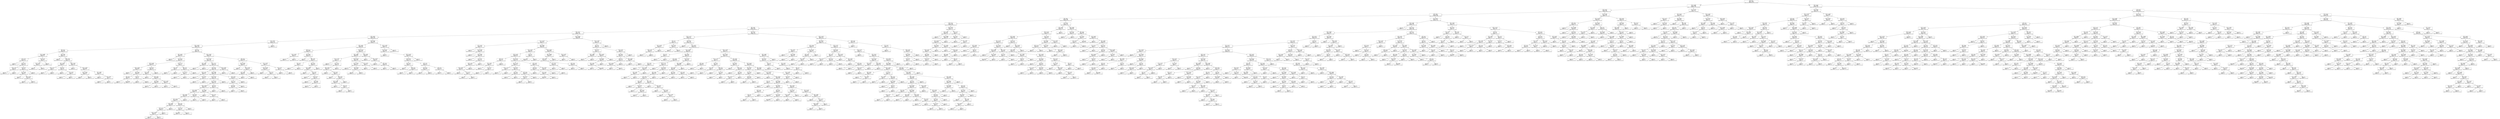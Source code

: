 digraph Tree {
node [shape=box] ;
0 [label="X[1] <= 1.5\ngini = 0.7969\nsamples = 1834\nvalue = [111, 303, 439, 532, 291, 134, 24]"] ;
1 [label="X[10] <= 0.665\ngini = 0.7989\nsamples = 1049\nvalue = [77, 282, 292, 171, 94, 109, 24]"] ;
0 -> 1 [labeldistance=2.5, labelangle=45, headlabel="True"] ;
2 [label="X[4] <= 0.125\ngini = 0.7642\nsamples = 935\nvalue = [77, 278, 292, 169, 92, 25, 2]"] ;
1 -> 2 ;
3 [label="X[9] <= 65.5\ngini = 0.7565\nsamples = 869\nvalue = [57, 241, 292, 169, 92, 16, 2]"] ;
2 -> 3 ;
4 [label="X[9] <= 63.1\ngini = 0.7363\nsamples = 639\nvalue = [47, 199, 225, 116, 41, 9, 2]"] ;
3 -> 4 ;
5 [label="X[10] <= 0.17\ngini = 0.7283\nsamples = 559\nvalue = [37, 167, 209, 104, 33, 8, 1]"] ;
4 -> 5 ;
6 [label="X[9] <= 59.2\ngini = 0.7233\nsamples = 534\nvalue = [37, 161, 205, 93, 30, 7, 1]"] ;
5 -> 6 ;
7 [label="X[9] <= 54.75\ngini = 0.703\nsamples = 300\nvalue = [20, 105, 115, 44, 11, 5, 0]"] ;
6 -> 7 ;
8 [label="X[9] <= 53.35\ngini = 0.7054\nsamples = 204\nvalue = [14, 61, 86, 29, 9, 5, 0]"] ;
7 -> 8 ;
9 [label="X[5] <= 0.855\ngini = 0.7214\nsamples = 130\nvalue = [10, 46, 46, 18, 6, 4, 0]"] ;
8 -> 9 ;
10 [label="X[8] <= 0.0755\ngini = 0.7256\nsamples = 126\nvalue = [10, 42, 46, 18, 6, 4, 0]"] ;
9 -> 10 ;
11 [label="X[0] <= 0.5\ngini = 0.699\nsamples = 34\nvalue = [1, 15, 9, 5, 0, 4, 0]"] ;
10 -> 11 ;
12 [label="X[11] <= 0.085\ngini = 0.5882\nsamples = 17\nvalue = [1, 10, 4, 1, 0, 1, 0]"] ;
11 -> 12 ;
13 [label="X[3] <= 0.28\ngini = 0.5417\nsamples = 12\nvalue = [0, 7, 4, 0, 0, 1, 0]"] ;
12 -> 13 ;
14 [label="gini = 0.0\nsamples = 1\nvalue = [0, 0, 1, 0, 0, 0, 0]"] ;
13 -> 14 ;
15 [label="X[9] <= 47.5\ngini = 0.5124\nsamples = 11\nvalue = [0, 7, 3, 0, 0, 1, 0]"] ;
13 -> 15 ;
16 [label="X[10] <= -0.06\ngini = 0.32\nsamples = 5\nvalue = [0, 4, 0, 0, 0, 1, 0]"] ;
15 -> 16 ;
17 [label="gini = 0.0\nsamples = 4\nvalue = [0, 4, 0, 0, 0, 0, 0]"] ;
16 -> 17 ;
18 [label="gini = 0.0\nsamples = 1\nvalue = [0, 0, 0, 0, 0, 1, 0]"] ;
16 -> 18 ;
19 [label="X[3] <= 0.49\ngini = 0.5\nsamples = 6\nvalue = [0, 3, 3, 0, 0, 0, 0]"] ;
15 -> 19 ;
20 [label="X[3] <= 0.365\ngini = 0.48\nsamples = 5\nvalue = [0, 2, 3, 0, 0, 0, 0]"] ;
19 -> 20 ;
21 [label="gini = 0.5\nsamples = 2\nvalue = [0, 1, 1, 0, 0, 0, 0]"] ;
20 -> 21 ;
22 [label="X[10] <= -0.09\ngini = 0.4444\nsamples = 3\nvalue = [0, 1, 2, 0, 0, 0, 0]"] ;
20 -> 22 ;
23 [label="gini = 0.0\nsamples = 1\nvalue = [0, 0, 1, 0, 0, 0, 0]"] ;
22 -> 23 ;
24 [label="gini = 0.5\nsamples = 2\nvalue = [0, 1, 1, 0, 0, 0, 0]"] ;
22 -> 24 ;
25 [label="gini = 0.0\nsamples = 1\nvalue = [0, 1, 0, 0, 0, 0, 0]"] ;
19 -> 25 ;
26 [label="X[10] <= -0.44\ngini = 0.56\nsamples = 5\nvalue = [1, 3, 0, 1, 0, 0, 0]"] ;
12 -> 26 ;
27 [label="X[11] <= 0.115\ngini = 0.375\nsamples = 4\nvalue = [1, 3, 0, 0, 0, 0, 0]"] ;
26 -> 27 ;
28 [label="gini = 0.0\nsamples = 2\nvalue = [0, 2, 0, 0, 0, 0, 0]"] ;
27 -> 28 ;
29 [label="gini = 0.5\nsamples = 2\nvalue = [1, 1, 0, 0, 0, 0, 0]"] ;
27 -> 29 ;
30 [label="gini = 0.0\nsamples = 1\nvalue = [0, 0, 0, 1, 0, 0, 0]"] ;
26 -> 30 ;
31 [label="X[5] <= 0.36\ngini = 0.7405\nsamples = 17\nvalue = [0, 5, 5, 4, 0, 3, 0]"] ;
11 -> 31 ;
32 [label="gini = 0.0\nsamples = 2\nvalue = [0, 2, 0, 0, 0, 0, 0]"] ;
31 -> 32 ;
33 [label="X[5] <= 0.55\ngini = 0.7378\nsamples = 15\nvalue = [0, 3, 5, 4, 0, 3, 0]"] ;
31 -> 33 ;
34 [label="X[5] <= 0.425\ngini = 0.6122\nsamples = 7\nvalue = [0, 1, 4, 1, 0, 1, 0]"] ;
33 -> 34 ;
35 [label="X[10] <= -0.78\ngini = 0.5\nsamples = 2\nvalue = [0, 0, 0, 1, 0, 1, 0]"] ;
34 -> 35 ;
36 [label="gini = 0.0\nsamples = 1\nvalue = [0, 0, 0, 1, 0, 0, 0]"] ;
35 -> 36 ;
37 [label="gini = 0.0\nsamples = 1\nvalue = [0, 0, 0, 0, 0, 1, 0]"] ;
35 -> 37 ;
38 [label="X[6] <= 24.1\ngini = 0.32\nsamples = 5\nvalue = [0, 1, 4, 0, 0, 0, 0]"] ;
34 -> 38 ;
39 [label="gini = 0.0\nsamples = 3\nvalue = [0, 0, 3, 0, 0, 0, 0]"] ;
38 -> 39 ;
40 [label="X[3] <= 0.405\ngini = 0.5\nsamples = 2\nvalue = [0, 1, 1, 0, 0, 0, 0]"] ;
38 -> 40 ;
41 [label="gini = 0.0\nsamples = 1\nvalue = [0, 1, 0, 0, 0, 0, 0]"] ;
40 -> 41 ;
42 [label="gini = 0.0\nsamples = 1\nvalue = [0, 0, 1, 0, 0, 0, 0]"] ;
40 -> 42 ;
43 [label="X[10] <= -0.52\ngini = 0.7188\nsamples = 8\nvalue = [0, 2, 1, 3, 0, 2, 0]"] ;
33 -> 43 ;
44 [label="gini = 0.0\nsamples = 1\nvalue = [0, 1, 0, 0, 0, 0, 0]"] ;
43 -> 44 ;
45 [label="X[10] <= -0.195\ngini = 0.6939\nsamples = 7\nvalue = [0, 1, 1, 3, 0, 2, 0]"] ;
43 -> 45 ;
46 [label="X[10] <= -0.325\ngini = 0.4444\nsamples = 3\nvalue = [0, 0, 0, 1, 0, 2, 0]"] ;
45 -> 46 ;
47 [label="gini = 0.0\nsamples = 1\nvalue = [0, 0, 0, 1, 0, 0, 0]"] ;
46 -> 47 ;
48 [label="gini = 0.0\nsamples = 2\nvalue = [0, 0, 0, 0, 0, 2, 0]"] ;
46 -> 48 ;
49 [label="X[5] <= 0.605\ngini = 0.625\nsamples = 4\nvalue = [0, 1, 1, 2, 0, 0, 0]"] ;
45 -> 49 ;
50 [label="gini = 0.0\nsamples = 2\nvalue = [0, 0, 0, 2, 0, 0, 0]"] ;
49 -> 50 ;
51 [label="X[3] <= 0.545\ngini = 0.5\nsamples = 2\nvalue = [0, 1, 1, 0, 0, 0, 0]"] ;
49 -> 51 ;
52 [label="gini = 0.0\nsamples = 1\nvalue = [0, 0, 1, 0, 0, 0, 0]"] ;
51 -> 52 ;
53 [label="gini = 0.0\nsamples = 1\nvalue = [0, 1, 0, 0, 0, 0, 0]"] ;
51 -> 53 ;
54 [label="X[5] <= 0.4\ngini = 0.7183\nsamples = 92\nvalue = [9, 27, 37, 13, 6, 0, 0]"] ;
10 -> 54 ;
55 [label="X[9] <= 45.05\ngini = 0.5874\nsamples = 29\nvalue = [2, 7, 17, 2, 1, 0, 0]"] ;
54 -> 55 ;
56 [label="gini = 0.0\nsamples = 6\nvalue = [0, 0, 6, 0, 0, 0, 0]"] ;
55 -> 56 ;
57 [label="X[11] <= 0.25\ngini = 0.6616\nsamples = 23\nvalue = [2, 7, 11, 2, 1, 0, 0]"] ;
55 -> 57 ;
58 [label="X[10] <= -0.65\ngini = 0.6436\nsamples = 17\nvalue = [1, 7, 7, 2, 0, 0, 0]"] ;
57 -> 58 ;
59 [label="X[10] <= -0.915\ngini = 0.6939\nsamples = 7\nvalue = [1, 3, 1, 2, 0, 0, 0]"] ;
58 -> 59 ;
60 [label="gini = 0.0\nsamples = 1\nvalue = [0, 0, 0, 1, 0, 0, 0]"] ;
59 -> 60 ;
61 [label="X[10] <= -0.8\ngini = 0.6667\nsamples = 6\nvalue = [1, 3, 1, 1, 0, 0, 0]"] ;
59 -> 61 ;
62 [label="X[0] <= 0.5\ngini = 0.625\nsamples = 4\nvalue = [0, 2, 1, 1, 0, 0, 0]"] ;
61 -> 62 ;
63 [label="gini = 0.0\nsamples = 1\nvalue = [0, 0, 1, 0, 0, 0, 0]"] ;
62 -> 63 ;
64 [label="gini = 0.4444\nsamples = 3\nvalue = [0, 2, 0, 1, 0, 0, 0]"] ;
62 -> 64 ;
65 [label="X[0] <= 0.5\ngini = 0.5\nsamples = 2\nvalue = [1, 1, 0, 0, 0, 0, 0]"] ;
61 -> 65 ;
66 [label="gini = 0.0\nsamples = 1\nvalue = [0, 1, 0, 0, 0, 0, 0]"] ;
65 -> 66 ;
67 [label="gini = 0.0\nsamples = 1\nvalue = [1, 0, 0, 0, 0, 0, 0]"] ;
65 -> 67 ;
68 [label="X[5] <= 0.38\ngini = 0.48\nsamples = 10\nvalue = [0, 4, 6, 0, 0, 0, 0]"] ;
58 -> 68 ;
69 [label="X[8] <= 0.089\ngini = 0.5\nsamples = 8\nvalue = [0, 4, 4, 0, 0, 0, 0]"] ;
68 -> 69 ;
70 [label="gini = 0.0\nsamples = 1\nvalue = [0, 1, 0, 0, 0, 0, 0]"] ;
69 -> 70 ;
71 [label="X[9] <= 45.4\ngini = 0.4898\nsamples = 7\nvalue = [0, 3, 4, 0, 0, 0, 0]"] ;
69 -> 71 ;
72 [label="X[5] <= 0.36\ngini = 0.4444\nsamples = 3\nvalue = [0, 2, 1, 0, 0, 0, 0]"] ;
71 -> 72 ;
73 [label="gini = 0.5\nsamples = 2\nvalue = [0, 1, 1, 0, 0, 0, 0]"] ;
72 -> 73 ;
74 [label="gini = 0.0\nsamples = 1\nvalue = [0, 1, 0, 0, 0, 0, 0]"] ;
72 -> 74 ;
75 [label="X[10] <= -0.485\ngini = 0.375\nsamples = 4\nvalue = [0, 1, 3, 0, 0, 0, 0]"] ;
71 -> 75 ;
76 [label="gini = 0.0\nsamples = 2\nvalue = [0, 0, 2, 0, 0, 0, 0]"] ;
75 -> 76 ;
77 [label="gini = 0.5\nsamples = 2\nvalue = [0, 1, 1, 0, 0, 0, 0]"] ;
75 -> 77 ;
78 [label="gini = 0.0\nsamples = 2\nvalue = [0, 0, 2, 0, 0, 0, 0]"] ;
68 -> 78 ;
79 [label="X[10] <= -1.04\ngini = 0.5\nsamples = 6\nvalue = [1, 0, 4, 0, 1, 0, 0]"] ;
57 -> 79 ;
80 [label="X[0] <= 0.5\ngini = 0.5\nsamples = 2\nvalue = [0, 0, 1, 0, 1, 0, 0]"] ;
79 -> 80 ;
81 [label="gini = 0.0\nsamples = 1\nvalue = [0, 0, 1, 0, 0, 0, 0]"] ;
80 -> 81 ;
82 [label="gini = 0.0\nsamples = 1\nvalue = [0, 0, 0, 0, 1, 0, 0]"] ;
80 -> 82 ;
83 [label="X[0] <= 0.5\ngini = 0.375\nsamples = 4\nvalue = [1, 0, 3, 0, 0, 0, 0]"] ;
79 -> 83 ;
84 [label="X[11] <= 0.275\ngini = 0.5\nsamples = 2\nvalue = [1, 0, 1, 0, 0, 0, 0]"] ;
83 -> 84 ;
85 [label="gini = 0.0\nsamples = 1\nvalue = [0, 0, 1, 0, 0, 0, 0]"] ;
84 -> 85 ;
86 [label="gini = 0.0\nsamples = 1\nvalue = [1, 0, 0, 0, 0, 0, 0]"] ;
84 -> 86 ;
87 [label="gini = 0.0\nsamples = 2\nvalue = [0, 0, 2, 0, 0, 0, 0]"] ;
83 -> 87 ;
88 [label="X[8] <= 0.1015\ngini = 0.7493\nsamples = 63\nvalue = [7, 20, 20, 11, 5, 0, 0]"] ;
54 -> 88 ;
89 [label="X[10] <= -0.625\ngini = 0.7496\nsamples = 50\nvalue = [6, 13, 18, 9, 4, 0, 0]"] ;
88 -> 89 ;
90 [label="X[3] <= 0.36\ngini = 0.4444\nsamples = 3\nvalue = [0, 2, 0, 0, 1, 0, 0]"] ;
89 -> 90 ;
91 [label="gini = 0.0\nsamples = 1\nvalue = [0, 0, 0, 0, 1, 0, 0]"] ;
90 -> 91 ;
92 [label="gini = 0.0\nsamples = 2\nvalue = [0, 2, 0, 0, 0, 0, 0]"] ;
90 -> 92 ;
93 [label="X[11] <= 0.11\ngini = 0.7415\nsamples = 47\nvalue = [6, 11, 18, 9, 3, 0, 0]"] ;
89 -> 93 ;
94 [label="X[9] <= 44.0\ngini = 0.7335\nsamples = 44\nvalue = [4, 11, 17, 9, 3, 0, 0]"] ;
93 -> 94 ;
95 [label="X[10] <= -0.04\ngini = 0.56\nsamples = 5\nvalue = [0, 1, 1, 3, 0, 0, 0]"] ;
94 -> 95 ;
96 [label="gini = 0.0\nsamples = 3\nvalue = [0, 0, 0, 3, 0, 0, 0]"] ;
95 -> 96 ;
97 [label="X[5] <= 0.555\ngini = 0.5\nsamples = 2\nvalue = [0, 1, 1, 0, 0, 0, 0]"] ;
95 -> 97 ;
98 [label="gini = 0.0\nsamples = 1\nvalue = [0, 1, 0, 0, 0, 0, 0]"] ;
97 -> 98 ;
99 [label="gini = 0.0\nsamples = 1\nvalue = [0, 0, 1, 0, 0, 0, 0]"] ;
97 -> 99 ;
100 [label="X[8] <= 0.098\ngini = 0.7258\nsamples = 39\nvalue = [4, 10, 16, 6, 3, 0, 0]"] ;
94 -> 100 ;
101 [label="X[10] <= 0.015\ngini = 0.7109\nsamples = 32\nvalue = [3, 10, 13, 3, 3, 0, 0]"] ;
100 -> 101 ;
102 [label="X[11] <= 0.075\ngini = 0.7301\nsamples = 29\nvalue = [3, 10, 10, 3, 3, 0, 0]"] ;
101 -> 102 ;
103 [label="X[10] <= -0.035\ngini = 0.7264\nsamples = 25\nvalue = [3, 10, 7, 2, 3, 0, 0]"] ;
102 -> 103 ;
104 [label="X[3] <= 0.595\ngini = 0.6736\nsamples = 22\nvalue = [2, 10, 7, 1, 2, 0, 0]"] ;
103 -> 104 ;
105 [label="X[5] <= 0.545\ngini = 0.6049\nsamples = 18\nvalue = [1, 10, 5, 1, 1, 0, 0]"] ;
104 -> 105 ;
106 [label="X[5] <= 0.525\ngini = 0.6578\nsamples = 15\nvalue = [1, 7, 5, 1, 1, 0, 0]"] ;
105 -> 106 ;
107 [label="X[9] <= 46.15\ngini = 0.4938\nsamples = 9\nvalue = [0, 6, 2, 0, 1, 0, 0]"] ;
106 -> 107 ;
108 [label="X[10] <= -0.14\ngini = 0.6111\nsamples = 6\nvalue = [0, 3, 2, 0, 1, 0, 0]"] ;
107 -> 108 ;
109 [label="X[10] <= -0.295\ngini = 0.375\nsamples = 4\nvalue = [0, 3, 1, 0, 0, 0, 0]"] ;
108 -> 109 ;
110 [label="gini = 0.0\nsamples = 1\nvalue = [0, 0, 1, 0, 0, 0, 0]"] ;
109 -> 110 ;
111 [label="gini = 0.0\nsamples = 3\nvalue = [0, 3, 0, 0, 0, 0, 0]"] ;
109 -> 111 ;
112 [label="gini = 0.5\nsamples = 2\nvalue = [0, 0, 1, 0, 1, 0, 0]"] ;
108 -> 112 ;
113 [label="gini = 0.0\nsamples = 3\nvalue = [0, 3, 0, 0, 0, 0, 0]"] ;
107 -> 113 ;
114 [label="X[0] <= 0.5\ngini = 0.6667\nsamples = 6\nvalue = [1, 1, 3, 1, 0, 0, 0]"] ;
106 -> 114 ;
115 [label="X[10] <= -0.29\ngini = 0.56\nsamples = 5\nvalue = [0, 1, 3, 1, 0, 0, 0]"] ;
114 -> 115 ;
116 [label="gini = 0.6667\nsamples = 3\nvalue = [0, 1, 1, 1, 0, 0, 0]"] ;
115 -> 116 ;
117 [label="gini = 0.0\nsamples = 2\nvalue = [0, 0, 2, 0, 0, 0, 0]"] ;
115 -> 117 ;
118 [label="gini = 0.0\nsamples = 1\nvalue = [1, 0, 0, 0, 0, 0, 0]"] ;
114 -> 118 ;
119 [label="gini = 0.0\nsamples = 3\nvalue = [0, 3, 0, 0, 0, 0, 0]"] ;
105 -> 119 ;
120 [label="X[3] <= 0.63\ngini = 0.625\nsamples = 4\nvalue = [1, 0, 2, 0, 1, 0, 0]"] ;
104 -> 120 ;
121 [label="gini = 0.5\nsamples = 2\nvalue = [1, 0, 1, 0, 0, 0, 0]"] ;
120 -> 121 ;
122 [label="gini = 0.5\nsamples = 2\nvalue = [0, 0, 1, 0, 1, 0, 0]"] ;
120 -> 122 ;
123 [label="X[7] <= 24.15\ngini = 0.6667\nsamples = 3\nvalue = [1, 0, 0, 1, 1, 0, 0]"] ;
103 -> 123 ;
124 [label="gini = 0.0\nsamples = 1\nvalue = [0, 0, 0, 0, 1, 0, 0]"] ;
123 -> 124 ;
125 [label="X[10] <= -0.01\ngini = 0.5\nsamples = 2\nvalue = [1, 0, 0, 1, 0, 0, 0]"] ;
123 -> 125 ;
126 [label="gini = 0.0\nsamples = 1\nvalue = [0, 0, 0, 1, 0, 0, 0]"] ;
125 -> 126 ;
127 [label="gini = 0.0\nsamples = 1\nvalue = [1, 0, 0, 0, 0, 0, 0]"] ;
125 -> 127 ;
128 [label="X[0] <= 0.5\ngini = 0.375\nsamples = 4\nvalue = [0, 0, 3, 1, 0, 0, 0]"] ;
102 -> 128 ;
129 [label="gini = 0.0\nsamples = 1\nvalue = [0, 0, 0, 1, 0, 0, 0]"] ;
128 -> 129 ;
130 [label="gini = 0.0\nsamples = 3\nvalue = [0, 0, 3, 0, 0, 0, 0]"] ;
128 -> 130 ;
131 [label="gini = 0.0\nsamples = 3\nvalue = [0, 0, 3, 0, 0, 0, 0]"] ;
101 -> 131 ;
132 [label="X[3] <= 0.48\ngini = 0.6122\nsamples = 7\nvalue = [1, 0, 3, 3, 0, 0, 0]"] ;
100 -> 132 ;
133 [label="X[10] <= -0.17\ngini = 0.56\nsamples = 5\nvalue = [1, 0, 3, 1, 0, 0, 0]"] ;
132 -> 133 ;
134 [label="X[0] <= 0.5\ngini = 0.6667\nsamples = 3\nvalue = [1, 0, 1, 1, 0, 0, 0]"] ;
133 -> 134 ;
135 [label="gini = 0.5\nsamples = 2\nvalue = [0, 0, 1, 1, 0, 0, 0]"] ;
134 -> 135 ;
136 [label="gini = 0.0\nsamples = 1\nvalue = [1, 0, 0, 0, 0, 0, 0]"] ;
134 -> 136 ;
137 [label="gini = 0.0\nsamples = 2\nvalue = [0, 0, 2, 0, 0, 0, 0]"] ;
133 -> 137 ;
138 [label="gini = 0.0\nsamples = 2\nvalue = [0, 0, 0, 2, 0, 0, 0]"] ;
132 -> 138 ;
139 [label="X[8] <= 0.0785\ngini = 0.4444\nsamples = 3\nvalue = [2, 0, 1, 0, 0, 0, 0]"] ;
93 -> 139 ;
140 [label="gini = 0.5\nsamples = 2\nvalue = [1, 0, 1, 0, 0, 0, 0]"] ;
139 -> 140 ;
141 [label="gini = 0.0\nsamples = 1\nvalue = [1, 0, 0, 0, 0, 0, 0]"] ;
139 -> 141 ;
142 [label="X[0] <= 0.5\ngini = 0.6509\nsamples = 13\nvalue = [1, 7, 2, 2, 1, 0, 0]"] ;
88 -> 142 ;
143 [label="X[10] <= -0.425\ngini = 0.4063\nsamples = 8\nvalue = [0, 6, 1, 0, 1, 0, 0]"] ;
142 -> 143 ;
144 [label="gini = 0.5\nsamples = 2\nvalue = [0, 1, 1, 0, 0, 0, 0]"] ;
143 -> 144 ;
145 [label="X[11] <= 0.055\ngini = 0.2778\nsamples = 6\nvalue = [0, 5, 0, 0, 1, 0, 0]"] ;
143 -> 145 ;
146 [label="X[3] <= 0.53\ngini = 0.4444\nsamples = 3\nvalue = [0, 2, 0, 0, 1, 0, 0]"] ;
145 -> 146 ;
147 [label="gini = 0.0\nsamples = 1\nvalue = [0, 0, 0, 0, 1, 0, 0]"] ;
146 -> 147 ;
148 [label="gini = 0.0\nsamples = 2\nvalue = [0, 2, 0, 0, 0, 0, 0]"] ;
146 -> 148 ;
149 [label="gini = 0.0\nsamples = 3\nvalue = [0, 3, 0, 0, 0, 0, 0]"] ;
145 -> 149 ;
150 [label="X[11] <= 0.055\ngini = 0.72\nsamples = 5\nvalue = [1, 1, 1, 2, 0, 0, 0]"] ;
142 -> 150 ;
151 [label="X[10] <= -0.065\ngini = 0.4444\nsamples = 3\nvalue = [1, 0, 0, 2, 0, 0, 0]"] ;
150 -> 151 ;
152 [label="gini = 0.0\nsamples = 1\nvalue = [0, 0, 0, 1, 0, 0, 0]"] ;
151 -> 152 ;
153 [label="X[5] <= 0.75\ngini = 0.5\nsamples = 2\nvalue = [1, 0, 0, 1, 0, 0, 0]"] ;
151 -> 153 ;
154 [label="gini = 0.0\nsamples = 1\nvalue = [1, 0, 0, 0, 0, 0, 0]"] ;
153 -> 154 ;
155 [label="gini = 0.0\nsamples = 1\nvalue = [0, 0, 0, 1, 0, 0, 0]"] ;
153 -> 155 ;
156 [label="X[11] <= 0.07\ngini = 0.5\nsamples = 2\nvalue = [0, 1, 1, 0, 0, 0, 0]"] ;
150 -> 156 ;
157 [label="gini = 0.0\nsamples = 1\nvalue = [0, 0, 1, 0, 0, 0, 0]"] ;
156 -> 157 ;
158 [label="gini = 0.0\nsamples = 1\nvalue = [0, 1, 0, 0, 0, 0, 0]"] ;
156 -> 158 ;
159 [label="gini = 0.0\nsamples = 4\nvalue = [0, 4, 0, 0, 0, 0, 0]"] ;
9 -> 159 ;
160 [label="X[8] <= 0.234\ngini = 0.6399\nsamples = 74\nvalue = [4, 15, 40, 11, 3, 1, 0]"] ;
8 -> 160 ;
161 [label="X[6] <= 22.35\ngini = 0.5904\nsamples = 55\nvalue = [2, 10, 33, 6, 3, 1, 0]"] ;
160 -> 161 ;
162 [label="X[10] <= -1.1\ngini = 0.6667\nsamples = 18\nvalue = [2, 6, 8, 2, 0, 0, 0]"] ;
161 -> 162 ;
163 [label="X[11] <= 0.335\ngini = 0.375\nsamples = 4\nvalue = [1, 0, 3, 0, 0, 0, 0]"] ;
162 -> 163 ;
164 [label="gini = 0.0\nsamples = 2\nvalue = [0, 0, 2, 0, 0, 0, 0]"] ;
163 -> 164 ;
165 [label="gini = 0.5\nsamples = 2\nvalue = [1, 0, 1, 0, 0, 0, 0]"] ;
163 -> 165 ;
166 [label="X[3] <= 0.52\ngini = 0.6633\nsamples = 14\nvalue = [1, 6, 5, 2, 0, 0, 0]"] ;
162 -> 166 ;
167 [label="gini = 0.0\nsamples = 3\nvalue = [0, 3, 0, 0, 0, 0, 0]"] ;
166 -> 167 ;
168 [label="X[5] <= 0.67\ngini = 0.6777\nsamples = 11\nvalue = [1, 3, 5, 2, 0, 0, 0]"] ;
166 -> 168 ;
169 [label="X[6] <= 22.0\ngini = 0.5\nsamples = 2\nvalue = [1, 0, 0, 1, 0, 0, 0]"] ;
168 -> 169 ;
170 [label="gini = 0.0\nsamples = 1\nvalue = [0, 0, 0, 1, 0, 0, 0]"] ;
169 -> 170 ;
171 [label="gini = 0.0\nsamples = 1\nvalue = [1, 0, 0, 0, 0, 0, 0]"] ;
169 -> 171 ;
172 [label="X[5] <= 0.77\ngini = 0.5679\nsamples = 9\nvalue = [0, 3, 5, 1, 0, 0, 0]"] ;
168 -> 172 ;
173 [label="X[11] <= 0.065\ngini = 0.6122\nsamples = 7\nvalue = [0, 3, 3, 1, 0, 0, 0]"] ;
172 -> 173 ;
174 [label="gini = 0.0\nsamples = 1\nvalue = [0, 0, 0, 1, 0, 0, 0]"] ;
173 -> 174 ;
175 [label="X[5] <= 0.69\ngini = 0.5\nsamples = 6\nvalue = [0, 3, 3, 0, 0, 0, 0]"] ;
173 -> 175 ;
176 [label="gini = 0.0\nsamples = 1\nvalue = [0, 0, 1, 0, 0, 0, 0]"] ;
175 -> 176 ;
177 [label="X[10] <= -0.32\ngini = 0.48\nsamples = 5\nvalue = [0, 3, 2, 0, 0, 0, 0]"] ;
175 -> 177 ;
178 [label="gini = 0.0\nsamples = 2\nvalue = [0, 2, 0, 0, 0, 0, 0]"] ;
177 -> 178 ;
179 [label="X[3] <= 0.65\ngini = 0.4444\nsamples = 3\nvalue = [0, 1, 2, 0, 0, 0, 0]"] ;
177 -> 179 ;
180 [label="gini = 0.0\nsamples = 2\nvalue = [0, 0, 2, 0, 0, 0, 0]"] ;
179 -> 180 ;
181 [label="gini = 0.0\nsamples = 1\nvalue = [0, 1, 0, 0, 0, 0, 0]"] ;
179 -> 181 ;
182 [label="gini = 0.0\nsamples = 2\nvalue = [0, 0, 2, 0, 0, 0, 0]"] ;
172 -> 182 ;
183 [label="X[10] <= -0.135\ngini = 0.5128\nsamples = 37\nvalue = [0, 4, 25, 4, 3, 1, 0]"] ;
161 -> 183 ;
184 [label="X[3] <= 0.365\ngini = 0.4378\nsamples = 30\nvalue = [0, 4, 22, 2, 1, 1, 0]"] ;
183 -> 184 ;
185 [label="X[10] <= -0.975\ngini = 0.7107\nsamples = 11\nvalue = [0, 2, 5, 2, 1, 1, 0]"] ;
184 -> 185 ;
186 [label="gini = 0.0\nsamples = 3\nvalue = [0, 0, 3, 0, 0, 0, 0]"] ;
185 -> 186 ;
187 [label="X[7] <= 23.1\ngini = 0.7813\nsamples = 8\nvalue = [0, 2, 2, 2, 1, 1, 0]"] ;
185 -> 187 ;
188 [label="X[6] <= 22.65\ngini = 0.7222\nsamples = 6\nvalue = [0, 0, 2, 2, 1, 1, 0]"] ;
187 -> 188 ;
189 [label="gini = 0.0\nsamples = 1\nvalue = [0, 0, 0, 0, 0, 1, 0]"] ;
188 -> 189 ;
190 [label="X[6] <= 22.75\ngini = 0.64\nsamples = 5\nvalue = [0, 0, 2, 2, 1, 0, 0]"] ;
188 -> 190 ;
191 [label="gini = 0.0\nsamples = 1\nvalue = [0, 0, 0, 1, 0, 0, 0]"] ;
190 -> 191 ;
192 [label="X[3] <= 0.32\ngini = 0.625\nsamples = 4\nvalue = [0, 0, 2, 1, 1, 0, 0]"] ;
190 -> 192 ;
193 [label="X[10] <= -0.89\ngini = 0.4444\nsamples = 3\nvalue = [0, 0, 2, 0, 1, 0, 0]"] ;
192 -> 193 ;
194 [label="gini = 0.0\nsamples = 1\nvalue = [0, 0, 1, 0, 0, 0, 0]"] ;
193 -> 194 ;
195 [label="X[0] <= 0.5\ngini = 0.5\nsamples = 2\nvalue = [0, 0, 1, 0, 1, 0, 0]"] ;
193 -> 195 ;
196 [label="gini = 0.0\nsamples = 1\nvalue = [0, 0, 0, 0, 1, 0, 0]"] ;
195 -> 196 ;
197 [label="gini = 0.0\nsamples = 1\nvalue = [0, 0, 1, 0, 0, 0, 0]"] ;
195 -> 197 ;
198 [label="gini = 0.0\nsamples = 1\nvalue = [0, 0, 0, 1, 0, 0, 0]"] ;
192 -> 198 ;
199 [label="gini = 0.0\nsamples = 2\nvalue = [0, 2, 0, 0, 0, 0, 0]"] ;
187 -> 199 ;
200 [label="X[10] <= -0.185\ngini = 0.1884\nsamples = 19\nvalue = [0, 2, 17, 0, 0, 0, 0]"] ;
184 -> 200 ;
201 [label="X[11] <= 0.095\ngini = 0.1107\nsamples = 17\nvalue = [0, 1, 16, 0, 0, 0, 0]"] ;
200 -> 201 ;
202 [label="gini = 0.0\nsamples = 10\nvalue = [0, 0, 10, 0, 0, 0, 0]"] ;
201 -> 202 ;
203 [label="X[3] <= 0.465\ngini = 0.2449\nsamples = 7\nvalue = [0, 1, 6, 0, 0, 0, 0]"] ;
201 -> 203 ;
204 [label="gini = 0.0\nsamples = 6\nvalue = [0, 0, 6, 0, 0, 0, 0]"] ;
203 -> 204 ;
205 [label="gini = 0.0\nsamples = 1\nvalue = [0, 1, 0, 0, 0, 0, 0]"] ;
203 -> 205 ;
206 [label="X[8] <= 0.0765\ngini = 0.5\nsamples = 2\nvalue = [0, 1, 1, 0, 0, 0, 0]"] ;
200 -> 206 ;
207 [label="gini = 0.0\nsamples = 1\nvalue = [0, 0, 1, 0, 0, 0, 0]"] ;
206 -> 207 ;
208 [label="gini = 0.0\nsamples = 1\nvalue = [0, 1, 0, 0, 0, 0, 0]"] ;
206 -> 208 ;
209 [label="X[6] <= 22.65\ngini = 0.6531\nsamples = 7\nvalue = [0, 0, 3, 2, 2, 0, 0]"] ;
183 -> 209 ;
210 [label="gini = 0.0\nsamples = 2\nvalue = [0, 0, 0, 0, 2, 0, 0]"] ;
209 -> 210 ;
211 [label="X[8] <= 0.0765\ngini = 0.48\nsamples = 5\nvalue = [0, 0, 3, 2, 0, 0, 0]"] ;
209 -> 211 ;
212 [label="gini = 0.0\nsamples = 2\nvalue = [0, 0, 2, 0, 0, 0, 0]"] ;
211 -> 212 ;
213 [label="X[0] <= 0.5\ngini = 0.4444\nsamples = 3\nvalue = [0, 0, 1, 2, 0, 0, 0]"] ;
211 -> 213 ;
214 [label="gini = 0.0\nsamples = 1\nvalue = [0, 0, 1, 0, 0, 0, 0]"] ;
213 -> 214 ;
215 [label="gini = 0.0\nsamples = 2\nvalue = [0, 0, 0, 2, 0, 0, 0]"] ;
213 -> 215 ;
216 [label="X[10] <= -0.495\ngini = 0.7147\nsamples = 19\nvalue = [2, 5, 7, 5, 0, 0, 0]"] ;
160 -> 216 ;
217 [label="X[11] <= 0.125\ngini = 0.699\nsamples = 17\nvalue = [2, 3, 7, 5, 0, 0, 0]"] ;
216 -> 217 ;
218 [label="gini = 0.0\nsamples = 2\nvalue = [0, 0, 0, 2, 0, 0, 0]"] ;
217 -> 218 ;
219 [label="X[10] <= -0.745\ngini = 0.6844\nsamples = 15\nvalue = [2, 3, 7, 3, 0, 0, 0]"] ;
217 -> 219 ;
220 [label="X[5] <= 0.36\ngini = 0.7219\nsamples = 13\nvalue = [2, 3, 5, 3, 0, 0, 0]"] ;
219 -> 220 ;
221 [label="X[3] <= 0.24\ngini = 0.375\nsamples = 4\nvalue = [0, 0, 3, 1, 0, 0, 0]"] ;
220 -> 221 ;
222 [label="gini = 0.0\nsamples = 1\nvalue = [0, 0, 1, 0, 0, 0, 0]"] ;
221 -> 222 ;
223 [label="X[0] <= 0.5\ngini = 0.4444\nsamples = 3\nvalue = [0, 0, 2, 1, 0, 0, 0]"] ;
221 -> 223 ;
224 [label="gini = 0.0\nsamples = 1\nvalue = [0, 0, 1, 0, 0, 0, 0]"] ;
223 -> 224 ;
225 [label="gini = 0.5\nsamples = 2\nvalue = [0, 0, 1, 1, 0, 0, 0]"] ;
223 -> 225 ;
226 [label="X[0] <= 0.5\ngini = 0.7407\nsamples = 9\nvalue = [2, 3, 2, 2, 0, 0, 0]"] ;
220 -> 226 ;
227 [label="X[5] <= 0.41\ngini = 0.4444\nsamples = 3\nvalue = [0, 2, 0, 1, 0, 0, 0]"] ;
226 -> 227 ;
228 [label="gini = 0.5\nsamples = 2\nvalue = [0, 1, 0, 1, 0, 0, 0]"] ;
227 -> 228 ;
229 [label="gini = 0.0\nsamples = 1\nvalue = [0, 1, 0, 0, 0, 0, 0]"] ;
227 -> 229 ;
230 [label="X[3] <= 0.3\ngini = 0.7222\nsamples = 6\nvalue = [2, 1, 2, 1, 0, 0, 0]"] ;
226 -> 230 ;
231 [label="gini = 0.72\nsamples = 5\nvalue = [1, 1, 2, 1, 0, 0, 0]"] ;
230 -> 231 ;
232 [label="gini = 0.0\nsamples = 1\nvalue = [1, 0, 0, 0, 0, 0, 0]"] ;
230 -> 232 ;
233 [label="gini = 0.0\nsamples = 2\nvalue = [0, 0, 2, 0, 0, 0, 0]"] ;
219 -> 233 ;
234 [label="gini = 0.0\nsamples = 2\nvalue = [0, 2, 0, 0, 0, 0, 0]"] ;
216 -> 234 ;
235 [label="X[10] <= -0.415\ngini = 0.6699\nsamples = 96\nvalue = [6, 44, 29, 15, 2, 0, 0]"] ;
7 -> 235 ;
236 [label="X[11] <= 0.225\ngini = 0.6107\nsamples = 74\nvalue = [3, 40, 21, 9, 1, 0, 0]"] ;
235 -> 236 ;
237 [label="X[7] <= 21.35\ngini = 0.3705\nsamples = 23\nvalue = [2, 18, 2, 1, 0, 0, 0]"] ;
236 -> 237 ;
238 [label="gini = 0.0\nsamples = 1\nvalue = [1, 0, 0, 0, 0, 0, 0]"] ;
237 -> 238 ;
239 [label="X[11] <= 0.095\ngini = 0.3182\nsamples = 22\nvalue = [1, 18, 2, 1, 0, 0, 0]"] ;
237 -> 239 ;
240 [label="gini = 0.5\nsamples = 2\nvalue = [0, 1, 0, 1, 0, 0, 0]"] ;
239 -> 240 ;
241 [label="X[5] <= 0.485\ngini = 0.265\nsamples = 20\nvalue = [1, 17, 2, 0, 0, 0, 0]"] ;
239 -> 241 ;
242 [label="gini = 0.0\nsamples = 7\nvalue = [0, 7, 0, 0, 0, 0, 0]"] ;
241 -> 242 ;
243 [label="X[7] <= 22.8\ngini = 0.3787\nsamples = 13\nvalue = [1, 10, 2, 0, 0, 0, 0]"] ;
241 -> 243 ;
244 [label="X[10] <= -0.68\ngini = 0.2917\nsamples = 12\nvalue = [1, 10, 1, 0, 0, 0, 0]"] ;
243 -> 244 ;
245 [label="X[5] <= 0.555\ngini = 0.625\nsamples = 4\nvalue = [1, 2, 1, 0, 0, 0, 0]"] ;
244 -> 245 ;
246 [label="gini = 0.0\nsamples = 2\nvalue = [0, 2, 0, 0, 0, 0, 0]"] ;
245 -> 246 ;
247 [label="X[7] <= 21.75\ngini = 0.5\nsamples = 2\nvalue = [1, 0, 1, 0, 0, 0, 0]"] ;
245 -> 247 ;
248 [label="gini = 0.0\nsamples = 1\nvalue = [1, 0, 0, 0, 0, 0, 0]"] ;
247 -> 248 ;
249 [label="gini = 0.0\nsamples = 1\nvalue = [0, 0, 1, 0, 0, 0, 0]"] ;
247 -> 249 ;
250 [label="gini = 0.0\nsamples = 8\nvalue = [0, 8, 0, 0, 0, 0, 0]"] ;
244 -> 250 ;
251 [label="gini = 0.0\nsamples = 1\nvalue = [0, 0, 1, 0, 0, 0, 0]"] ;
243 -> 251 ;
252 [label="X[3] <= 0.425\ngini = 0.6498\nsamples = 51\nvalue = [1, 22, 19, 8, 1, 0, 0]"] ;
236 -> 252 ;
253 [label="X[11] <= 0.975\ngini = 0.597\nsamples = 39\nvalue = [0, 20, 14, 4, 1, 0, 0]"] ;
252 -> 253 ;
254 [label="X[10] <= -2.03\ngini = 0.5518\nsamples = 35\nvalue = [0, 20, 12, 2, 1, 0, 0]"] ;
253 -> 254 ;
255 [label="X[0] <= 0.5\ngini = 0.314\nsamples = 11\nvalue = [0, 9, 1, 0, 1, 0, 0]"] ;
254 -> 255 ;
256 [label="X[5] <= 0.395\ngini = 0.56\nsamples = 5\nvalue = [0, 3, 1, 0, 1, 0, 0]"] ;
255 -> 256 ;
257 [label="gini = 0.0\nsamples = 3\nvalue = [0, 3, 0, 0, 0, 0, 0]"] ;
256 -> 257 ;
258 [label="X[11] <= 0.9\ngini = 0.5\nsamples = 2\nvalue = [0, 0, 1, 0, 1, 0, 0]"] ;
256 -> 258 ;
259 [label="gini = 0.0\nsamples = 1\nvalue = [0, 0, 0, 0, 1, 0, 0]"] ;
258 -> 259 ;
260 [label="gini = 0.0\nsamples = 1\nvalue = [0, 0, 1, 0, 0, 0, 0]"] ;
258 -> 260 ;
261 [label="gini = 0.0\nsamples = 6\nvalue = [0, 6, 0, 0, 0, 0, 0]"] ;
255 -> 261 ;
262 [label="X[8] <= 0.1615\ngini = 0.5729\nsamples = 24\nvalue = [0, 11, 11, 2, 0, 0, 0]"] ;
254 -> 262 ;
263 [label="X[10] <= -1.255\ngini = 0.5417\nsamples = 12\nvalue = [0, 7, 4, 1, 0, 0, 0]"] ;
262 -> 263 ;
264 [label="X[10] <= -1.425\ngini = 0.5\nsamples = 2\nvalue = [0, 0, 1, 1, 0, 0, 0]"] ;
263 -> 264 ;
265 [label="gini = 0.0\nsamples = 1\nvalue = [0, 0, 1, 0, 0, 0, 0]"] ;
264 -> 265 ;
266 [label="gini = 0.0\nsamples = 1\nvalue = [0, 0, 0, 1, 0, 0, 0]"] ;
264 -> 266 ;
267 [label="X[9] <= 56.35\ngini = 0.42\nsamples = 10\nvalue = [0, 7, 3, 0, 0, 0, 0]"] ;
263 -> 267 ;
268 [label="X[0] <= 0.5\ngini = 0.4444\nsamples = 3\nvalue = [0, 1, 2, 0, 0, 0, 0]"] ;
267 -> 268 ;
269 [label="gini = 0.0\nsamples = 1\nvalue = [0, 1, 0, 0, 0, 0, 0]"] ;
268 -> 269 ;
270 [label="gini = 0.0\nsamples = 2\nvalue = [0, 0, 2, 0, 0, 0, 0]"] ;
268 -> 270 ;
271 [label="X[0] <= 0.5\ngini = 0.2449\nsamples = 7\nvalue = [0, 6, 1, 0, 0, 0, 0]"] ;
267 -> 271 ;
272 [label="X[9] <= 57.65\ngini = 0.5\nsamples = 2\nvalue = [0, 1, 1, 0, 0, 0, 0]"] ;
271 -> 272 ;
273 [label="gini = 0.0\nsamples = 1\nvalue = [0, 0, 1, 0, 0, 0, 0]"] ;
272 -> 273 ;
274 [label="gini = 0.0\nsamples = 1\nvalue = [0, 1, 0, 0, 0, 0, 0]"] ;
272 -> 274 ;
275 [label="gini = 0.0\nsamples = 5\nvalue = [0, 5, 0, 0, 0, 0, 0]"] ;
271 -> 275 ;
276 [label="X[5] <= 0.39\ngini = 0.5417\nsamples = 12\nvalue = [0, 4, 7, 1, 0, 0, 0]"] ;
262 -> 276 ;
277 [label="X[0] <= 0.5\ngini = 0.6122\nsamples = 7\nvalue = [0, 3, 3, 1, 0, 0, 0]"] ;
276 -> 277 ;
278 [label="gini = 0.0\nsamples = 2\nvalue = [0, 2, 0, 0, 0, 0, 0]"] ;
277 -> 278 ;
279 [label="X[11] <= 0.34\ngini = 0.56\nsamples = 5\nvalue = [0, 1, 3, 1, 0, 0, 0]"] ;
277 -> 279 ;
280 [label="gini = 0.6667\nsamples = 3\nvalue = [0, 1, 1, 1, 0, 0, 0]"] ;
279 -> 280 ;
281 [label="gini = 0.0\nsamples = 2\nvalue = [0, 0, 2, 0, 0, 0, 0]"] ;
279 -> 281 ;
282 [label="X[3] <= 0.405\ngini = 0.32\nsamples = 5\nvalue = [0, 1, 4, 0, 0, 0, 0]"] ;
276 -> 282 ;
283 [label="gini = 0.0\nsamples = 3\nvalue = [0, 0, 3, 0, 0, 0, 0]"] ;
282 -> 283 ;
284 [label="gini = 0.5\nsamples = 2\nvalue = [0, 1, 1, 0, 0, 0, 0]"] ;
282 -> 284 ;
285 [label="X[0] <= 0.5\ngini = 0.5\nsamples = 4\nvalue = [0, 0, 2, 2, 0, 0, 0]"] ;
253 -> 285 ;
286 [label="gini = 0.4444\nsamples = 3\nvalue = [0, 0, 2, 1, 0, 0, 0]"] ;
285 -> 286 ;
287 [label="gini = 0.0\nsamples = 1\nvalue = [0, 0, 0, 1, 0, 0, 0]"] ;
285 -> 287 ;
288 [label="X[11] <= 0.69\ngini = 0.6806\nsamples = 12\nvalue = [1, 2, 5, 4, 0, 0, 0]"] ;
252 -> 288 ;
289 [label="X[8] <= 0.3225\ngini = 0.6939\nsamples = 7\nvalue = [1, 2, 1, 3, 0, 0, 0]"] ;
288 -> 289 ;
290 [label="X[5] <= 0.54\ngini = 0.6111\nsamples = 6\nvalue = [1, 2, 0, 3, 0, 0, 0]"] ;
289 -> 290 ;
291 [label="X[7] <= 21.4\ngini = 0.4444\nsamples = 3\nvalue = [1, 0, 0, 2, 0, 0, 0]"] ;
290 -> 291 ;
292 [label="gini = 0.5\nsamples = 2\nvalue = [1, 0, 0, 1, 0, 0, 0]"] ;
291 -> 292 ;
293 [label="gini = 0.0\nsamples = 1\nvalue = [0, 0, 0, 1, 0, 0, 0]"] ;
291 -> 293 ;
294 [label="X[3] <= 0.51\ngini = 0.4444\nsamples = 3\nvalue = [0, 2, 0, 1, 0, 0, 0]"] ;
290 -> 294 ;
295 [label="gini = 0.0\nsamples = 2\nvalue = [0, 2, 0, 0, 0, 0, 0]"] ;
294 -> 295 ;
296 [label="gini = 0.0\nsamples = 1\nvalue = [0, 0, 0, 1, 0, 0, 0]"] ;
294 -> 296 ;
297 [label="gini = 0.0\nsamples = 1\nvalue = [0, 0, 1, 0, 0, 0, 0]"] ;
289 -> 297 ;
298 [label="X[10] <= -2.005\ngini = 0.32\nsamples = 5\nvalue = [0, 0, 4, 1, 0, 0, 0]"] ;
288 -> 298 ;
299 [label="gini = 0.5\nsamples = 2\nvalue = [0, 0, 1, 1, 0, 0, 0]"] ;
298 -> 299 ;
300 [label="gini = 0.0\nsamples = 3\nvalue = [0, 0, 3, 0, 0, 0, 0]"] ;
298 -> 300 ;
301 [label="X[10] <= -0.085\ngini = 0.7397\nsamples = 22\nvalue = [3, 4, 8, 6, 1, 0, 0]"] ;
235 -> 301 ;
302 [label="X[0] <= 0.5\ngini = 0.705\nsamples = 20\nvalue = [1, 4, 8, 6, 1, 0, 0]"] ;
301 -> 302 ;
303 [label="X[8] <= 0.132\ngini = 0.7\nsamples = 10\nvalue = [1, 3, 2, 4, 0, 0, 0]"] ;
302 -> 303 ;
304 [label="X[5] <= 0.695\ngini = 0.4444\nsamples = 3\nvalue = [1, 0, 0, 2, 0, 0, 0]"] ;
303 -> 304 ;
305 [label="gini = 0.0\nsamples = 1\nvalue = [1, 0, 0, 0, 0, 0, 0]"] ;
304 -> 305 ;
306 [label="gini = 0.0\nsamples = 2\nvalue = [0, 0, 0, 2, 0, 0, 0]"] ;
304 -> 306 ;
307 [label="X[10] <= -0.215\ngini = 0.6531\nsamples = 7\nvalue = [0, 3, 2, 2, 0, 0, 0]"] ;
303 -> 307 ;
308 [label="X[5] <= 0.545\ngini = 0.6667\nsamples = 6\nvalue = [0, 2, 2, 2, 0, 0, 0]"] ;
307 -> 308 ;
309 [label="X[3] <= 0.435\ngini = 0.64\nsamples = 5\nvalue = [0, 2, 2, 1, 0, 0, 0]"] ;
308 -> 309 ;
310 [label="gini = 0.5\nsamples = 2\nvalue = [0, 1, 1, 0, 0, 0, 0]"] ;
309 -> 310 ;
311 [label="gini = 0.6667\nsamples = 3\nvalue = [0, 1, 1, 1, 0, 0, 0]"] ;
309 -> 311 ;
312 [label="gini = 0.0\nsamples = 1\nvalue = [0, 0, 0, 1, 0, 0, 0]"] ;
308 -> 312 ;
313 [label="gini = 0.0\nsamples = 1\nvalue = [0, 1, 0, 0, 0, 0, 0]"] ;
307 -> 313 ;
314 [label="X[3] <= 0.755\ngini = 0.58\nsamples = 10\nvalue = [0, 1, 6, 2, 1, 0, 0]"] ;
302 -> 314 ;
315 [label="X[9] <= 56.7\ngini = 0.5185\nsamples = 9\nvalue = [0, 1, 6, 1, 1, 0, 0]"] ;
314 -> 315 ;
316 [label="X[5] <= 0.7\ngini = 0.2778\nsamples = 6\nvalue = [0, 1, 5, 0, 0, 0, 0]"] ;
315 -> 316 ;
317 [label="X[10] <= -0.325\ngini = 0.4444\nsamples = 3\nvalue = [0, 1, 2, 0, 0, 0, 0]"] ;
316 -> 317 ;
318 [label="gini = 0.0\nsamples = 1\nvalue = [0, 0, 1, 0, 0, 0, 0]"] ;
317 -> 318 ;
319 [label="gini = 0.5\nsamples = 2\nvalue = [0, 1, 1, 0, 0, 0, 0]"] ;
317 -> 319 ;
320 [label="gini = 0.0\nsamples = 3\nvalue = [0, 0, 3, 0, 0, 0, 0]"] ;
316 -> 320 ;
321 [label="X[3] <= 0.435\ngini = 0.6667\nsamples = 3\nvalue = [0, 0, 1, 1, 1, 0, 0]"] ;
315 -> 321 ;
322 [label="gini = 0.5\nsamples = 2\nvalue = [0, 0, 1, 1, 0, 0, 0]"] ;
321 -> 322 ;
323 [label="gini = 0.0\nsamples = 1\nvalue = [0, 0, 0, 0, 1, 0, 0]"] ;
321 -> 323 ;
324 [label="gini = 0.0\nsamples = 1\nvalue = [0, 0, 0, 1, 0, 0, 0]"] ;
314 -> 324 ;
325 [label="gini = 0.0\nsamples = 2\nvalue = [2, 0, 0, 0, 0, 0, 0]"] ;
301 -> 325 ;
326 [label="X[3] <= 0.415\ngini = 0.739\nsamples = 234\nvalue = [17, 56, 90, 49, 19, 2, 1]"] ;
6 -> 326 ;
327 [label="X[10] <= -1.275\ngini = 0.7227\nsamples = 122\nvalue = [11, 19, 52, 29, 10, 0, 1]"] ;
326 -> 327 ;
328 [label="X[0] <= 0.5\ngini = 0.64\nsamples = 10\nvalue = [4, 4, 2, 0, 0, 0, 0]"] ;
327 -> 328 ;
329 [label="X[11] <= 0.445\ngini = 0.6111\nsamples = 6\nvalue = [1, 3, 2, 0, 0, 0, 0]"] ;
328 -> 329 ;
330 [label="X[6] <= 21.95\ngini = 0.375\nsamples = 4\nvalue = [1, 3, 0, 0, 0, 0, 0]"] ;
329 -> 330 ;
331 [label="gini = 0.0\nsamples = 1\nvalue = [1, 0, 0, 0, 0, 0, 0]"] ;
330 -> 331 ;
332 [label="gini = 0.0\nsamples = 3\nvalue = [0, 3, 0, 0, 0, 0, 0]"] ;
330 -> 332 ;
333 [label="gini = 0.0\nsamples = 2\nvalue = [0, 0, 2, 0, 0, 0, 0]"] ;
329 -> 333 ;
334 [label="X[6] <= 22.55\ngini = 0.375\nsamples = 4\nvalue = [3, 1, 0, 0, 0, 0, 0]"] ;
328 -> 334 ;
335 [label="gini = 0.5\nsamples = 2\nvalue = [1, 1, 0, 0, 0, 0, 0]"] ;
334 -> 335 ;
336 [label="gini = 0.0\nsamples = 2\nvalue = [2, 0, 0, 0, 0, 0, 0]"] ;
334 -> 336 ;
337 [label="X[3] <= 0.24\ngini = 0.7038\nsamples = 112\nvalue = [7, 15, 50, 29, 10, 0, 1]"] ;
327 -> 337 ;
338 [label="gini = 0.0\nsamples = 2\nvalue = [0, 2, 0, 0, 0, 0, 0]"] ;
337 -> 338 ;
339 [label="X[7] <= 22.75\ngini = 0.6975\nsamples = 110\nvalue = [7, 13, 50, 29, 10, 0, 1]"] ;
337 -> 339 ;
340 [label="X[11] <= 0.145\ngini = 0.6162\nsamples = 40\nvalue = [3, 6, 23, 6, 2, 0, 0]"] ;
339 -> 340 ;
341 [label="X[0] <= 0.5\ngini = 0.5\nsamples = 2\nvalue = [0, 1, 0, 1, 0, 0, 0]"] ;
340 -> 341 ;
342 [label="gini = 0.0\nsamples = 1\nvalue = [0, 1, 0, 0, 0, 0, 0]"] ;
341 -> 342 ;
343 [label="gini = 0.0\nsamples = 1\nvalue = [0, 0, 0, 1, 0, 0, 0]"] ;
341 -> 343 ;
344 [label="X[6] <= 22.65\ngini = 0.59\nsamples = 38\nvalue = [3, 5, 23, 5, 2, 0, 0]"] ;
340 -> 344 ;
345 [label="X[7] <= 21.8\ngini = 0.6624\nsamples = 25\nvalue = [3, 2, 13, 5, 2, 0, 0]"] ;
344 -> 345 ;
346 [label="X[5] <= 0.38\ngini = 0.32\nsamples = 10\nvalue = [0, 0, 8, 2, 0, 0, 0]"] ;
345 -> 346 ;
347 [label="gini = 0.0\nsamples = 1\nvalue = [0, 0, 0, 1, 0, 0, 0]"] ;
346 -> 347 ;
348 [label="X[11] <= 0.33\ngini = 0.1975\nsamples = 9\nvalue = [0, 0, 8, 1, 0, 0, 0]"] ;
346 -> 348 ;
349 [label="X[5] <= 0.435\ngini = 0.375\nsamples = 4\nvalue = [0, 0, 3, 1, 0, 0, 0]"] ;
348 -> 349 ;
350 [label="gini = 0.0\nsamples = 1\nvalue = [0, 0, 0, 1, 0, 0, 0]"] ;
349 -> 350 ;
351 [label="gini = 0.0\nsamples = 3\nvalue = [0, 0, 3, 0, 0, 0, 0]"] ;
349 -> 351 ;
352 [label="gini = 0.0\nsamples = 5\nvalue = [0, 0, 5, 0, 0, 0, 0]"] ;
348 -> 352 ;
353 [label="X[10] <= -1.14\ngini = 0.7733\nsamples = 15\nvalue = [3, 2, 5, 3, 2, 0, 0]"] ;
345 -> 353 ;
354 [label="gini = 0.0\nsamples = 1\nvalue = [0, 0, 0, 0, 1, 0, 0]"] ;
353 -> 354 ;
355 [label="X[3] <= 0.395\ngini = 0.7551\nsamples = 14\nvalue = [3, 2, 5, 3, 1, 0, 0]"] ;
353 -> 355 ;
356 [label="X[3] <= 0.35\ngini = 0.7456\nsamples = 13\nvalue = [3, 2, 5, 2, 1, 0, 0]"] ;
355 -> 356 ;
357 [label="X[9] <= 62.0\ngini = 0.7769\nsamples = 11\nvalue = [3, 2, 3, 2, 1, 0, 0]"] ;
356 -> 357 ;
358 [label="X[3] <= 0.28\ngini = 0.64\nsamples = 5\nvalue = [2, 0, 2, 0, 1, 0, 0]"] ;
357 -> 358 ;
359 [label="gini = 0.0\nsamples = 1\nvalue = [0, 0, 0, 0, 1, 0, 0]"] ;
358 -> 359 ;
360 [label="X[5] <= 0.415\ngini = 0.5\nsamples = 4\nvalue = [2, 0, 2, 0, 0, 0, 0]"] ;
358 -> 360 ;
361 [label="gini = 0.0\nsamples = 1\nvalue = [0, 0, 1, 0, 0, 0, 0]"] ;
360 -> 361 ;
362 [label="X[8] <= 0.112\ngini = 0.4444\nsamples = 3\nvalue = [2, 0, 1, 0, 0, 0, 0]"] ;
360 -> 362 ;
363 [label="gini = 0.5\nsamples = 2\nvalue = [1, 0, 1, 0, 0, 0, 0]"] ;
362 -> 363 ;
364 [label="gini = 0.0\nsamples = 1\nvalue = [1, 0, 0, 0, 0, 0, 0]"] ;
362 -> 364 ;
365 [label="X[5] <= 0.36\ngini = 0.7222\nsamples = 6\nvalue = [1, 2, 1, 2, 0, 0, 0]"] ;
357 -> 365 ;
366 [label="gini = 0.0\nsamples = 1\nvalue = [0, 0, 1, 0, 0, 0, 0]"] ;
365 -> 366 ;
367 [label="X[5] <= 0.375\ngini = 0.64\nsamples = 5\nvalue = [1, 2, 0, 2, 0, 0, 0]"] ;
365 -> 367 ;
368 [label="gini = 0.0\nsamples = 1\nvalue = [0, 0, 0, 1, 0, 0, 0]"] ;
367 -> 368 ;
369 [label="X[11] <= 0.23\ngini = 0.625\nsamples = 4\nvalue = [1, 2, 0, 1, 0, 0, 0]"] ;
367 -> 369 ;
370 [label="gini = 0.5\nsamples = 2\nvalue = [0, 1, 0, 1, 0, 0, 0]"] ;
369 -> 370 ;
371 [label="X[10] <= -0.995\ngini = 0.5\nsamples = 2\nvalue = [1, 1, 0, 0, 0, 0, 0]"] ;
369 -> 371 ;
372 [label="gini = 0.0\nsamples = 1\nvalue = [0, 1, 0, 0, 0, 0, 0]"] ;
371 -> 372 ;
373 [label="gini = 0.0\nsamples = 1\nvalue = [1, 0, 0, 0, 0, 0, 0]"] ;
371 -> 373 ;
374 [label="gini = 0.0\nsamples = 2\nvalue = [0, 0, 2, 0, 0, 0, 0]"] ;
356 -> 374 ;
375 [label="gini = 0.0\nsamples = 1\nvalue = [0, 0, 0, 1, 0, 0, 0]"] ;
355 -> 375 ;
376 [label="X[10] <= -0.915\ngini = 0.355\nsamples = 13\nvalue = [0, 3, 10, 0, 0, 0, 0]"] ;
344 -> 376 ;
377 [label="X[6] <= 22.85\ngini = 0.4688\nsamples = 8\nvalue = [0, 3, 5, 0, 0, 0, 0]"] ;
376 -> 377 ;
378 [label="X[0] <= 0.5\ngini = 0.4898\nsamples = 7\nvalue = [0, 3, 4, 0, 0, 0, 0]"] ;
377 -> 378 ;
379 [label="X[3] <= 0.27\ngini = 0.4444\nsamples = 3\nvalue = [0, 2, 1, 0, 0, 0, 0]"] ;
378 -> 379 ;
380 [label="gini = 0.0\nsamples = 1\nvalue = [0, 0, 1, 0, 0, 0, 0]"] ;
379 -> 380 ;
381 [label="gini = 0.0\nsamples = 2\nvalue = [0, 2, 0, 0, 0, 0, 0]"] ;
379 -> 381 ;
382 [label="X[3] <= 0.26\ngini = 0.375\nsamples = 4\nvalue = [0, 1, 3, 0, 0, 0, 0]"] ;
378 -> 382 ;
383 [label="gini = 0.0\nsamples = 1\nvalue = [0, 1, 0, 0, 0, 0, 0]"] ;
382 -> 383 ;
384 [label="gini = 0.0\nsamples = 3\nvalue = [0, 0, 3, 0, 0, 0, 0]"] ;
382 -> 384 ;
385 [label="gini = 0.0\nsamples = 1\nvalue = [0, 0, 1, 0, 0, 0, 0]"] ;
377 -> 385 ;
386 [label="gini = 0.0\nsamples = 5\nvalue = [0, 0, 5, 0, 0, 0, 0]"] ;
376 -> 386 ;
387 [label="X[10] <= -0.535\ngini = 0.7167\nsamples = 70\nvalue = [4, 7, 27, 23, 8, 0, 1]"] ;
339 -> 387 ;
388 [label="X[10] <= -0.835\ngini = 0.7251\nsamples = 56\nvalue = [4, 6, 17, 22, 6, 0, 1]"] ;
387 -> 388 ;
389 [label="X[10] <= -1.035\ngini = 0.75\nsamples = 8\nvalue = [0, 1, 1, 2, 3, 0, 1]"] ;
388 -> 389 ;
390 [label="X[0] <= 0.5\ngini = 0.6667\nsamples = 3\nvalue = [0, 1, 0, 1, 0, 0, 1]"] ;
389 -> 390 ;
391 [label="gini = 0.5\nsamples = 2\nvalue = [0, 1, 0, 0, 0, 0, 1]"] ;
390 -> 391 ;
392 [label="gini = 0.0\nsamples = 1\nvalue = [0, 0, 0, 1, 0, 0, 0]"] ;
390 -> 392 ;
393 [label="X[5] <= 0.37\ngini = 0.56\nsamples = 5\nvalue = [0, 0, 1, 1, 3, 0, 0]"] ;
389 -> 393 ;
394 [label="X[0] <= 0.5\ngini = 0.5\nsamples = 2\nvalue = [0, 0, 1, 0, 1, 0, 0]"] ;
393 -> 394 ;
395 [label="gini = 0.0\nsamples = 1\nvalue = [0, 0, 1, 0, 0, 0, 0]"] ;
394 -> 395 ;
396 [label="gini = 0.0\nsamples = 1\nvalue = [0, 0, 0, 0, 1, 0, 0]"] ;
394 -> 396 ;
397 [label="X[0] <= 0.5\ngini = 0.4444\nsamples = 3\nvalue = [0, 0, 0, 1, 2, 0, 0]"] ;
393 -> 397 ;
398 [label="gini = 0.0\nsamples = 1\nvalue = [0, 0, 0, 0, 1, 0, 0]"] ;
397 -> 398 ;
399 [label="X[3] <= 0.325\ngini = 0.5\nsamples = 2\nvalue = [0, 0, 0, 1, 1, 0, 0]"] ;
397 -> 399 ;
400 [label="gini = 0.0\nsamples = 1\nvalue = [0, 0, 0, 1, 0, 0, 0]"] ;
399 -> 400 ;
401 [label="gini = 0.0\nsamples = 1\nvalue = [0, 0, 0, 0, 1, 0, 0]"] ;
399 -> 401 ;
402 [label="X[5] <= 0.36\ngini = 0.6936\nsamples = 48\nvalue = [4, 5, 16, 20, 3, 0, 0]"] ;
388 -> 402 ;
403 [label="X[9] <= 60.35\ngini = 0.58\nsamples = 10\nvalue = [2, 0, 1, 6, 1, 0, 0]"] ;
402 -> 403 ;
404 [label="gini = 0.0\nsamples = 2\nvalue = [2, 0, 0, 0, 0, 0, 0]"] ;
403 -> 404 ;
405 [label="X[10] <= -0.7\ngini = 0.4063\nsamples = 8\nvalue = [0, 0, 1, 6, 1, 0, 0]"] ;
403 -> 405 ;
406 [label="gini = 0.0\nsamples = 4\nvalue = [0, 0, 0, 4, 0, 0, 0]"] ;
405 -> 406 ;
407 [label="X[0] <= 0.5\ngini = 0.625\nsamples = 4\nvalue = [0, 0, 1, 2, 1, 0, 0]"] ;
405 -> 407 ;
408 [label="X[8] <= 0.1215\ngini = 0.5\nsamples = 2\nvalue = [0, 0, 1, 0, 1, 0, 0]"] ;
407 -> 408 ;
409 [label="gini = 0.0\nsamples = 1\nvalue = [0, 0, 1, 0, 0, 0, 0]"] ;
408 -> 409 ;
410 [label="gini = 0.0\nsamples = 1\nvalue = [0, 0, 0, 0, 1, 0, 0]"] ;
408 -> 410 ;
411 [label="gini = 0.0\nsamples = 2\nvalue = [0, 0, 0, 2, 0, 0, 0]"] ;
407 -> 411 ;
412 [label="X[11] <= 0.115\ngini = 0.6856\nsamples = 38\nvalue = [2, 5, 15, 14, 2, 0, 0]"] ;
402 -> 412 ;
413 [label="X[6] <= 23.85\ngini = 0.64\nsamples = 5\nvalue = [0, 2, 0, 2, 1, 0, 0]"] ;
412 -> 413 ;
414 [label="X[5] <= 0.425\ngini = 0.5\nsamples = 4\nvalue = [0, 2, 0, 2, 0, 0, 0]"] ;
413 -> 414 ;
415 [label="X[0] <= 0.5\ngini = 0.4444\nsamples = 3\nvalue = [0, 1, 0, 2, 0, 0, 0]"] ;
414 -> 415 ;
416 [label="gini = 0.0\nsamples = 1\nvalue = [0, 0, 0, 1, 0, 0, 0]"] ;
415 -> 416 ;
417 [label="gini = 0.5\nsamples = 2\nvalue = [0, 1, 0, 1, 0, 0, 0]"] ;
415 -> 417 ;
418 [label="gini = 0.0\nsamples = 1\nvalue = [0, 1, 0, 0, 0, 0, 0]"] ;
414 -> 418 ;
419 [label="gini = 0.0\nsamples = 1\nvalue = [0, 0, 0, 0, 1, 0, 0]"] ;
413 -> 419 ;
420 [label="X[9] <= 61.65\ngini = 0.6483\nsamples = 33\nvalue = [2, 3, 15, 12, 1, 0, 0]"] ;
412 -> 420 ;
421 [label="X[11] <= 0.125\ngini = 0.648\nsamples = 28\nvalue = [1, 3, 11, 12, 1, 0, 0]"] ;
420 -> 421 ;
422 [label="gini = 0.0\nsamples = 3\nvalue = [0, 0, 0, 3, 0, 0, 0]"] ;
421 -> 422 ;
423 [label="X[8] <= 0.1215\ngini = 0.6592\nsamples = 25\nvalue = [1, 3, 11, 9, 1, 0, 0]"] ;
421 -> 423 ;
424 [label="X[0] <= 0.5\ngini = 0.5\nsamples = 2\nvalue = [1, 0, 1, 0, 0, 0, 0]"] ;
423 -> 424 ;
425 [label="gini = 0.0\nsamples = 1\nvalue = [1, 0, 0, 0, 0, 0, 0]"] ;
424 -> 425 ;
426 [label="gini = 0.0\nsamples = 1\nvalue = [0, 0, 1, 0, 0, 0, 0]"] ;
424 -> 426 ;
427 [label="X[3] <= 0.275\ngini = 0.6389\nsamples = 23\nvalue = [0, 3, 10, 9, 1, 0, 0]"] ;
423 -> 427 ;
428 [label="X[9] <= 60.35\ngini = 0.66\nsamples = 10\nvalue = [0, 3, 4, 3, 0, 0, 0]"] ;
427 -> 428 ;
429 [label="X[10] <= -0.7\ngini = 0.4444\nsamples = 3\nvalue = [0, 0, 1, 2, 0, 0, 0]"] ;
428 -> 429 ;
430 [label="X[0] <= 0.5\ngini = 0.5\nsamples = 2\nvalue = [0, 0, 1, 1, 0, 0, 0]"] ;
429 -> 430 ;
431 [label="gini = 0.0\nsamples = 1\nvalue = [0, 0, 0, 1, 0, 0, 0]"] ;
430 -> 431 ;
432 [label="gini = 0.0\nsamples = 1\nvalue = [0, 0, 1, 0, 0, 0, 0]"] ;
430 -> 432 ;
433 [label="gini = 0.0\nsamples = 1\nvalue = [0, 0, 0, 1, 0, 0, 0]"] ;
429 -> 433 ;
434 [label="X[0] <= 0.5\ngini = 0.6122\nsamples = 7\nvalue = [0, 3, 3, 1, 0, 0, 0]"] ;
428 -> 434 ;
435 [label="gini = 0.4444\nsamples = 3\nvalue = [0, 2, 1, 0, 0, 0, 0]"] ;
434 -> 435 ;
436 [label="X[11] <= 0.16\ngini = 0.625\nsamples = 4\nvalue = [0, 1, 2, 1, 0, 0, 0]"] ;
434 -> 436 ;
437 [label="gini = 0.6667\nsamples = 3\nvalue = [0, 1, 1, 1, 0, 0, 0]"] ;
436 -> 437 ;
438 [label="gini = 0.0\nsamples = 1\nvalue = [0, 0, 1, 0, 0, 0, 0]"] ;
436 -> 438 ;
439 [label="X[8] <= 0.136\ngini = 0.568\nsamples = 13\nvalue = [0, 0, 6, 6, 1, 0, 0]"] ;
427 -> 439 ;
440 [label="X[11] <= 0.135\ngini = 0.32\nsamples = 5\nvalue = [0, 0, 4, 1, 0, 0, 0]"] ;
439 -> 440 ;
441 [label="X[10] <= -0.615\ngini = 0.5\nsamples = 2\nvalue = [0, 0, 1, 1, 0, 0, 0]"] ;
440 -> 441 ;
442 [label="gini = 0.0\nsamples = 1\nvalue = [0, 0, 0, 1, 0, 0, 0]"] ;
441 -> 442 ;
443 [label="gini = 0.0\nsamples = 1\nvalue = [0, 0, 1, 0, 0, 0, 0]"] ;
441 -> 443 ;
444 [label="gini = 0.0\nsamples = 3\nvalue = [0, 0, 3, 0, 0, 0, 0]"] ;
440 -> 444 ;
445 [label="X[11] <= 0.135\ngini = 0.5313\nsamples = 8\nvalue = [0, 0, 2, 5, 1, 0, 0]"] ;
439 -> 445 ;
446 [label="gini = 0.0\nsamples = 1\nvalue = [0, 0, 0, 0, 1, 0, 0]"] ;
445 -> 446 ;
447 [label="X[5] <= 0.395\ngini = 0.4082\nsamples = 7\nvalue = [0, 0, 2, 5, 0, 0, 0]"] ;
445 -> 447 ;
448 [label="gini = 0.0\nsamples = 3\nvalue = [0, 0, 0, 3, 0, 0, 0]"] ;
447 -> 448 ;
449 [label="X[11] <= 0.155\ngini = 0.5\nsamples = 4\nvalue = [0, 0, 2, 2, 0, 0, 0]"] ;
447 -> 449 ;
450 [label="X[8] <= 0.1705\ngini = 0.4444\nsamples = 3\nvalue = [0, 0, 1, 2, 0, 0, 0]"] ;
449 -> 450 ;
451 [label="gini = 0.0\nsamples = 1\nvalue = [0, 0, 0, 1, 0, 0, 0]"] ;
450 -> 451 ;
452 [label="gini = 0.5\nsamples = 2\nvalue = [0, 0, 1, 1, 0, 0, 0]"] ;
450 -> 452 ;
453 [label="gini = 0.0\nsamples = 1\nvalue = [0, 0, 1, 0, 0, 0, 0]"] ;
449 -> 453 ;
454 [label="X[10] <= -0.665\ngini = 0.32\nsamples = 5\nvalue = [1, 0, 4, 0, 0, 0, 0]"] ;
420 -> 454 ;
455 [label="X[5] <= 0.38\ngini = 0.5\nsamples = 2\nvalue = [1, 0, 1, 0, 0, 0, 0]"] ;
454 -> 455 ;
456 [label="gini = 0.0\nsamples = 1\nvalue = [0, 0, 1, 0, 0, 0, 0]"] ;
455 -> 456 ;
457 [label="gini = 0.0\nsamples = 1\nvalue = [1, 0, 0, 0, 0, 0, 0]"] ;
455 -> 457 ;
458 [label="gini = 0.0\nsamples = 3\nvalue = [0, 0, 3, 0, 0, 0, 0]"] ;
454 -> 458 ;
459 [label="X[3] <= 0.405\ngini = 0.4592\nsamples = 14\nvalue = [0, 1, 10, 1, 2, 0, 0]"] ;
387 -> 459 ;
460 [label="X[5] <= 0.415\ngini = 0.2917\nsamples = 12\nvalue = [0, 1, 10, 0, 1, 0, 0]"] ;
459 -> 460 ;
461 [label="X[0] <= 0.5\ngini = 0.5\nsamples = 2\nvalue = [0, 0, 1, 0, 1, 0, 0]"] ;
460 -> 461 ;
462 [label="gini = 0.0\nsamples = 1\nvalue = [0, 0, 0, 0, 1, 0, 0]"] ;
461 -> 462 ;
463 [label="gini = 0.0\nsamples = 1\nvalue = [0, 0, 1, 0, 0, 0, 0]"] ;
461 -> 463 ;
464 [label="X[3] <= 0.395\ngini = 0.18\nsamples = 10\nvalue = [0, 1, 9, 0, 0, 0, 0]"] ;
460 -> 464 ;
465 [label="gini = 0.0\nsamples = 8\nvalue = [0, 0, 8, 0, 0, 0, 0]"] ;
464 -> 465 ;
466 [label="X[0] <= 0.5\ngini = 0.5\nsamples = 2\nvalue = [0, 1, 1, 0, 0, 0, 0]"] ;
464 -> 466 ;
467 [label="gini = 0.0\nsamples = 1\nvalue = [0, 0, 1, 0, 0, 0, 0]"] ;
466 -> 467 ;
468 [label="gini = 0.0\nsamples = 1\nvalue = [0, 1, 0, 0, 0, 0, 0]"] ;
466 -> 468 ;
469 [label="gini = 0.5\nsamples = 2\nvalue = [0, 0, 0, 1, 1, 0, 0]"] ;
459 -> 469 ;
470 [label="X[10] <= -0.075\ngini = 0.7342\nsamples = 112\nvalue = [6, 37, 38, 20, 9, 2, 0]"] ;
326 -> 470 ;
471 [label="X[9] <= 59.95\ngini = 0.7317\nsamples = 95\nvalue = [5, 36, 27, 17, 9, 1, 0]"] ;
470 -> 471 ;
472 [label="X[3] <= 0.48\ngini = 0.7188\nsamples = 8\nvalue = [2, 0, 3, 1, 2, 0, 0]"] ;
471 -> 472 ;
473 [label="X[9] <= 59.65\ngini = 0.5\nsamples = 4\nvalue = [0, 0, 2, 0, 2, 0, 0]"] ;
472 -> 473 ;
474 [label="gini = 0.0\nsamples = 1\nvalue = [0, 0, 1, 0, 0, 0, 0]"] ;
473 -> 474 ;
475 [label="X[5] <= 0.555\ngini = 0.4444\nsamples = 3\nvalue = [0, 0, 1, 0, 2, 0, 0]"] ;
473 -> 475 ;
476 [label="gini = 0.0\nsamples = 2\nvalue = [0, 0, 0, 0, 2, 0, 0]"] ;
475 -> 476 ;
477 [label="gini = 0.0\nsamples = 1\nvalue = [0, 0, 1, 0, 0, 0, 0]"] ;
475 -> 477 ;
478 [label="X[11] <= 0.155\ngini = 0.625\nsamples = 4\nvalue = [2, 0, 1, 1, 0, 0, 0]"] ;
472 -> 478 ;
479 [label="X[0] <= 0.5\ngini = 0.4444\nsamples = 3\nvalue = [2, 0, 1, 0, 0, 0, 0]"] ;
478 -> 479 ;
480 [label="X[5] <= 0.815\ngini = 0.5\nsamples = 2\nvalue = [1, 0, 1, 0, 0, 0, 0]"] ;
479 -> 480 ;
481 [label="gini = 0.0\nsamples = 1\nvalue = [0, 0, 1, 0, 0, 0, 0]"] ;
480 -> 481 ;
482 [label="gini = 0.0\nsamples = 1\nvalue = [1, 0, 0, 0, 0, 0, 0]"] ;
480 -> 482 ;
483 [label="gini = 0.0\nsamples = 1\nvalue = [1, 0, 0, 0, 0, 0, 0]"] ;
479 -> 483 ;
484 [label="gini = 0.0\nsamples = 1\nvalue = [0, 0, 0, 1, 0, 0, 0]"] ;
478 -> 484 ;
485 [label="X[10] <= -0.62\ngini = 0.7111\nsamples = 87\nvalue = [3, 36, 24, 16, 7, 1, 0]"] ;
471 -> 485 ;
486 [label="X[6] <= 21.95\ngini = 0.5467\nsamples = 17\nvalue = [2, 11, 2, 1, 1, 0, 0]"] ;
485 -> 486 ;
487 [label="X[6] <= 21.5\ngini = 0.72\nsamples = 5\nvalue = [2, 1, 1, 0, 1, 0, 0]"] ;
486 -> 487 ;
488 [label="X[10] <= -0.93\ngini = 0.5\nsamples = 2\nvalue = [0, 0, 1, 0, 1, 0, 0]"] ;
487 -> 488 ;
489 [label="gini = 0.0\nsamples = 1\nvalue = [0, 0, 1, 0, 0, 0, 0]"] ;
488 -> 489 ;
490 [label="gini = 0.0\nsamples = 1\nvalue = [0, 0, 0, 0, 1, 0, 0]"] ;
488 -> 490 ;
491 [label="X[6] <= 21.75\ngini = 0.4444\nsamples = 3\nvalue = [2, 1, 0, 0, 0, 0, 0]"] ;
487 -> 491 ;
492 [label="gini = 0.0\nsamples = 1\nvalue = [1, 0, 0, 0, 0, 0, 0]"] ;
491 -> 492 ;
493 [label="gini = 0.5\nsamples = 2\nvalue = [1, 1, 0, 0, 0, 0, 0]"] ;
491 -> 493 ;
494 [label="X[8] <= 0.1155\ngini = 0.2917\nsamples = 12\nvalue = [0, 10, 1, 1, 0, 0, 0]"] ;
486 -> 494 ;
495 [label="gini = 0.0\nsamples = 1\nvalue = [0, 0, 0, 1, 0, 0, 0]"] ;
494 -> 495 ;
496 [label="X[3] <= 0.445\ngini = 0.1653\nsamples = 11\nvalue = [0, 10, 1, 0, 0, 0, 0]"] ;
494 -> 496 ;
497 [label="gini = 0.0\nsamples = 8\nvalue = [0, 8, 0, 0, 0, 0, 0]"] ;
496 -> 497 ;
498 [label="X[9] <= 61.2\ngini = 0.4444\nsamples = 3\nvalue = [0, 2, 1, 0, 0, 0, 0]"] ;
496 -> 498 ;
499 [label="gini = 0.0\nsamples = 2\nvalue = [0, 2, 0, 0, 0, 0, 0]"] ;
498 -> 499 ;
500 [label="gini = 0.0\nsamples = 1\nvalue = [0, 0, 1, 0, 0, 0, 0]"] ;
498 -> 500 ;
501 [label="X[10] <= -0.59\ngini = 0.72\nsamples = 70\nvalue = [1, 25, 22, 15, 6, 1, 0]"] ;
485 -> 501 ;
502 [label="gini = 0.0\nsamples = 3\nvalue = [0, 0, 3, 0, 0, 0, 0]"] ;
501 -> 502 ;
503 [label="X[7] <= 22.15\ngini = 0.7218\nsamples = 67\nvalue = [1, 25, 19, 15, 6, 1, 0]"] ;
501 -> 503 ;
504 [label="X[10] <= -0.425\ngini = 0.7603\nsamples = 22\nvalue = [0, 5, 5, 7, 4, 1, 0]"] ;
503 -> 504 ;
505 [label="X[9] <= 61.55\ngini = 0.5\nsamples = 6\nvalue = [0, 4, 1, 0, 1, 0, 0]"] ;
504 -> 505 ;
506 [label="X[10] <= -0.54\ngini = 0.32\nsamples = 5\nvalue = [0, 4, 1, 0, 0, 0, 0]"] ;
505 -> 506 ;
507 [label="gini = 0.0\nsamples = 1\nvalue = [0, 0, 1, 0, 0, 0, 0]"] ;
506 -> 507 ;
508 [label="gini = 0.0\nsamples = 4\nvalue = [0, 4, 0, 0, 0, 0, 0]"] ;
506 -> 508 ;
509 [label="gini = 0.0\nsamples = 1\nvalue = [0, 0, 0, 0, 1, 0, 0]"] ;
505 -> 509 ;
510 [label="X[3] <= 0.58\ngini = 0.7031\nsamples = 16\nvalue = [0, 1, 4, 7, 3, 1, 0]"] ;
504 -> 510 ;
511 [label="gini = 0.0\nsamples = 2\nvalue = [0, 0, 0, 0, 2, 0, 0]"] ;
510 -> 511 ;
512 [label="X[10] <= -0.355\ngini = 0.6531\nsamples = 14\nvalue = [0, 1, 4, 7, 1, 1, 0]"] ;
510 -> 512 ;
513 [label="X[8] <= 0.133\ngini = 0.375\nsamples = 4\nvalue = [0, 0, 3, 1, 0, 0, 0]"] ;
512 -> 513 ;
514 [label="gini = 0.0\nsamples = 2\nvalue = [0, 0, 2, 0, 0, 0, 0]"] ;
513 -> 514 ;
515 [label="X[3] <= 0.635\ngini = 0.5\nsamples = 2\nvalue = [0, 0, 1, 1, 0, 0, 0]"] ;
513 -> 515 ;
516 [label="gini = 0.0\nsamples = 1\nvalue = [0, 0, 0, 1, 0, 0, 0]"] ;
515 -> 516 ;
517 [label="gini = 0.0\nsamples = 1\nvalue = [0, 0, 1, 0, 0, 0, 0]"] ;
515 -> 517 ;
518 [label="X[7] <= 21.35\ngini = 0.6\nsamples = 10\nvalue = [0, 1, 1, 6, 1, 1, 0]"] ;
512 -> 518 ;
519 [label="X[5] <= 0.875\ngini = 0.5\nsamples = 2\nvalue = [0, 1, 1, 0, 0, 0, 0]"] ;
518 -> 519 ;
520 [label="gini = 0.0\nsamples = 1\nvalue = [0, 0, 1, 0, 0, 0, 0]"] ;
519 -> 520 ;
521 [label="gini = 0.0\nsamples = 1\nvalue = [0, 1, 0, 0, 0, 0, 0]"] ;
519 -> 521 ;
522 [label="X[5] <= 0.73\ngini = 0.4063\nsamples = 8\nvalue = [0, 0, 0, 6, 1, 1, 0]"] ;
518 -> 522 ;
523 [label="X[10] <= -0.295\ngini = 0.625\nsamples = 4\nvalue = [0, 0, 0, 2, 1, 1, 0]"] ;
522 -> 523 ;
524 [label="gini = 0.0\nsamples = 2\nvalue = [0, 0, 0, 2, 0, 0, 0]"] ;
523 -> 524 ;
525 [label="X[0] <= 0.5\ngini = 0.5\nsamples = 2\nvalue = [0, 0, 0, 0, 1, 1, 0]"] ;
523 -> 525 ;
526 [label="gini = 0.0\nsamples = 1\nvalue = [0, 0, 0, 0, 1, 0, 0]"] ;
525 -> 526 ;
527 [label="gini = 0.0\nsamples = 1\nvalue = [0, 0, 0, 0, 0, 1, 0]"] ;
525 -> 527 ;
528 [label="gini = 0.0\nsamples = 4\nvalue = [0, 0, 0, 4, 0, 0, 0]"] ;
522 -> 528 ;
529 [label="X[3] <= 0.645\ngini = 0.6716\nsamples = 45\nvalue = [1, 20, 14, 8, 2, 0, 0]"] ;
503 -> 529 ;
530 [label="X[3] <= 0.615\ngini = 0.6859\nsamples = 42\nvalue = [1, 17, 14, 8, 2, 0, 0]"] ;
529 -> 530 ;
531 [label="X[9] <= 62.1\ngini = 0.6863\nsamples = 40\nvalue = [1, 17, 12, 8, 2, 0, 0]"] ;
530 -> 531 ;
532 [label="X[5] <= 0.59\ngini = 0.6851\nsamples = 39\nvalue = [1, 17, 11, 8, 2, 0, 0]"] ;
531 -> 532 ;
533 [label="X[5] <= 0.565\ngini = 0.6657\nsamples = 26\nvalue = [0, 10, 10, 5, 1, 0, 0]"] ;
532 -> 533 ;
534 [label="X[0] <= 0.5\ngini = 0.6701\nsamples = 24\nvalue = [0, 10, 8, 5, 1, 0, 0]"] ;
533 -> 534 ;
535 [label="X[10] <= -0.355\ngini = 0.6633\nsamples = 14\nvalue = [0, 5, 4, 5, 0, 0, 0]"] ;
534 -> 535 ;
536 [label="X[3] <= 0.44\ngini = 0.48\nsamples = 5\nvalue = [0, 0, 2, 3, 0, 0, 0]"] ;
535 -> 536 ;
537 [label="X[10] <= -0.45\ngini = 0.5\nsamples = 4\nvalue = [0, 0, 2, 2, 0, 0, 0]"] ;
536 -> 537 ;
538 [label="gini = 0.5\nsamples = 2\nvalue = [0, 0, 1, 1, 0, 0, 0]"] ;
537 -> 538 ;
539 [label="gini = 0.5\nsamples = 2\nvalue = [0, 0, 1, 1, 0, 0, 0]"] ;
537 -> 539 ;
540 [label="gini = 0.0\nsamples = 1\nvalue = [0, 0, 0, 1, 0, 0, 0]"] ;
536 -> 540 ;
541 [label="X[8] <= 0.1215\ngini = 0.5926\nsamples = 9\nvalue = [0, 5, 2, 2, 0, 0, 0]"] ;
535 -> 541 ;
542 [label="X[3] <= 0.44\ngini = 0.4444\nsamples = 3\nvalue = [0, 1, 0, 2, 0, 0, 0]"] ;
541 -> 542 ;
543 [label="gini = 0.5\nsamples = 2\nvalue = [0, 1, 0, 1, 0, 0, 0]"] ;
542 -> 543 ;
544 [label="gini = 0.0\nsamples = 1\nvalue = [0, 0, 0, 1, 0, 0, 0]"] ;
542 -> 544 ;
545 [label="X[3] <= 0.435\ngini = 0.4444\nsamples = 6\nvalue = [0, 4, 2, 0, 0, 0, 0]"] ;
541 -> 545 ;
546 [label="gini = 0.0\nsamples = 2\nvalue = [0, 2, 0, 0, 0, 0, 0]"] ;
545 -> 546 ;
547 [label="X[9] <= 60.95\ngini = 0.5\nsamples = 4\nvalue = [0, 2, 2, 0, 0, 0, 0]"] ;
545 -> 547 ;
548 [label="gini = 0.0\nsamples = 2\nvalue = [0, 2, 0, 0, 0, 0, 0]"] ;
547 -> 548 ;
549 [label="gini = 0.0\nsamples = 2\nvalue = [0, 0, 2, 0, 0, 0, 0]"] ;
547 -> 549 ;
550 [label="X[10] <= -0.355\ngini = 0.58\nsamples = 10\nvalue = [0, 5, 4, 0, 1, 0, 0]"] ;
534 -> 550 ;
551 [label="gini = 0.0\nsamples = 3\nvalue = [0, 3, 0, 0, 0, 0, 0]"] ;
550 -> 551 ;
552 [label="X[5] <= 0.555\ngini = 0.5714\nsamples = 7\nvalue = [0, 2, 4, 0, 1, 0, 0]"] ;
550 -> 552 ;
553 [label="X[9] <= 61.3\ngini = 0.4444\nsamples = 6\nvalue = [0, 2, 4, 0, 0, 0, 0]"] ;
552 -> 553 ;
554 [label="X[5] <= 0.54\ngini = 0.48\nsamples = 5\nvalue = [0, 2, 3, 0, 0, 0, 0]"] ;
553 -> 554 ;
555 [label="X[8] <= 0.1215\ngini = 0.5\nsamples = 4\nvalue = [0, 2, 2, 0, 0, 0, 0]"] ;
554 -> 555 ;
556 [label="gini = 0.5\nsamples = 2\nvalue = [0, 1, 1, 0, 0, 0, 0]"] ;
555 -> 556 ;
557 [label="gini = 0.5\nsamples = 2\nvalue = [0, 1, 1, 0, 0, 0, 0]"] ;
555 -> 557 ;
558 [label="gini = 0.0\nsamples = 1\nvalue = [0, 0, 1, 0, 0, 0, 0]"] ;
554 -> 558 ;
559 [label="gini = 0.0\nsamples = 1\nvalue = [0, 0, 1, 0, 0, 0, 0]"] ;
553 -> 559 ;
560 [label="gini = 0.0\nsamples = 1\nvalue = [0, 0, 0, 0, 1, 0, 0]"] ;
552 -> 560 ;
561 [label="gini = 0.0\nsamples = 2\nvalue = [0, 0, 2, 0, 0, 0, 0]"] ;
533 -> 561 ;
562 [label="X[6] <= 23.65\ngini = 0.6391\nsamples = 13\nvalue = [1, 7, 1, 3, 1, 0, 0]"] ;
532 -> 562 ;
563 [label="X[6] <= 22.45\ngini = 0.5833\nsamples = 12\nvalue = [1, 7, 1, 3, 0, 0, 0]"] ;
562 -> 563 ;
564 [label="X[3] <= 0.605\ngini = 0.6667\nsamples = 3\nvalue = [1, 1, 1, 0, 0, 0, 0]"] ;
563 -> 564 ;
565 [label="gini = 0.0\nsamples = 1\nvalue = [0, 0, 1, 0, 0, 0, 0]"] ;
564 -> 565 ;
566 [label="gini = 0.5\nsamples = 2\nvalue = [1, 1, 0, 0, 0, 0, 0]"] ;
564 -> 566 ;
567 [label="X[3] <= 0.6\ngini = 0.4444\nsamples = 9\nvalue = [0, 6, 0, 3, 0, 0, 0]"] ;
563 -> 567 ;
568 [label="X[5] <= 0.675\ngini = 0.375\nsamples = 8\nvalue = [0, 6, 0, 2, 0, 0, 0]"] ;
567 -> 568 ;
569 [label="X[9] <= 60.25\ngini = 0.48\nsamples = 5\nvalue = [0, 3, 0, 2, 0, 0, 0]"] ;
568 -> 569 ;
570 [label="gini = 0.0\nsamples = 1\nvalue = [0, 0, 0, 1, 0, 0, 0]"] ;
569 -> 570 ;
571 [label="X[5] <= 0.62\ngini = 0.375\nsamples = 4\nvalue = [0, 3, 0, 1, 0, 0, 0]"] ;
569 -> 571 ;
572 [label="X[5] <= 0.605\ngini = 0.5\nsamples = 2\nvalue = [0, 1, 0, 1, 0, 0, 0]"] ;
571 -> 572 ;
573 [label="gini = 0.0\nsamples = 1\nvalue = [0, 1, 0, 0, 0, 0, 0]"] ;
572 -> 573 ;
574 [label="gini = 0.0\nsamples = 1\nvalue = [0, 0, 0, 1, 0, 0, 0]"] ;
572 -> 574 ;
575 [label="gini = 0.0\nsamples = 2\nvalue = [0, 2, 0, 0, 0, 0, 0]"] ;
571 -> 575 ;
576 [label="gini = 0.0\nsamples = 3\nvalue = [0, 3, 0, 0, 0, 0, 0]"] ;
568 -> 576 ;
577 [label="gini = 0.0\nsamples = 1\nvalue = [0, 0, 0, 1, 0, 0, 0]"] ;
567 -> 577 ;
578 [label="gini = 0.0\nsamples = 1\nvalue = [0, 0, 0, 0, 1, 0, 0]"] ;
562 -> 578 ;
579 [label="gini = 0.0\nsamples = 1\nvalue = [0, 0, 1, 0, 0, 0, 0]"] ;
531 -> 579 ;
580 [label="gini = 0.0\nsamples = 2\nvalue = [0, 0, 2, 0, 0, 0, 0]"] ;
530 -> 580 ;
581 [label="gini = 0.0\nsamples = 3\nvalue = [0, 3, 0, 0, 0, 0, 0]"] ;
529 -> 581 ;
582 [label="X[10] <= 0.0\ngini = 0.5398\nsamples = 17\nvalue = [1, 1, 11, 3, 0, 1, 0]"] ;
470 -> 582 ;
583 [label="gini = 0.0\nsamples = 7\nvalue = [0, 0, 7, 0, 0, 0, 0]"] ;
582 -> 583 ;
584 [label="X[7] <= 23.3\ngini = 0.72\nsamples = 10\nvalue = [1, 1, 4, 3, 0, 1, 0]"] ;
582 -> 584 ;
585 [label="gini = 0.0\nsamples = 3\nvalue = [0, 0, 0, 3, 0, 0, 0]"] ;
584 -> 585 ;
586 [label="X[8] <= 0.132\ngini = 0.6122\nsamples = 7\nvalue = [1, 1, 4, 0, 0, 1, 0]"] ;
584 -> 586 ;
587 [label="X[6] <= 23.85\ngini = 0.32\nsamples = 5\nvalue = [0, 1, 4, 0, 0, 0, 0]"] ;
586 -> 587 ;
588 [label="X[3] <= 0.59\ngini = 0.5\nsamples = 2\nvalue = [0, 1, 1, 0, 0, 0, 0]"] ;
587 -> 588 ;
589 [label="gini = 0.0\nsamples = 1\nvalue = [0, 0, 1, 0, 0, 0, 0]"] ;
588 -> 589 ;
590 [label="gini = 0.0\nsamples = 1\nvalue = [0, 1, 0, 0, 0, 0, 0]"] ;
588 -> 590 ;
591 [label="gini = 0.0\nsamples = 3\nvalue = [0, 0, 3, 0, 0, 0, 0]"] ;
587 -> 591 ;
592 [label="gini = 0.5\nsamples = 2\nvalue = [1, 0, 0, 0, 0, 1, 0]"] ;
586 -> 592 ;
593 [label="X[9] <= 55.05\ngini = 0.7072\nsamples = 25\nvalue = [0, 6, 4, 11, 3, 1, 0]"] ;
5 -> 593 ;
594 [label="X[10] <= 0.24\ngini = 0.6537\nsamples = 19\nvalue = [0, 2, 4, 10, 2, 1, 0]"] ;
593 -> 594 ;
595 [label="gini = 0.0\nsamples = 4\nvalue = [0, 0, 0, 4, 0, 0, 0]"] ;
594 -> 595 ;
596 [label="X[8] <= 0.0995\ngini = 0.7289\nsamples = 15\nvalue = [0, 2, 4, 6, 2, 1, 0]"] ;
594 -> 596 ;
597 [label="X[3] <= 0.765\ngini = 0.6939\nsamples = 14\nvalue = [0, 2, 4, 6, 2, 0, 0]"] ;
596 -> 597 ;
598 [label="X[9] <= 46.15\ngini = 0.7222\nsamples = 6\nvalue = [0, 2, 2, 1, 1, 0, 0]"] ;
597 -> 598 ;
599 [label="X[10] <= 0.315\ngini = 0.625\nsamples = 4\nvalue = [0, 2, 0, 1, 1, 0, 0]"] ;
598 -> 599 ;
600 [label="X[9] <= 45.5\ngini = 0.4444\nsamples = 3\nvalue = [0, 2, 0, 1, 0, 0, 0]"] ;
599 -> 600 ;
601 [label="X[10] <= 0.255\ngini = 0.5\nsamples = 2\nvalue = [0, 1, 0, 1, 0, 0, 0]"] ;
600 -> 601 ;
602 [label="gini = 0.0\nsamples = 1\nvalue = [0, 1, 0, 0, 0, 0, 0]"] ;
601 -> 602 ;
603 [label="gini = 0.0\nsamples = 1\nvalue = [0, 0, 0, 1, 0, 0, 0]"] ;
601 -> 603 ;
604 [label="gini = 0.0\nsamples = 1\nvalue = [0, 1, 0, 0, 0, 0, 0]"] ;
600 -> 604 ;
605 [label="gini = 0.0\nsamples = 1\nvalue = [0, 0, 0, 0, 1, 0, 0]"] ;
599 -> 605 ;
606 [label="gini = 0.0\nsamples = 2\nvalue = [0, 0, 2, 0, 0, 0, 0]"] ;
598 -> 606 ;
607 [label="X[7] <= 20.95\ngini = 0.5313\nsamples = 8\nvalue = [0, 0, 2, 5, 1, 0, 0]"] ;
597 -> 607 ;
608 [label="gini = 0.0\nsamples = 1\nvalue = [0, 0, 1, 0, 0, 0, 0]"] ;
607 -> 608 ;
609 [label="X[9] <= 45.15\ngini = 0.449\nsamples = 7\nvalue = [0, 0, 1, 5, 1, 0, 0]"] ;
607 -> 609 ;
610 [label="X[6] <= 24.3\ngini = 0.6667\nsamples = 3\nvalue = [0, 0, 1, 1, 1, 0, 0]"] ;
609 -> 610 ;
611 [label="gini = 0.0\nsamples = 1\nvalue = [0, 0, 0, 0, 1, 0, 0]"] ;
610 -> 611 ;
612 [label="X[0] <= 0.5\ngini = 0.5\nsamples = 2\nvalue = [0, 0, 1, 1, 0, 0, 0]"] ;
610 -> 612 ;
613 [label="gini = 0.0\nsamples = 1\nvalue = [0, 0, 0, 1, 0, 0, 0]"] ;
612 -> 613 ;
614 [label="gini = 0.0\nsamples = 1\nvalue = [0, 0, 1, 0, 0, 0, 0]"] ;
612 -> 614 ;
615 [label="gini = 0.0\nsamples = 4\nvalue = [0, 0, 0, 4, 0, 0, 0]"] ;
609 -> 615 ;
616 [label="gini = 0.0\nsamples = 1\nvalue = [0, 0, 0, 0, 0, 1, 0]"] ;
596 -> 616 ;
617 [label="X[3] <= 1.015\ngini = 0.5\nsamples = 6\nvalue = [0, 4, 0, 1, 1, 0, 0]"] ;
593 -> 617 ;
618 [label="X[9] <= 58.75\ngini = 0.32\nsamples = 5\nvalue = [0, 4, 0, 1, 0, 0, 0]"] ;
617 -> 618 ;
619 [label="gini = 0.0\nsamples = 3\nvalue = [0, 3, 0, 0, 0, 0, 0]"] ;
618 -> 619 ;
620 [label="X[5] <= 0.995\ngini = 0.5\nsamples = 2\nvalue = [0, 1, 0, 1, 0, 0, 0]"] ;
618 -> 620 ;
621 [label="gini = 0.0\nsamples = 1\nvalue = [0, 0, 0, 1, 0, 0, 0]"] ;
620 -> 621 ;
622 [label="gini = 0.0\nsamples = 1\nvalue = [0, 1, 0, 0, 0, 0, 0]"] ;
620 -> 622 ;
623 [label="gini = 0.0\nsamples = 1\nvalue = [0, 0, 0, 0, 1, 0, 0]"] ;
617 -> 623 ;
624 [label="X[7] <= 23.0\ngini = 0.7516\nsamples = 80\nvalue = [10, 32, 16, 12, 8, 1, 1]"] ;
4 -> 624 ;
625 [label="X[5] <= 0.92\ngini = 0.7476\nsamples = 53\nvalue = [3, 19, 15, 7, 8, 0, 1]"] ;
624 -> 625 ;
626 [label="X[8] <= 0.176\ngini = 0.7489\nsamples = 51\nvalue = [3, 19, 13, 7, 8, 0, 1]"] ;
625 -> 626 ;
627 [label="X[3] <= 0.445\ngini = 0.7482\nsamples = 39\nvalue = [3, 15, 7, 6, 8, 0, 0]"] ;
626 -> 627 ;
628 [label="X[8] <= 0.1245\ngini = 0.6172\nsamples = 16\nvalue = [2, 9, 2, 0, 3, 0, 0]"] ;
627 -> 628 ;
629 [label="X[3] <= 0.355\ngini = 0.4444\nsamples = 3\nvalue = [2, 1, 0, 0, 0, 0, 0]"] ;
628 -> 629 ;
630 [label="gini = 0.0\nsamples = 1\nvalue = [1, 0, 0, 0, 0, 0, 0]"] ;
629 -> 630 ;
631 [label="X[0] <= 0.5\ngini = 0.5\nsamples = 2\nvalue = [1, 1, 0, 0, 0, 0, 0]"] ;
629 -> 631 ;
632 [label="gini = 0.0\nsamples = 1\nvalue = [0, 1, 0, 0, 0, 0, 0]"] ;
631 -> 632 ;
633 [label="gini = 0.0\nsamples = 1\nvalue = [1, 0, 0, 0, 0, 0, 0]"] ;
631 -> 633 ;
634 [label="X[11] <= 0.315\ngini = 0.5444\nsamples = 13\nvalue = [0, 8, 2, 0, 3, 0, 0]"] ;
628 -> 634 ;
635 [label="X[10] <= -0.905\ngini = 0.3704\nsamples = 9\nvalue = [0, 7, 1, 0, 1, 0, 0]"] ;
634 -> 635 ;
636 [label="gini = 0.0\nsamples = 4\nvalue = [0, 4, 0, 0, 0, 0, 0]"] ;
635 -> 636 ;
637 [label="X[8] <= 0.1495\ngini = 0.56\nsamples = 5\nvalue = [0, 3, 1, 0, 1, 0, 0]"] ;
635 -> 637 ;
638 [label="gini = 0.4444\nsamples = 3\nvalue = [0, 2, 1, 0, 0, 0, 0]"] ;
637 -> 638 ;
639 [label="gini = 0.5\nsamples = 2\nvalue = [0, 1, 0, 0, 1, 0, 0]"] ;
637 -> 639 ;
640 [label="X[6] <= 21.55\ngini = 0.625\nsamples = 4\nvalue = [0, 1, 1, 0, 2, 0, 0]"] ;
634 -> 640 ;
641 [label="X[3] <= 0.34\ngini = 0.5\nsamples = 2\nvalue = [0, 1, 1, 0, 0, 0, 0]"] ;
640 -> 641 ;
642 [label="gini = 0.0\nsamples = 1\nvalue = [0, 1, 0, 0, 0, 0, 0]"] ;
641 -> 642 ;
643 [label="gini = 0.0\nsamples = 1\nvalue = [0, 0, 1, 0, 0, 0, 0]"] ;
641 -> 643 ;
644 [label="gini = 0.0\nsamples = 2\nvalue = [0, 0, 0, 0, 2, 0, 0]"] ;
640 -> 644 ;
645 [label="X[10] <= -0.8\ngini = 0.7675\nsamples = 23\nvalue = [1, 6, 5, 6, 5, 0, 0]"] ;
627 -> 645 ;
646 [label="gini = 0.0\nsamples = 2\nvalue = [0, 0, 0, 2, 0, 0, 0]"] ;
645 -> 646 ;
647 [label="X[11] <= 0.135\ngini = 0.7664\nsamples = 21\nvalue = [1, 6, 5, 4, 5, 0, 0]"] ;
645 -> 647 ;
648 [label="X[9] <= 63.9\ngini = 0.7701\nsamples = 19\nvalue = [1, 4, 5, 4, 5, 0, 0]"] ;
647 -> 648 ;
649 [label="X[3] <= 0.695\ngini = 0.4444\nsamples = 3\nvalue = [1, 0, 0, 2, 0, 0, 0]"] ;
648 -> 649 ;
650 [label="X[0] <= 0.5\ngini = 0.5\nsamples = 2\nvalue = [1, 0, 0, 1, 0, 0, 0]"] ;
649 -> 650 ;
651 [label="gini = 0.0\nsamples = 1\nvalue = [0, 0, 0, 1, 0, 0, 0]"] ;
650 -> 651 ;
652 [label="gini = 0.0\nsamples = 1\nvalue = [1, 0, 0, 0, 0, 0, 0]"] ;
650 -> 652 ;
653 [label="gini = 0.0\nsamples = 1\nvalue = [0, 0, 0, 1, 0, 0, 0]"] ;
649 -> 653 ;
654 [label="X[11] <= 0.075\ngini = 0.7266\nsamples = 16\nvalue = [0, 4, 5, 2, 5, 0, 0]"] ;
648 -> 654 ;
655 [label="X[5] <= 0.745\ngini = 0.5938\nsamples = 8\nvalue = [0, 4, 1, 0, 3, 0, 0]"] ;
654 -> 655 ;
656 [label="gini = 0.0\nsamples = 2\nvalue = [0, 2, 0, 0, 0, 0, 0]"] ;
655 -> 656 ;
657 [label="X[0] <= 0.5\ngini = 0.6111\nsamples = 6\nvalue = [0, 2, 1, 0, 3, 0, 0]"] ;
655 -> 657 ;
658 [label="X[7] <= 21.85\ngini = 0.5\nsamples = 2\nvalue = [0, 1, 1, 0, 0, 0, 0]"] ;
657 -> 658 ;
659 [label="gini = 0.0\nsamples = 1\nvalue = [0, 0, 1, 0, 0, 0, 0]"] ;
658 -> 659 ;
660 [label="gini = 0.0\nsamples = 1\nvalue = [0, 1, 0, 0, 0, 0, 0]"] ;
658 -> 660 ;
661 [label="X[5] <= 0.88\ngini = 0.375\nsamples = 4\nvalue = [0, 1, 0, 0, 3, 0, 0]"] ;
657 -> 661 ;
662 [label="gini = 0.0\nsamples = 3\nvalue = [0, 0, 0, 0, 3, 0, 0]"] ;
661 -> 662 ;
663 [label="gini = 0.0\nsamples = 1\nvalue = [0, 1, 0, 0, 0, 0, 0]"] ;
661 -> 663 ;
664 [label="X[6] <= 22.35\ngini = 0.625\nsamples = 8\nvalue = [0, 0, 4, 2, 2, 0, 0]"] ;
654 -> 664 ;
665 [label="X[11] <= 0.095\ngini = 0.5\nsamples = 6\nvalue = [0, 0, 4, 1, 1, 0, 0]"] ;
664 -> 665 ;
666 [label="gini = 0.0\nsamples = 2\nvalue = [0, 0, 2, 0, 0, 0, 0]"] ;
665 -> 666 ;
667 [label="X[10] <= -0.575\ngini = 0.625\nsamples = 4\nvalue = [0, 0, 2, 1, 1, 0, 0]"] ;
665 -> 667 ;
668 [label="gini = 0.0\nsamples = 2\nvalue = [0, 0, 2, 0, 0, 0, 0]"] ;
667 -> 668 ;
669 [label="X[6] <= 21.65\ngini = 0.5\nsamples = 2\nvalue = [0, 0, 0, 1, 1, 0, 0]"] ;
667 -> 669 ;
670 [label="gini = 0.0\nsamples = 1\nvalue = [0, 0, 0, 1, 0, 0, 0]"] ;
669 -> 670 ;
671 [label="gini = 0.0\nsamples = 1\nvalue = [0, 0, 0, 0, 1, 0, 0]"] ;
669 -> 671 ;
672 [label="X[0] <= 0.5\ngini = 0.5\nsamples = 2\nvalue = [0, 0, 0, 1, 1, 0, 0]"] ;
664 -> 672 ;
673 [label="gini = 0.0\nsamples = 1\nvalue = [0, 0, 0, 0, 1, 0, 0]"] ;
672 -> 673 ;
674 [label="gini = 0.0\nsamples = 1\nvalue = [0, 0, 0, 1, 0, 0, 0]"] ;
672 -> 674 ;
675 [label="gini = 0.0\nsamples = 2\nvalue = [0, 2, 0, 0, 0, 0, 0]"] ;
647 -> 675 ;
676 [label="X[10] <= -0.42\ngini = 0.625\nsamples = 12\nvalue = [0, 4, 6, 1, 0, 0, 1]"] ;
626 -> 676 ;
677 [label="X[3] <= 0.305\ngini = 0.4063\nsamples = 8\nvalue = [0, 1, 6, 1, 0, 0, 0]"] ;
676 -> 677 ;
678 [label="X[10] <= -1.0\ngini = 0.4444\nsamples = 3\nvalue = [0, 1, 2, 0, 0, 0, 0]"] ;
677 -> 678 ;
679 [label="gini = 0.0\nsamples = 2\nvalue = [0, 0, 2, 0, 0, 0, 0]"] ;
678 -> 679 ;
680 [label="gini = 0.0\nsamples = 1\nvalue = [0, 1, 0, 0, 0, 0, 0]"] ;
678 -> 680 ;
681 [label="X[10] <= -0.66\ngini = 0.32\nsamples = 5\nvalue = [0, 0, 4, 1, 0, 0, 0]"] ;
677 -> 681 ;
682 [label="gini = 0.0\nsamples = 2\nvalue = [0, 0, 2, 0, 0, 0, 0]"] ;
681 -> 682 ;
683 [label="X[10] <= -0.54\ngini = 0.4444\nsamples = 3\nvalue = [0, 0, 2, 1, 0, 0, 0]"] ;
681 -> 683 ;
684 [label="gini = 0.0\nsamples = 1\nvalue = [0, 0, 0, 1, 0, 0, 0]"] ;
683 -> 684 ;
685 [label="gini = 0.0\nsamples = 2\nvalue = [0, 0, 2, 0, 0, 0, 0]"] ;
683 -> 685 ;
686 [label="X[5] <= 0.685\ngini = 0.375\nsamples = 4\nvalue = [0, 3, 0, 0, 0, 0, 1]"] ;
676 -> 686 ;
687 [label="gini = 0.0\nsamples = 3\nvalue = [0, 3, 0, 0, 0, 0, 0]"] ;
686 -> 687 ;
688 [label="gini = 0.0\nsamples = 1\nvalue = [0, 0, 0, 0, 0, 0, 1]"] ;
686 -> 688 ;
689 [label="gini = 0.0\nsamples = 2\nvalue = [0, 0, 2, 0, 0, 0, 0]"] ;
625 -> 689 ;
690 [label="X[5] <= 0.38\ngini = 0.6639\nsamples = 27\nvalue = [7, 13, 1, 5, 0, 1, 0]"] ;
624 -> 690 ;
691 [label="X[11] <= 0.31\ngini = 0.4444\nsamples = 6\nvalue = [0, 4, 0, 2, 0, 0, 0]"] ;
690 -> 691 ;
692 [label="gini = 0.5\nsamples = 4\nvalue = [0, 2, 0, 2, 0, 0, 0]"] ;
691 -> 692 ;
693 [label="gini = 0.0\nsamples = 2\nvalue = [0, 2, 0, 0, 0, 0, 0]"] ;
691 -> 693 ;
694 [label="X[3] <= 0.41\ngini = 0.6803\nsamples = 21\nvalue = [7, 9, 1, 3, 0, 1, 0]"] ;
690 -> 694 ;
695 [label="X[7] <= 23.15\ngini = 0.6122\nsamples = 7\nvalue = [4, 1, 1, 1, 0, 0, 0]"] ;
694 -> 695 ;
696 [label="X[5] <= 0.45\ngini = 0.375\nsamples = 4\nvalue = [3, 0, 0, 1, 0, 0, 0]"] ;
695 -> 696 ;
697 [label="gini = 0.5\nsamples = 2\nvalue = [1, 0, 0, 1, 0, 0, 0]"] ;
696 -> 697 ;
698 [label="gini = 0.0\nsamples = 2\nvalue = [2, 0, 0, 0, 0, 0, 0]"] ;
696 -> 698 ;
699 [label="gini = 0.6667\nsamples = 3\nvalue = [1, 1, 1, 0, 0, 0, 0]"] ;
695 -> 699 ;
700 [label="X[3] <= 0.445\ngini = 0.602\nsamples = 14\nvalue = [3, 8, 0, 2, 0, 1, 0]"] ;
694 -> 700 ;
701 [label="gini = 0.0\nsamples = 2\nvalue = [0, 2, 0, 0, 0, 0, 0]"] ;
700 -> 701 ;
702 [label="X[5] <= 0.565\ngini = 0.6528\nsamples = 12\nvalue = [3, 6, 0, 2, 0, 1, 0]"] ;
700 -> 702 ;
703 [label="X[7] <= 23.15\ngini = 0.5\nsamples = 2\nvalue = [1, 0, 0, 1, 0, 0, 0]"] ;
702 -> 703 ;
704 [label="gini = 0.0\nsamples = 1\nvalue = [0, 0, 0, 1, 0, 0, 0]"] ;
703 -> 704 ;
705 [label="gini = 0.0\nsamples = 1\nvalue = [1, 0, 0, 0, 0, 0, 0]"] ;
703 -> 705 ;
706 [label="X[10] <= -0.17\ngini = 0.58\nsamples = 10\nvalue = [2, 6, 0, 1, 0, 1, 0]"] ;
702 -> 706 ;
707 [label="X[0] <= 0.5\ngini = 0.449\nsamples = 7\nvalue = [1, 5, 0, 0, 0, 1, 0]"] ;
706 -> 707 ;
708 [label="X[10] <= -0.415\ngini = 0.6667\nsamples = 3\nvalue = [1, 1, 0, 0, 0, 1, 0]"] ;
707 -> 708 ;
709 [label="gini = 0.0\nsamples = 1\nvalue = [1, 0, 0, 0, 0, 0, 0]"] ;
708 -> 709 ;
710 [label="X[3] <= 0.52\ngini = 0.5\nsamples = 2\nvalue = [0, 1, 0, 0, 0, 1, 0]"] ;
708 -> 710 ;
711 [label="gini = 0.0\nsamples = 1\nvalue = [0, 0, 0, 0, 0, 1, 0]"] ;
710 -> 711 ;
712 [label="gini = 0.0\nsamples = 1\nvalue = [0, 1, 0, 0, 0, 0, 0]"] ;
710 -> 712 ;
713 [label="gini = 0.0\nsamples = 4\nvalue = [0, 4, 0, 0, 0, 0, 0]"] ;
707 -> 713 ;
714 [label="X[8] <= 0.1955\ngini = 0.6667\nsamples = 3\nvalue = [1, 1, 0, 1, 0, 0, 0]"] ;
706 -> 714 ;
715 [label="X[3] <= 0.645\ngini = 0.5\nsamples = 2\nvalue = [1, 1, 0, 0, 0, 0, 0]"] ;
714 -> 715 ;
716 [label="gini = 0.0\nsamples = 1\nvalue = [1, 0, 0, 0, 0, 0, 0]"] ;
715 -> 716 ;
717 [label="gini = 0.0\nsamples = 1\nvalue = [0, 1, 0, 0, 0, 0, 0]"] ;
715 -> 717 ;
718 [label="gini = 0.0\nsamples = 1\nvalue = [0, 0, 0, 1, 0, 0, 0]"] ;
714 -> 718 ;
719 [label="X[7] <= 23.45\ngini = 0.7767\nsamples = 230\nvalue = [10, 42, 67, 53, 51, 7, 0]"] ;
3 -> 719 ;
720 [label="X[8] <= 0.106\ngini = 0.7698\nsamples = 187\nvalue = [9, 37, 61, 42, 33, 5, 0]"] ;
719 -> 720 ;
721 [label="gini = 0.0\nsamples = 4\nvalue = [0, 0, 0, 4, 0, 0, 0]"] ;
720 -> 721 ;
722 [label="X[9] <= 71.15\ngini = 0.7692\nsamples = 183\nvalue = [9, 37, 61, 38, 33, 5, 0]"] ;
720 -> 722 ;
723 [label="X[8] <= 0.2085\ngini = 0.7593\nsamples = 137\nvalue = [7, 32, 49, 27, 17, 5, 0]"] ;
722 -> 723 ;
724 [label="X[3] <= 0.775\ngini = 0.7588\nsamples = 125\nvalue = [7, 25, 46, 27, 15, 5, 0]"] ;
723 -> 724 ;
725 [label="X[7] <= 23.35\ngini = 0.7517\nsamples = 121\nvalue = [7, 25, 46, 26, 12, 5, 0]"] ;
724 -> 725 ;
726 [label="X[3] <= 0.275\ngini = 0.739\nsamples = 112\nvalue = [6, 25, 44, 23, 12, 2, 0]"] ;
725 -> 726 ;
727 [label="X[11] <= 0.255\ngini = 0.7128\nsamples = 17\nvalue = [0, 2, 5, 7, 2, 1, 0]"] ;
726 -> 727 ;
728 [label="gini = 0.0\nsamples = 3\nvalue = [0, 0, 0, 3, 0, 0, 0]"] ;
727 -> 728 ;
729 [label="X[11] <= 0.325\ngini = 0.7449\nsamples = 14\nvalue = [0, 2, 5, 4, 2, 1, 0]"] ;
727 -> 729 ;
730 [label="X[9] <= 69.65\ngini = 0.7755\nsamples = 7\nvalue = [0, 2, 1, 1, 2, 1, 0]"] ;
729 -> 730 ;
731 [label="X[0] <= 0.5\ngini = 0.64\nsamples = 5\nvalue = [0, 2, 1, 0, 2, 0, 0]"] ;
730 -> 731 ;
732 [label="X[7] <= 22.6\ngini = 0.625\nsamples = 4\nvalue = [0, 1, 1, 0, 2, 0, 0]"] ;
731 -> 732 ;
733 [label="gini = 0.0\nsamples = 1\nvalue = [0, 0, 0, 0, 1, 0, 0]"] ;
732 -> 733 ;
734 [label="gini = 0.6667\nsamples = 3\nvalue = [0, 1, 1, 0, 1, 0, 0]"] ;
732 -> 734 ;
735 [label="gini = 0.0\nsamples = 1\nvalue = [0, 1, 0, 0, 0, 0, 0]"] ;
731 -> 735 ;
736 [label="X[0] <= 0.5\ngini = 0.5\nsamples = 2\nvalue = [0, 0, 0, 1, 0, 1, 0]"] ;
730 -> 736 ;
737 [label="gini = 0.0\nsamples = 1\nvalue = [0, 0, 0, 1, 0, 0, 0]"] ;
736 -> 737 ;
738 [label="gini = 0.0\nsamples = 1\nvalue = [0, 0, 0, 0, 0, 1, 0]"] ;
736 -> 738 ;
739 [label="X[8] <= 0.1415\ngini = 0.4898\nsamples = 7\nvalue = [0, 0, 4, 3, 0, 0, 0]"] ;
729 -> 739 ;
740 [label="gini = 0.0\nsamples = 2\nvalue = [0, 0, 2, 0, 0, 0, 0]"] ;
739 -> 740 ;
741 [label="X[0] <= 0.5\ngini = 0.48\nsamples = 5\nvalue = [0, 0, 2, 3, 0, 0, 0]"] ;
739 -> 741 ;
742 [label="X[8] <= 0.154\ngini = 0.4444\nsamples = 3\nvalue = [0, 0, 1, 2, 0, 0, 0]"] ;
741 -> 742 ;
743 [label="gini = 0.5\nsamples = 2\nvalue = [0, 0, 1, 1, 0, 0, 0]"] ;
742 -> 743 ;
744 [label="gini = 0.0\nsamples = 1\nvalue = [0, 0, 0, 1, 0, 0, 0]"] ;
742 -> 744 ;
745 [label="gini = 0.5\nsamples = 2\nvalue = [0, 0, 1, 1, 0, 0, 0]"] ;
741 -> 745 ;
746 [label="X[7] <= 22.15\ngini = 0.7293\nsamples = 95\nvalue = [6, 23, 39, 16, 10, 1, 0]"] ;
726 -> 746 ;
747 [label="X[10] <= -0.8\ngini = 0.7793\nsamples = 41\nvalue = [4, 7, 13, 10, 6, 1, 0]"] ;
746 -> 747 ;
748 [label="X[8] <= 0.162\ngini = 0.625\nsamples = 8\nvalue = [0, 4, 2, 0, 2, 0, 0]"] ;
747 -> 748 ;
749 [label="X[11] <= 0.305\ngini = 0.5\nsamples = 6\nvalue = [0, 4, 1, 0, 1, 0, 0]"] ;
748 -> 749 ;
750 [label="X[8] <= 0.1385\ngini = 0.32\nsamples = 5\nvalue = [0, 4, 1, 0, 0, 0, 0]"] ;
749 -> 750 ;
751 [label="X[0] <= 0.5\ngini = 0.5\nsamples = 2\nvalue = [0, 1, 1, 0, 0, 0, 0]"] ;
750 -> 751 ;
752 [label="gini = 0.0\nsamples = 1\nvalue = [0, 1, 0, 0, 0, 0, 0]"] ;
751 -> 752 ;
753 [label="gini = 0.0\nsamples = 1\nvalue = [0, 0, 1, 0, 0, 0, 0]"] ;
751 -> 753 ;
754 [label="gini = 0.0\nsamples = 3\nvalue = [0, 3, 0, 0, 0, 0, 0]"] ;
750 -> 754 ;
755 [label="gini = 0.0\nsamples = 1\nvalue = [0, 0, 0, 0, 1, 0, 0]"] ;
749 -> 755 ;
756 [label="X[5] <= 0.455\ngini = 0.5\nsamples = 2\nvalue = [0, 0, 1, 0, 1, 0, 0]"] ;
748 -> 756 ;
757 [label="gini = 0.0\nsamples = 1\nvalue = [0, 0, 1, 0, 0, 0, 0]"] ;
756 -> 757 ;
758 [label="gini = 0.0\nsamples = 1\nvalue = [0, 0, 0, 0, 1, 0, 0]"] ;
756 -> 758 ;
759 [label="X[10] <= -0.58\ngini = 0.7585\nsamples = 33\nvalue = [4, 3, 11, 10, 4, 1, 0]"] ;
747 -> 759 ;
760 [label="X[8] <= 0.1385\ngini = 0.5612\nsamples = 14\nvalue = [0, 0, 6, 7, 1, 0, 0]"] ;
759 -> 760 ;
761 [label="gini = 0.0\nsamples = 2\nvalue = [0, 0, 0, 2, 0, 0, 0]"] ;
760 -> 761 ;
762 [label="X[0] <= 0.5\ngini = 0.5694\nsamples = 12\nvalue = [0, 0, 6, 5, 1, 0, 0]"] ;
760 -> 762 ;
763 [label="X[10] <= -0.74\ngini = 0.5\nsamples = 6\nvalue = [0, 0, 4, 1, 1, 0, 0]"] ;
762 -> 763 ;
764 [label="X[9] <= 66.6\ngini = 0.5\nsamples = 2\nvalue = [0, 0, 0, 1, 1, 0, 0]"] ;
763 -> 764 ;
765 [label="gini = 0.0\nsamples = 1\nvalue = [0, 0, 0, 0, 1, 0, 0]"] ;
764 -> 765 ;
766 [label="gini = 0.0\nsamples = 1\nvalue = [0, 0, 0, 1, 0, 0, 0]"] ;
764 -> 766 ;
767 [label="gini = 0.0\nsamples = 4\nvalue = [0, 0, 4, 0, 0, 0, 0]"] ;
763 -> 767 ;
768 [label="X[11] <= 0.155\ngini = 0.4444\nsamples = 6\nvalue = [0, 0, 2, 4, 0, 0, 0]"] ;
762 -> 768 ;
769 [label="gini = 0.0\nsamples = 3\nvalue = [0, 0, 0, 3, 0, 0, 0]"] ;
768 -> 769 ;
770 [label="X[3] <= 0.445\ngini = 0.4444\nsamples = 3\nvalue = [0, 0, 2, 1, 0, 0, 0]"] ;
768 -> 770 ;
771 [label="gini = 0.5\nsamples = 2\nvalue = [0, 0, 1, 1, 0, 0, 0]"] ;
770 -> 771 ;
772 [label="gini = 0.0\nsamples = 1\nvalue = [0, 0, 1, 0, 0, 0, 0]"] ;
770 -> 772 ;
773 [label="X[10] <= -0.49\ngini = 0.8089\nsamples = 19\nvalue = [4, 3, 5, 3, 3, 1, 0]"] ;
759 -> 773 ;
774 [label="gini = 0.0\nsamples = 2\nvalue = [0, 0, 0, 0, 2, 0, 0]"] ;
773 -> 774 ;
775 [label="X[9] <= 67.8\ngini = 0.7889\nsamples = 17\nvalue = [4, 3, 5, 3, 1, 1, 0]"] ;
773 -> 775 ;
776 [label="X[9] <= 67.1\ngini = 0.75\nsamples = 12\nvalue = [1, 2, 5, 2, 1, 1, 0]"] ;
775 -> 776 ;
777 [label="X[10] <= -0.09\ngini = 0.8\nsamples = 10\nvalue = [1, 2, 3, 2, 1, 1, 0]"] ;
776 -> 777 ;
778 [label="X[11] <= 0.06\ngini = 0.8125\nsamples = 8\nvalue = [1, 2, 1, 2, 1, 1, 0]"] ;
777 -> 778 ;
779 [label="X[3] <= 0.73\ngini = 0.5\nsamples = 2\nvalue = [1, 0, 0, 0, 1, 0, 0]"] ;
778 -> 779 ;
780 [label="gini = 0.0\nsamples = 1\nvalue = [0, 0, 0, 0, 1, 0, 0]"] ;
779 -> 780 ;
781 [label="gini = 0.0\nsamples = 1\nvalue = [1, 0, 0, 0, 0, 0, 0]"] ;
779 -> 781 ;
782 [label="X[3] <= 0.595\ngini = 0.7222\nsamples = 6\nvalue = [0, 2, 1, 2, 0, 1, 0]"] ;
778 -> 782 ;
783 [label="gini = 0.0\nsamples = 1\nvalue = [0, 1, 0, 0, 0, 0, 0]"] ;
782 -> 783 ;
784 [label="X[11] <= 0.075\ngini = 0.72\nsamples = 5\nvalue = [0, 1, 1, 2, 0, 1, 0]"] ;
782 -> 784 ;
785 [label="X[9] <= 66.6\ngini = 0.75\nsamples = 4\nvalue = [0, 1, 1, 1, 0, 1, 0]"] ;
784 -> 785 ;
786 [label="gini = 0.0\nsamples = 1\nvalue = [0, 0, 0, 0, 0, 1, 0]"] ;
785 -> 786 ;
787 [label="X[0] <= 0.5\ngini = 0.6667\nsamples = 3\nvalue = [0, 1, 1, 1, 0, 0, 0]"] ;
785 -> 787 ;
788 [label="gini = 0.0\nsamples = 1\nvalue = [0, 0, 0, 1, 0, 0, 0]"] ;
787 -> 788 ;
789 [label="gini = 0.5\nsamples = 2\nvalue = [0, 1, 1, 0, 0, 0, 0]"] ;
787 -> 789 ;
790 [label="gini = 0.0\nsamples = 1\nvalue = [0, 0, 0, 1, 0, 0, 0]"] ;
784 -> 790 ;
791 [label="gini = 0.0\nsamples = 2\nvalue = [0, 0, 2, 0, 0, 0, 0]"] ;
777 -> 791 ;
792 [label="gini = 0.0\nsamples = 2\nvalue = [0, 0, 2, 0, 0, 0, 0]"] ;
776 -> 792 ;
793 [label="X[0] <= 0.5\ngini = 0.56\nsamples = 5\nvalue = [3, 1, 0, 1, 0, 0, 0]"] ;
775 -> 793 ;
794 [label="X[10] <= -0.365\ngini = 0.6667\nsamples = 3\nvalue = [1, 1, 0, 1, 0, 0, 0]"] ;
793 -> 794 ;
795 [label="gini = 0.0\nsamples = 1\nvalue = [1, 0, 0, 0, 0, 0, 0]"] ;
794 -> 795 ;
796 [label="gini = 0.5\nsamples = 2\nvalue = [0, 1, 0, 1, 0, 0, 0]"] ;
794 -> 796 ;
797 [label="gini = 0.0\nsamples = 2\nvalue = [2, 0, 0, 0, 0, 0, 0]"] ;
793 -> 797 ;
798 [label="X[10] <= -0.21\ngini = 0.6612\nsamples = 54\nvalue = [2, 16, 26, 6, 4, 0, 0]"] ;
746 -> 798 ;
799 [label="X[11] <= 0.115\ngini = 0.6088\nsamples = 40\nvalue = [2, 11, 22, 4, 1, 0, 0]"] ;
798 -> 799 ;
800 [label="X[0] <= 0.5\ngini = 0.475\nsamples = 20\nvalue = [1, 3, 14, 2, 0, 0, 0]"] ;
799 -> 800 ;
801 [label="X[6] <= 22.55\ngini = 0.314\nsamples = 11\nvalue = [1, 0, 9, 1, 0, 0, 0]"] ;
800 -> 801 ;
802 [label="gini = 0.0\nsamples = 1\nvalue = [0, 0, 0, 1, 0, 0, 0]"] ;
801 -> 802 ;
803 [label="X[11] <= 0.105\ngini = 0.18\nsamples = 10\nvalue = [1, 0, 9, 0, 0, 0, 0]"] ;
801 -> 803 ;
804 [label="gini = 0.0\nsamples = 7\nvalue = [0, 0, 7, 0, 0, 0, 0]"] ;
803 -> 804 ;
805 [label="gini = 0.4444\nsamples = 3\nvalue = [1, 0, 2, 0, 0, 0, 0]"] ;
803 -> 805 ;
806 [label="X[9] <= 69.75\ngini = 0.5679\nsamples = 9\nvalue = [0, 3, 5, 1, 0, 0, 0]"] ;
800 -> 806 ;
807 [label="X[6] <= 23.05\ngini = 0.5313\nsamples = 8\nvalue = [0, 2, 5, 1, 0, 0, 0]"] ;
806 -> 807 ;
808 [label="X[5] <= 0.57\ngini = 0.4444\nsamples = 6\nvalue = [0, 2, 4, 0, 0, 0, 0]"] ;
807 -> 808 ;
809 [label="gini = 0.0\nsamples = 1\nvalue = [0, 1, 0, 0, 0, 0, 0]"] ;
808 -> 809 ;
810 [label="X[5] <= 0.735\ngini = 0.32\nsamples = 5\nvalue = [0, 1, 4, 0, 0, 0, 0]"] ;
808 -> 810 ;
811 [label="gini = 0.0\nsamples = 3\nvalue = [0, 0, 3, 0, 0, 0, 0]"] ;
810 -> 811 ;
812 [label="gini = 0.5\nsamples = 2\nvalue = [0, 1, 1, 0, 0, 0, 0]"] ;
810 -> 812 ;
813 [label="X[5] <= 0.57\ngini = 0.5\nsamples = 2\nvalue = [0, 0, 1, 1, 0, 0, 0]"] ;
807 -> 813 ;
814 [label="gini = 0.0\nsamples = 1\nvalue = [0, 0, 1, 0, 0, 0, 0]"] ;
813 -> 814 ;
815 [label="gini = 0.0\nsamples = 1\nvalue = [0, 0, 0, 1, 0, 0, 0]"] ;
813 -> 815 ;
816 [label="gini = 0.0\nsamples = 1\nvalue = [0, 1, 0, 0, 0, 0, 0]"] ;
806 -> 816 ;
817 [label="X[11] <= 0.15\ngini = 0.665\nsamples = 20\nvalue = [1, 8, 8, 2, 1, 0, 0]"] ;
799 -> 817 ;
818 [label="X[11] <= 0.125\ngini = 0.56\nsamples = 5\nvalue = [0, 3, 0, 1, 1, 0, 0]"] ;
817 -> 818 ;
819 [label="gini = 0.5\nsamples = 2\nvalue = [0, 0, 0, 1, 1, 0, 0]"] ;
818 -> 819 ;
820 [label="gini = 0.0\nsamples = 3\nvalue = [0, 3, 0, 0, 0, 0, 0]"] ;
818 -> 820 ;
821 [label="X[8] <= 0.19\ngini = 0.5956\nsamples = 15\nvalue = [1, 5, 8, 1, 0, 0, 0]"] ;
817 -> 821 ;
822 [label="X[11] <= 0.195\ngini = 0.4861\nsamples = 12\nvalue = [1, 3, 8, 0, 0, 0, 0]"] ;
821 -> 822 ;
823 [label="gini = 0.0\nsamples = 5\nvalue = [0, 0, 5, 0, 0, 0, 0]"] ;
822 -> 823 ;
824 [label="X[9] <= 68.55\ngini = 0.6122\nsamples = 7\nvalue = [1, 3, 3, 0, 0, 0, 0]"] ;
822 -> 824 ;
825 [label="X[5] <= 0.415\ngini = 0.375\nsamples = 4\nvalue = [0, 1, 3, 0, 0, 0, 0]"] ;
824 -> 825 ;
826 [label="gini = 0.0\nsamples = 2\nvalue = [0, 0, 2, 0, 0, 0, 0]"] ;
825 -> 826 ;
827 [label="X[0] <= 0.5\ngini = 0.5\nsamples = 2\nvalue = [0, 1, 1, 0, 0, 0, 0]"] ;
825 -> 827 ;
828 [label="gini = 0.0\nsamples = 1\nvalue = [0, 1, 0, 0, 0, 0, 0]"] ;
827 -> 828 ;
829 [label="gini = 0.0\nsamples = 1\nvalue = [0, 0, 1, 0, 0, 0, 0]"] ;
827 -> 829 ;
830 [label="X[5] <= 0.43\ngini = 0.4444\nsamples = 3\nvalue = [1, 2, 0, 0, 0, 0, 0]"] ;
824 -> 830 ;
831 [label="gini = 0.0\nsamples = 1\nvalue = [0, 1, 0, 0, 0, 0, 0]"] ;
830 -> 831 ;
832 [label="gini = 0.5\nsamples = 2\nvalue = [1, 1, 0, 0, 0, 0, 0]"] ;
830 -> 832 ;
833 [label="X[11] <= 0.205\ngini = 0.4444\nsamples = 3\nvalue = [0, 2, 0, 1, 0, 0, 0]"] ;
821 -> 833 ;
834 [label="gini = 0.0\nsamples = 1\nvalue = [0, 1, 0, 0, 0, 0, 0]"] ;
833 -> 834 ;
835 [label="X[0] <= 0.5\ngini = 0.5\nsamples = 2\nvalue = [0, 1, 0, 1, 0, 0, 0]"] ;
833 -> 835 ;
836 [label="gini = 0.0\nsamples = 1\nvalue = [0, 0, 0, 1, 0, 0, 0]"] ;
835 -> 836 ;
837 [label="gini = 0.0\nsamples = 1\nvalue = [0, 1, 0, 0, 0, 0, 0]"] ;
835 -> 837 ;
838 [label="X[10] <= -0.17\ngini = 0.7245\nsamples = 14\nvalue = [0, 5, 4, 2, 3, 0, 0]"] ;
798 -> 838 ;
839 [label="gini = 0.0\nsamples = 2\nvalue = [0, 2, 0, 0, 0, 0, 0]"] ;
838 -> 839 ;
840 [label="X[9] <= 67.8\ngini = 0.7361\nsamples = 12\nvalue = [0, 3, 4, 2, 3, 0, 0]"] ;
838 -> 840 ;
841 [label="X[5] <= 0.735\ngini = 0.4444\nsamples = 3\nvalue = [0, 2, 1, 0, 0, 0, 0]"] ;
840 -> 841 ;
842 [label="gini = 0.0\nsamples = 1\nvalue = [0, 0, 1, 0, 0, 0, 0]"] ;
841 -> 842 ;
843 [label="gini = 0.0\nsamples = 2\nvalue = [0, 2, 0, 0, 0, 0, 0]"] ;
841 -> 843 ;
844 [label="X[3] <= 0.605\ngini = 0.716\nsamples = 9\nvalue = [0, 1, 3, 2, 3, 0, 0]"] ;
840 -> 844 ;
845 [label="gini = 0.0\nsamples = 1\nvalue = [0, 1, 0, 0, 0, 0, 0]"] ;
844 -> 845 ;
846 [label="X[9] <= 68.55\ngini = 0.6563\nsamples = 8\nvalue = [0, 0, 3, 2, 3, 0, 0]"] ;
844 -> 846 ;
847 [label="X[5] <= 0.81\ngini = 0.4444\nsamples = 3\nvalue = [0, 0, 0, 1, 2, 0, 0]"] ;
846 -> 847 ;
848 [label="gini = 0.0\nsamples = 1\nvalue = [0, 0, 0, 0, 1, 0, 0]"] ;
847 -> 848 ;
849 [label="X[10] <= -0.035\ngini = 0.5\nsamples = 2\nvalue = [0, 0, 0, 1, 1, 0, 0]"] ;
847 -> 849 ;
850 [label="gini = 0.0\nsamples = 1\nvalue = [0, 0, 0, 1, 0, 0, 0]"] ;
849 -> 850 ;
851 [label="gini = 0.0\nsamples = 1\nvalue = [0, 0, 0, 0, 1, 0, 0]"] ;
849 -> 851 ;
852 [label="X[3] <= 0.625\ngini = 0.56\nsamples = 5\nvalue = [0, 0, 3, 1, 1, 0, 0]"] ;
846 -> 852 ;
853 [label="gini = 0.0\nsamples = 1\nvalue = [0, 0, 0, 0, 1, 0, 0]"] ;
852 -> 853 ;
854 [label="X[5] <= 0.76\ngini = 0.375\nsamples = 4\nvalue = [0, 0, 3, 1, 0, 0, 0]"] ;
852 -> 854 ;
855 [label="gini = 0.5\nsamples = 2\nvalue = [0, 0, 1, 1, 0, 0, 0]"] ;
854 -> 855 ;
856 [label="gini = 0.0\nsamples = 2\nvalue = [0, 0, 2, 0, 0, 0, 0]"] ;
854 -> 856 ;
857 [label="X[10] <= -0.33\ngini = 0.716\nsamples = 9\nvalue = [1, 0, 2, 3, 0, 3, 0]"] ;
725 -> 857 ;
858 [label="X[0] <= 0.5\ngini = 0.6111\nsamples = 6\nvalue = [1, 0, 0, 2, 0, 3, 0]"] ;
857 -> 858 ;
859 [label="X[11] <= 0.145\ngini = 0.4444\nsamples = 3\nvalue = [0, 0, 0, 2, 0, 1, 0]"] ;
858 -> 859 ;
860 [label="gini = 0.0\nsamples = 1\nvalue = [0, 0, 0, 1, 0, 0, 0]"] ;
859 -> 860 ;
861 [label="gini = 0.5\nsamples = 2\nvalue = [0, 0, 0, 1, 0, 1, 0]"] ;
859 -> 861 ;
862 [label="X[10] <= -0.57\ngini = 0.4444\nsamples = 3\nvalue = [1, 0, 0, 0, 0, 2, 0]"] ;
858 -> 862 ;
863 [label="gini = 0.0\nsamples = 1\nvalue = [0, 0, 0, 0, 0, 1, 0]"] ;
862 -> 863 ;
864 [label="X[3] <= 0.425\ngini = 0.5\nsamples = 2\nvalue = [1, 0, 0, 0, 0, 1, 0]"] ;
862 -> 864 ;
865 [label="gini = 0.0\nsamples = 1\nvalue = [1, 0, 0, 0, 0, 0, 0]"] ;
864 -> 865 ;
866 [label="gini = 0.0\nsamples = 1\nvalue = [0, 0, 0, 0, 0, 1, 0]"] ;
864 -> 866 ;
867 [label="X[10] <= -0.04\ngini = 0.4444\nsamples = 3\nvalue = [0, 0, 2, 1, 0, 0, 0]"] ;
857 -> 867 ;
868 [label="gini = 0.0\nsamples = 2\nvalue = [0, 0, 2, 0, 0, 0, 0]"] ;
867 -> 868 ;
869 [label="gini = 0.0\nsamples = 1\nvalue = [0, 0, 0, 1, 0, 0, 0]"] ;
867 -> 869 ;
870 [label="X[0] <= 0.5\ngini = 0.375\nsamples = 4\nvalue = [0, 0, 0, 1, 3, 0, 0]"] ;
724 -> 870 ;
871 [label="gini = 0.0\nsamples = 3\nvalue = [0, 0, 0, 0, 3, 0, 0]"] ;
870 -> 871 ;
872 [label="gini = 0.0\nsamples = 1\nvalue = [0, 0, 0, 1, 0, 0, 0]"] ;
870 -> 872 ;
873 [label="X[10] <= -0.84\ngini = 0.5694\nsamples = 12\nvalue = [0, 7, 3, 0, 2, 0, 0]"] ;
723 -> 873 ;
874 [label="gini = 0.0\nsamples = 1\nvalue = [0, 0, 0, 0, 1, 0, 0]"] ;
873 -> 874 ;
875 [label="X[5] <= 0.88\ngini = 0.5124\nsamples = 11\nvalue = [0, 7, 3, 0, 1, 0, 0]"] ;
873 -> 875 ;
876 [label="X[11] <= 0.085\ngini = 0.46\nsamples = 10\nvalue = [0, 7, 2, 0, 1, 0, 0]"] ;
875 -> 876 ;
877 [label="X[10] <= 0.13\ngini = 0.2778\nsamples = 6\nvalue = [0, 5, 0, 0, 1, 0, 0]"] ;
876 -> 877 ;
878 [label="gini = 0.0\nsamples = 4\nvalue = [0, 4, 0, 0, 0, 0, 0]"] ;
877 -> 878 ;
879 [label="X[0] <= 0.5\ngini = 0.5\nsamples = 2\nvalue = [0, 1, 0, 0, 1, 0, 0]"] ;
877 -> 879 ;
880 [label="gini = 0.0\nsamples = 1\nvalue = [0, 1, 0, 0, 0, 0, 0]"] ;
879 -> 880 ;
881 [label="gini = 0.0\nsamples = 1\nvalue = [0, 0, 0, 0, 1, 0, 0]"] ;
879 -> 881 ;
882 [label="X[3] <= 0.395\ngini = 0.5\nsamples = 4\nvalue = [0, 2, 2, 0, 0, 0, 0]"] ;
876 -> 882 ;
883 [label="gini = 0.0\nsamples = 1\nvalue = [0, 1, 0, 0, 0, 0, 0]"] ;
882 -> 883 ;
884 [label="X[10] <= -0.51\ngini = 0.4444\nsamples = 3\nvalue = [0, 1, 2, 0, 0, 0, 0]"] ;
882 -> 884 ;
885 [label="gini = 0.5\nsamples = 2\nvalue = [0, 1, 1, 0, 0, 0, 0]"] ;
884 -> 885 ;
886 [label="gini = 0.0\nsamples = 1\nvalue = [0, 0, 1, 0, 0, 0, 0]"] ;
884 -> 886 ;
887 [label="gini = 0.0\nsamples = 1\nvalue = [0, 0, 1, 0, 0, 0, 0]"] ;
875 -> 887 ;
888 [label="X[9] <= 72.3\ngini = 0.7401\nsamples = 46\nvalue = [2, 5, 12, 11, 16, 0, 0]"] ;
722 -> 888 ;
889 [label="X[6] <= 23.05\ngini = 0.7145\nsamples = 34\nvalue = [2, 4, 7, 6, 15, 0, 0]"] ;
888 -> 889 ;
890 [label="X[10] <= -0.415\ngini = 0.562\nsamples = 11\nvalue = [0, 1, 4, 0, 6, 0, 0]"] ;
889 -> 890 ;
891 [label="X[11] <= 0.14\ngini = 0.5714\nsamples = 7\nvalue = [0, 1, 4, 0, 2, 0, 0]"] ;
890 -> 891 ;
892 [label="gini = 0.0\nsamples = 3\nvalue = [0, 0, 3, 0, 0, 0, 0]"] ;
891 -> 892 ;
893 [label="X[10] <= -1.07\ngini = 0.625\nsamples = 4\nvalue = [0, 1, 1, 0, 2, 0, 0]"] ;
891 -> 893 ;
894 [label="gini = 0.0\nsamples = 1\nvalue = [0, 0, 1, 0, 0, 0, 0]"] ;
893 -> 894 ;
895 [label="X[0] <= 0.5\ngini = 0.4444\nsamples = 3\nvalue = [0, 1, 0, 0, 2, 0, 0]"] ;
893 -> 895 ;
896 [label="gini = 0.0\nsamples = 2\nvalue = [0, 0, 0, 0, 2, 0, 0]"] ;
895 -> 896 ;
897 [label="gini = 0.0\nsamples = 1\nvalue = [0, 1, 0, 0, 0, 0, 0]"] ;
895 -> 897 ;
898 [label="gini = 0.0\nsamples = 4\nvalue = [0, 0, 0, 0, 4, 0, 0]"] ;
890 -> 898 ;
899 [label="X[11] <= 0.055\ngini = 0.7372\nsamples = 23\nvalue = [2, 3, 3, 6, 9, 0, 0]"] ;
889 -> 899 ;
900 [label="X[10] <= -0.11\ngini = 0.6667\nsamples = 6\nvalue = [1, 0, 1, 3, 1, 0, 0]"] ;
899 -> 900 ;
901 [label="X[9] <= 71.6\ngini = 0.6667\nsamples = 3\nvalue = [1, 0, 1, 0, 1, 0, 0]"] ;
900 -> 901 ;
902 [label="gini = 0.5\nsamples = 2\nvalue = [1, 0, 0, 0, 1, 0, 0]"] ;
901 -> 902 ;
903 [label="gini = 0.0\nsamples = 1\nvalue = [0, 0, 1, 0, 0, 0, 0]"] ;
901 -> 903 ;
904 [label="gini = 0.0\nsamples = 3\nvalue = [0, 0, 0, 3, 0, 0, 0]"] ;
900 -> 904 ;
905 [label="X[3] <= 0.445\ngini = 0.699\nsamples = 17\nvalue = [1, 3, 2, 3, 8, 0, 0]"] ;
899 -> 905 ;
906 [label="X[3] <= 0.435\ngini = 0.76\nsamples = 10\nvalue = [1, 2, 1, 3, 3, 0, 0]"] ;
905 -> 906 ;
907 [label="X[9] <= 71.6\ngini = 0.6939\nsamples = 7\nvalue = [1, 2, 0, 1, 3, 0, 0]"] ;
906 -> 907 ;
908 [label="gini = 0.0\nsamples = 2\nvalue = [0, 0, 0, 0, 2, 0, 0]"] ;
907 -> 908 ;
909 [label="X[10] <= -0.86\ngini = 0.72\nsamples = 5\nvalue = [1, 2, 0, 1, 1, 0, 0]"] ;
907 -> 909 ;
910 [label="gini = 0.5\nsamples = 2\nvalue = [1, 1, 0, 0, 0, 0, 0]"] ;
909 -> 910 ;
911 [label="gini = 0.6667\nsamples = 3\nvalue = [0, 1, 0, 1, 1, 0, 0]"] ;
909 -> 911 ;
912 [label="X[0] <= 0.5\ngini = 0.4444\nsamples = 3\nvalue = [0, 0, 1, 2, 0, 0, 0]"] ;
906 -> 912 ;
913 [label="gini = 0.0\nsamples = 1\nvalue = [0, 0, 1, 0, 0, 0, 0]"] ;
912 -> 913 ;
914 [label="gini = 0.0\nsamples = 2\nvalue = [0, 0, 0, 2, 0, 0, 0]"] ;
912 -> 914 ;
915 [label="X[11] <= 0.065\ngini = 0.449\nsamples = 7\nvalue = [0, 1, 1, 0, 5, 0, 0]"] ;
905 -> 915 ;
916 [label="X[7] <= 23.35\ngini = 0.625\nsamples = 4\nvalue = [0, 1, 1, 0, 2, 0, 0]"] ;
915 -> 916 ;
917 [label="gini = 0.0\nsamples = 1\nvalue = [0, 1, 0, 0, 0, 0, 0]"] ;
916 -> 917 ;
918 [label="X[0] <= 0.5\ngini = 0.4444\nsamples = 3\nvalue = [0, 0, 1, 0, 2, 0, 0]"] ;
916 -> 918 ;
919 [label="gini = 0.0\nsamples = 1\nvalue = [0, 0, 0, 0, 1, 0, 0]"] ;
918 -> 919 ;
920 [label="gini = 0.5\nsamples = 2\nvalue = [0, 0, 1, 0, 1, 0, 0]"] ;
918 -> 920 ;
921 [label="gini = 0.0\nsamples = 3\nvalue = [0, 0, 0, 0, 3, 0, 0]"] ;
915 -> 921 ;
922 [label="X[3] <= 0.7\ngini = 0.6389\nsamples = 12\nvalue = [0, 1, 5, 5, 1, 0, 0]"] ;
888 -> 922 ;
923 [label="X[0] <= 0.5\ngini = 0.64\nsamples = 10\nvalue = [0, 1, 5, 3, 1, 0, 0]"] ;
922 -> 923 ;
924 [label="X[11] <= 0.06\ngini = 0.4444\nsamples = 3\nvalue = [0, 0, 1, 2, 0, 0, 0]"] ;
923 -> 924 ;
925 [label="gini = 0.0\nsamples = 1\nvalue = [0, 0, 0, 1, 0, 0, 0]"] ;
924 -> 925 ;
926 [label="X[5] <= 0.58\ngini = 0.5\nsamples = 2\nvalue = [0, 0, 1, 1, 0, 0, 0]"] ;
924 -> 926 ;
927 [label="gini = 0.0\nsamples = 1\nvalue = [0, 0, 0, 1, 0, 0, 0]"] ;
926 -> 927 ;
928 [label="gini = 0.0\nsamples = 1\nvalue = [0, 0, 1, 0, 0, 0, 0]"] ;
926 -> 928 ;
929 [label="X[3] <= 0.535\ngini = 0.6122\nsamples = 7\nvalue = [0, 1, 4, 1, 1, 0, 0]"] ;
923 -> 929 ;
930 [label="gini = 0.0\nsamples = 2\nvalue = [0, 0, 2, 0, 0, 0, 0]"] ;
929 -> 930 ;
931 [label="X[5] <= 0.73\ngini = 0.72\nsamples = 5\nvalue = [0, 1, 2, 1, 1, 0, 0]"] ;
929 -> 931 ;
932 [label="gini = 0.6667\nsamples = 3\nvalue = [0, 1, 0, 1, 1, 0, 0]"] ;
931 -> 932 ;
933 [label="gini = 0.0\nsamples = 2\nvalue = [0, 0, 2, 0, 0, 0, 0]"] ;
931 -> 933 ;
934 [label="gini = 0.0\nsamples = 2\nvalue = [0, 0, 0, 2, 0, 0, 0]"] ;
922 -> 934 ;
935 [label="X[3] <= 0.305\ngini = 0.7236\nsamples = 43\nvalue = [1, 5, 6, 11, 18, 2, 0]"] ;
719 -> 935 ;
936 [label="X[8] <= 0.141\ngini = 0.46\nsamples = 10\nvalue = [0, 1, 2, 0, 7, 0, 0]"] ;
935 -> 936 ;
937 [label="X[5] <= 0.36\ngini = 0.5\nsamples = 4\nvalue = [0, 0, 2, 0, 2, 0, 0]"] ;
936 -> 937 ;
938 [label="gini = 0.0\nsamples = 1\nvalue = [0, 0, 1, 0, 0, 0, 0]"] ;
937 -> 938 ;
939 [label="X[0] <= 0.5\ngini = 0.4444\nsamples = 3\nvalue = [0, 0, 1, 0, 2, 0, 0]"] ;
937 -> 939 ;
940 [label="X[5] <= 0.38\ngini = 0.5\nsamples = 2\nvalue = [0, 0, 1, 0, 1, 0, 0]"] ;
939 -> 940 ;
941 [label="gini = 0.0\nsamples = 1\nvalue = [0, 0, 0, 0, 1, 0, 0]"] ;
940 -> 941 ;
942 [label="gini = 0.0\nsamples = 1\nvalue = [0, 0, 1, 0, 0, 0, 0]"] ;
940 -> 942 ;
943 [label="gini = 0.0\nsamples = 1\nvalue = [0, 0, 0, 0, 1, 0, 0]"] ;
939 -> 943 ;
944 [label="X[5] <= 0.36\ngini = 0.2778\nsamples = 6\nvalue = [0, 1, 0, 0, 5, 0, 0]"] ;
936 -> 944 ;
945 [label="gini = 0.0\nsamples = 4\nvalue = [0, 0, 0, 0, 4, 0, 0]"] ;
944 -> 945 ;
946 [label="X[11] <= 0.21\ngini = 0.5\nsamples = 2\nvalue = [0, 1, 0, 0, 1, 0, 0]"] ;
944 -> 946 ;
947 [label="gini = 0.0\nsamples = 1\nvalue = [0, 0, 0, 0, 1, 0, 0]"] ;
946 -> 947 ;
948 [label="gini = 0.0\nsamples = 1\nvalue = [0, 1, 0, 0, 0, 0, 0]"] ;
946 -> 948 ;
949 [label="X[10] <= -0.175\ngini = 0.7438\nsamples = 33\nvalue = [1, 4, 4, 11, 11, 2, 0]"] ;
935 -> 949 ;
950 [label="X[0] <= 0.5\ngini = 0.64\nsamples = 15\nvalue = [0, 3, 2, 2, 8, 0, 0]"] ;
949 -> 950 ;
951 [label="X[3] <= 0.435\ngini = 0.46\nsamples = 10\nvalue = [0, 1, 0, 2, 7, 0, 0]"] ;
950 -> 951 ;
952 [label="X[8] <= 0.205\ngini = 0.2778\nsamples = 6\nvalue = [0, 1, 0, 0, 5, 0, 0]"] ;
951 -> 952 ;
953 [label="gini = 0.0\nsamples = 4\nvalue = [0, 0, 0, 0, 4, 0, 0]"] ;
952 -> 953 ;
954 [label="X[10] <= -0.585\ngini = 0.5\nsamples = 2\nvalue = [0, 1, 0, 0, 1, 0, 0]"] ;
952 -> 954 ;
955 [label="gini = 0.0\nsamples = 1\nvalue = [0, 0, 0, 0, 1, 0, 0]"] ;
954 -> 955 ;
956 [label="gini = 0.0\nsamples = 1\nvalue = [0, 1, 0, 0, 0, 0, 0]"] ;
954 -> 956 ;
957 [label="X[5] <= 0.605\ngini = 0.5\nsamples = 4\nvalue = [0, 0, 0, 2, 2, 0, 0]"] ;
951 -> 957 ;
958 [label="X[9] <= 71.3\ngini = 0.4444\nsamples = 3\nvalue = [0, 0, 0, 2, 1, 0, 0]"] ;
957 -> 958 ;
959 [label="gini = 0.0\nsamples = 1\nvalue = [0, 0, 0, 1, 0, 0, 0]"] ;
958 -> 959 ;
960 [label="gini = 0.5\nsamples = 2\nvalue = [0, 0, 0, 1, 1, 0, 0]"] ;
958 -> 960 ;
961 [label="gini = 0.0\nsamples = 1\nvalue = [0, 0, 0, 0, 1, 0, 0]"] ;
957 -> 961 ;
962 [label="X[11] <= 0.1\ngini = 0.64\nsamples = 5\nvalue = [0, 2, 2, 0, 1, 0, 0]"] ;
950 -> 962 ;
963 [label="X[10] <= -0.27\ngini = 0.5\nsamples = 4\nvalue = [0, 2, 2, 0, 0, 0, 0]"] ;
962 -> 963 ;
964 [label="gini = 0.0\nsamples = 1\nvalue = [0, 0, 1, 0, 0, 0, 0]"] ;
963 -> 964 ;
965 [label="X[5] <= 0.48\ngini = 0.4444\nsamples = 3\nvalue = [0, 2, 1, 0, 0, 0, 0]"] ;
963 -> 965 ;
966 [label="gini = 0.5\nsamples = 2\nvalue = [0, 1, 1, 0, 0, 0, 0]"] ;
965 -> 966 ;
967 [label="gini = 0.0\nsamples = 1\nvalue = [0, 1, 0, 0, 0, 0, 0]"] ;
965 -> 967 ;
968 [label="gini = 0.0\nsamples = 1\nvalue = [0, 0, 0, 0, 1, 0, 0]"] ;
962 -> 968 ;
969 [label="X[5] <= 0.72\ngini = 0.6914\nsamples = 18\nvalue = [1, 1, 2, 9, 3, 2, 0]"] ;
949 -> 969 ;
970 [label="X[0] <= 0.5\ngini = 0.5278\nsamples = 12\nvalue = [1, 1, 1, 8, 0, 1, 0]"] ;
969 -> 970 ;
971 [label="X[3] <= 0.44\ngini = 0.72\nsamples = 5\nvalue = [1, 1, 0, 2, 0, 1, 0]"] ;
970 -> 971 ;
972 [label="X[5] <= 0.5\ngini = 0.4444\nsamples = 3\nvalue = [0, 1, 0, 2, 0, 0, 0]"] ;
971 -> 972 ;
973 [label="gini = 0.0\nsamples = 1\nvalue = [0, 0, 0, 1, 0, 0, 0]"] ;
972 -> 973 ;
974 [label="gini = 0.5\nsamples = 2\nvalue = [0, 1, 0, 1, 0, 0, 0]"] ;
972 -> 974 ;
975 [label="X[8] <= 0.1625\ngini = 0.5\nsamples = 2\nvalue = [1, 0, 0, 0, 0, 1, 0]"] ;
971 -> 975 ;
976 [label="gini = 0.0\nsamples = 1\nvalue = [0, 0, 0, 0, 0, 1, 0]"] ;
975 -> 976 ;
977 [label="gini = 0.0\nsamples = 1\nvalue = [1, 0, 0, 0, 0, 0, 0]"] ;
975 -> 977 ;
978 [label="X[10] <= 0.275\ngini = 0.2449\nsamples = 7\nvalue = [0, 0, 1, 6, 0, 0, 0]"] ;
970 -> 978 ;
979 [label="gini = 0.0\nsamples = 6\nvalue = [0, 0, 0, 6, 0, 0, 0]"] ;
978 -> 979 ;
980 [label="gini = 0.0\nsamples = 1\nvalue = [0, 0, 1, 0, 0, 0, 0]"] ;
978 -> 980 ;
981 [label="X[5] <= 0.735\ngini = 0.6667\nsamples = 6\nvalue = [0, 0, 1, 1, 3, 1, 0]"] ;
969 -> 981 ;
982 [label="gini = 0.0\nsamples = 1\nvalue = [0, 0, 1, 0, 0, 0, 0]"] ;
981 -> 982 ;
983 [label="X[3] <= 0.78\ngini = 0.56\nsamples = 5\nvalue = [0, 0, 0, 1, 3, 1, 0]"] ;
981 -> 983 ;
984 [label="X[10] <= 0.14\ngini = 0.375\nsamples = 4\nvalue = [0, 0, 0, 1, 3, 0, 0]"] ;
983 -> 984 ;
985 [label="gini = 0.0\nsamples = 2\nvalue = [0, 0, 0, 0, 2, 0, 0]"] ;
984 -> 985 ;
986 [label="X[5] <= 0.86\ngini = 0.5\nsamples = 2\nvalue = [0, 0, 0, 1, 1, 0, 0]"] ;
984 -> 986 ;
987 [label="gini = 0.0\nsamples = 1\nvalue = [0, 0, 0, 1, 0, 0, 0]"] ;
986 -> 987 ;
988 [label="gini = 0.0\nsamples = 1\nvalue = [0, 0, 0, 0, 1, 0, 0]"] ;
986 -> 988 ;
989 [label="gini = 0.0\nsamples = 1\nvalue = [0, 0, 0, 0, 0, 1, 0]"] ;
983 -> 989 ;
990 [label="X[2] <= 1.1881\ngini = 0.5753\nsamples = 66\nvalue = [20, 37, 0, 0, 0, 9, 0]"] ;
2 -> 990 ;
991 [label="X[11] <= 0.115\ngini = 0.4597\nsamples = 44\nvalue = [7, 31, 0, 0, 0, 6, 0]"] ;
990 -> 991 ;
992 [label="X[9] <= 63.3\ngini = 0.4734\nsamples = 13\nvalue = [0, 8, 0, 0, 0, 5, 0]"] ;
991 -> 992 ;
993 [label="gini = 0.0\nsamples = 5\nvalue = [0, 5, 0, 0, 0, 0, 0]"] ;
992 -> 993 ;
994 [label="X[11] <= 0.056\ngini = 0.4688\nsamples = 8\nvalue = [0, 3, 0, 0, 0, 5, 0]"] ;
992 -> 994 ;
995 [label="gini = 0.0\nsamples = 2\nvalue = [0, 2, 0, 0, 0, 0, 0]"] ;
994 -> 995 ;
996 [label="X[6] <= 26.0\ngini = 0.2778\nsamples = 6\nvalue = [0, 1, 0, 0, 0, 5, 0]"] ;
994 -> 996 ;
997 [label="gini = 0.0\nsamples = 3\nvalue = [0, 0, 0, 0, 0, 3, 0]"] ;
996 -> 997 ;
998 [label="X[9] <= 66.5\ngini = 0.4444\nsamples = 3\nvalue = [0, 1, 0, 0, 0, 2, 0]"] ;
996 -> 998 ;
999 [label="gini = 0.0\nsamples = 1\nvalue = [0, 1, 0, 0, 0, 0, 0]"] ;
998 -> 999 ;
1000 [label="gini = 0.0\nsamples = 2\nvalue = [0, 0, 0, 0, 0, 2, 0]"] ;
998 -> 1000 ;
1001 [label="X[3] <= 0.424\ngini = 0.3975\nsamples = 31\nvalue = [7, 23, 0, 0, 0, 1, 0]"] ;
991 -> 1001 ;
1002 [label="X[7] <= 23.15\ngini = 0.2449\nsamples = 7\nvalue = [0, 6, 0, 0, 0, 1, 0]"] ;
1001 -> 1002 ;
1003 [label="X[5] <= 0.5055\ngini = 0.5\nsamples = 2\nvalue = [0, 1, 0, 0, 0, 1, 0]"] ;
1002 -> 1003 ;
1004 [label="gini = 0.0\nsamples = 1\nvalue = [0, 1, 0, 0, 0, 0, 0]"] ;
1003 -> 1004 ;
1005 [label="gini = 0.0\nsamples = 1\nvalue = [0, 0, 0, 0, 0, 1, 0]"] ;
1003 -> 1005 ;
1006 [label="gini = 0.0\nsamples = 5\nvalue = [0, 5, 0, 0, 0, 0, 0]"] ;
1002 -> 1006 ;
1007 [label="X[8] <= 0.2\ngini = 0.4132\nsamples = 24\nvalue = [7, 17, 0, 0, 0, 0, 0]"] ;
1001 -> 1007 ;
1008 [label="X[11] <= 0.165\ngini = 0.3856\nsamples = 23\nvalue = [6, 17, 0, 0, 0, 0, 0]"] ;
1007 -> 1008 ;
1009 [label="gini = 0.0\nsamples = 6\nvalue = [0, 6, 0, 0, 0, 0, 0]"] ;
1008 -> 1009 ;
1010 [label="X[11] <= 0.385\ngini = 0.4567\nsamples = 17\nvalue = [6, 11, 0, 0, 0, 0, 0]"] ;
1008 -> 1010 ;
1011 [label="X[11] <= 0.28\ngini = 0.3967\nsamples = 11\nvalue = [3, 8, 0, 0, 0, 0, 0]"] ;
1010 -> 1011 ;
1012 [label="X[3] <= 0.4885\ngini = 0.4444\nsamples = 9\nvalue = [3, 6, 0, 0, 0, 0, 0]"] ;
1011 -> 1012 ;
1013 [label="gini = 0.5\nsamples = 2\nvalue = [1, 1, 0, 0, 0, 0, 0]"] ;
1012 -> 1013 ;
1014 [label="X[9] <= 65.5\ngini = 0.4082\nsamples = 7\nvalue = [2, 5, 0, 0, 0, 0, 0]"] ;
1012 -> 1014 ;
1015 [label="X[0] <= 0.5\ngini = 0.4444\nsamples = 3\nvalue = [1, 2, 0, 0, 0, 0, 0]"] ;
1014 -> 1015 ;
1016 [label="gini = 0.0\nsamples = 1\nvalue = [1, 0, 0, 0, 0, 0, 0]"] ;
1015 -> 1016 ;
1017 [label="gini = 0.0\nsamples = 2\nvalue = [0, 2, 0, 0, 0, 0, 0]"] ;
1015 -> 1017 ;
1018 [label="X[5] <= 0.7335\ngini = 0.375\nsamples = 4\nvalue = [1, 3, 0, 0, 0, 0, 0]"] ;
1014 -> 1018 ;
1019 [label="gini = 0.0\nsamples = 2\nvalue = [0, 2, 0, 0, 0, 0, 0]"] ;
1018 -> 1019 ;
1020 [label="gini = 0.5\nsamples = 2\nvalue = [1, 1, 0, 0, 0, 0, 0]"] ;
1018 -> 1020 ;
1021 [label="gini = 0.0\nsamples = 2\nvalue = [0, 2, 0, 0, 0, 0, 0]"] ;
1011 -> 1021 ;
1022 [label="X[10] <= -1.56\ngini = 0.5\nsamples = 6\nvalue = [3, 3, 0, 0, 0, 0, 0]"] ;
1010 -> 1022 ;
1023 [label="gini = 0.0\nsamples = 1\nvalue = [0, 1, 0, 0, 0, 0, 0]"] ;
1022 -> 1023 ;
1024 [label="X[11] <= 0.425\ngini = 0.48\nsamples = 5\nvalue = [3, 2, 0, 0, 0, 0, 0]"] ;
1022 -> 1024 ;
1025 [label="gini = 0.0\nsamples = 1\nvalue = [1, 0, 0, 0, 0, 0, 0]"] ;
1024 -> 1025 ;
1026 [label="X[5] <= 0.7335\ngini = 0.5\nsamples = 4\nvalue = [2, 2, 0, 0, 0, 0, 0]"] ;
1024 -> 1026 ;
1027 [label="X[3] <= 0.5\ngini = 0.4444\nsamples = 3\nvalue = [2, 1, 0, 0, 0, 0, 0]"] ;
1026 -> 1027 ;
1028 [label="gini = 0.5\nsamples = 2\nvalue = [1, 1, 0, 0, 0, 0, 0]"] ;
1027 -> 1028 ;
1029 [label="gini = 0.0\nsamples = 1\nvalue = [1, 0, 0, 0, 0, 0, 0]"] ;
1027 -> 1029 ;
1030 [label="gini = 0.0\nsamples = 1\nvalue = [0, 1, 0, 0, 0, 0, 0]"] ;
1026 -> 1030 ;
1031 [label="gini = 0.0\nsamples = 1\nvalue = [1, 0, 0, 0, 0, 0, 0]"] ;
1007 -> 1031 ;
1032 [label="X[10] <= 0.01\ngini = 0.5579\nsamples = 22\nvalue = [13, 6, 0, 0, 0, 3, 0]"] ;
990 -> 1032 ;
1033 [label="X[6] <= 23.9\ngini = 0.4567\nsamples = 17\nvalue = [12, 2, 0, 0, 0, 3, 0]"] ;
1032 -> 1033 ;
1034 [label="X[8] <= 0.175\ngini = 0.4063\nsamples = 16\nvalue = [12, 2, 0, 0, 0, 2, 0]"] ;
1033 -> 1034 ;
1035 [label="X[7] <= 23.15\ngini = 0.56\nsamples = 10\nvalue = [6, 2, 0, 0, 0, 2, 0]"] ;
1034 -> 1035 ;
1036 [label="X[5] <= 0.8635\ngini = 0.64\nsamples = 5\nvalue = [1, 2, 0, 0, 0, 2, 0]"] ;
1035 -> 1036 ;
1037 [label="X[9] <= 53.1\ngini = 0.5\nsamples = 4\nvalue = [0, 2, 0, 0, 0, 2, 0]"] ;
1036 -> 1037 ;
1038 [label="gini = 0.0\nsamples = 1\nvalue = [0, 1, 0, 0, 0, 0, 0]"] ;
1037 -> 1038 ;
1039 [label="X[3] <= 0.556\ngini = 0.4444\nsamples = 3\nvalue = [0, 1, 0, 0, 0, 2, 0]"] ;
1037 -> 1039 ;
1040 [label="gini = 0.0\nsamples = 2\nvalue = [0, 0, 0, 0, 0, 2, 0]"] ;
1039 -> 1040 ;
1041 [label="gini = 0.0\nsamples = 1\nvalue = [0, 1, 0, 0, 0, 0, 0]"] ;
1039 -> 1041 ;
1042 [label="gini = 0.0\nsamples = 1\nvalue = [1, 0, 0, 0, 0, 0, 0]"] ;
1036 -> 1042 ;
1043 [label="gini = 0.0\nsamples = 5\nvalue = [5, 0, 0, 0, 0, 0, 0]"] ;
1035 -> 1043 ;
1044 [label="gini = 0.0\nsamples = 6\nvalue = [6, 0, 0, 0, 0, 0, 0]"] ;
1034 -> 1044 ;
1045 [label="gini = 0.0\nsamples = 1\nvalue = [0, 0, 0, 0, 0, 1, 0]"] ;
1033 -> 1045 ;
1046 [label="X[8] <= 0.115\ngini = 0.32\nsamples = 5\nvalue = [1, 4, 0, 0, 0, 0, 0]"] ;
1032 -> 1046 ;
1047 [label="gini = 0.0\nsamples = 4\nvalue = [0, 4, 0, 0, 0, 0, 0]"] ;
1046 -> 1047 ;
1048 [label="gini = 0.0\nsamples = 1\nvalue = [1, 0, 0, 0, 0, 0, 0]"] ;
1046 -> 1048 ;
1049 [label="X[11] <= 0.765\ngini = 0.418\nsamples = 114\nvalue = [0, 4, 0, 2, 2, 84, 22]"] ;
1 -> 1049 ;
1050 [label="X[4] <= 0.125\ngini = 0.3546\nsamples = 87\nvalue = [0, 4, 0, 2, 2, 69, 10]"] ;
1049 -> 1050 ;
1051 [label="X[10] <= 0.775\ngini = 0.64\nsamples = 5\nvalue = [0, 0, 0, 2, 2, 1, 0]"] ;
1050 -> 1051 ;
1052 [label="gini = 0.0\nsamples = 2\nvalue = [0, 0, 0, 2, 0, 0, 0]"] ;
1051 -> 1052 ;
1053 [label="X[5] <= 0.775\ngini = 0.4444\nsamples = 3\nvalue = [0, 0, 0, 0, 2, 1, 0]"] ;
1051 -> 1053 ;
1054 [label="gini = 0.0\nsamples = 1\nvalue = [0, 0, 0, 0, 0, 1, 0]"] ;
1053 -> 1054 ;
1055 [label="gini = 0.0\nsamples = 2\nvalue = [0, 0, 0, 0, 2, 0, 0]"] ;
1053 -> 1055 ;
1056 [label="X[9] <= 59.35\ngini = 0.2951\nsamples = 82\nvalue = [0, 4, 0, 0, 0, 68, 10]"] ;
1050 -> 1056 ;
1057 [label="gini = 0.0\nsamples = 2\nvalue = [0, 0, 0, 0, 0, 0, 2]"] ;
1056 -> 1057 ;
1058 [label="X[8] <= 0.53\ngini = 0.265\nsamples = 80\nvalue = [0, 4, 0, 0, 0, 68, 8]"] ;
1056 -> 1058 ;
1059 [label="X[9] <= 78.7\ngini = 0.2474\nsamples = 79\nvalue = [0, 3, 0, 0, 0, 68, 8]"] ;
1058 -> 1059 ;
1060 [label="X[9] <= 69.35\ngini = 0.2\nsamples = 71\nvalue = [0, 0, 0, 0, 0, 63, 8]"] ;
1059 -> 1060 ;
1061 [label="gini = 0.0\nsamples = 26\nvalue = [0, 0, 0, 0, 0, 26, 0]"] ;
1060 -> 1061 ;
1062 [label="X[9] <= 71.75\ngini = 0.2923\nsamples = 45\nvalue = [0, 0, 0, 0, 0, 37, 8]"] ;
1060 -> 1062 ;
1063 [label="X[9] <= 71.15\ngini = 0.42\nsamples = 20\nvalue = [0, 0, 0, 0, 0, 14, 6]"] ;
1062 -> 1063 ;
1064 [label="X[11] <= 0.49\ngini = 0.3457\nsamples = 18\nvalue = [0, 0, 0, 0, 0, 14, 4]"] ;
1063 -> 1064 ;
1065 [label="X[5] <= 0.517\ngini = 0.5\nsamples = 6\nvalue = [0, 0, 0, 0, 0, 3, 3]"] ;
1064 -> 1065 ;
1066 [label="gini = 0.0\nsamples = 1\nvalue = [0, 0, 0, 0, 0, 0, 1]"] ;
1065 -> 1066 ;
1067 [label="X[5] <= 0.7335\ngini = 0.48\nsamples = 5\nvalue = [0, 0, 0, 0, 0, 3, 2]"] ;
1065 -> 1067 ;
1068 [label="gini = 0.0\nsamples = 1\nvalue = [0, 0, 0, 0, 0, 1, 0]"] ;
1067 -> 1068 ;
1069 [label="gini = 0.5\nsamples = 4\nvalue = [0, 0, 0, 0, 0, 2, 2]"] ;
1067 -> 1069 ;
1070 [label="X[5] <= 0.4245\ngini = 0.1528\nsamples = 12\nvalue = [0, 0, 0, 0, 0, 11, 1]"] ;
1064 -> 1070 ;
1071 [label="gini = 0.0\nsamples = 8\nvalue = [0, 0, 0, 0, 0, 8, 0]"] ;
1070 -> 1071 ;
1072 [label="X[11] <= 0.725\ngini = 0.375\nsamples = 4\nvalue = [0, 0, 0, 0, 0, 3, 1]"] ;
1070 -> 1072 ;
1073 [label="gini = 0.0\nsamples = 1\nvalue = [0, 0, 0, 0, 0, 0, 1]"] ;
1072 -> 1073 ;
1074 [label="gini = 0.0\nsamples = 3\nvalue = [0, 0, 0, 0, 0, 3, 0]"] ;
1072 -> 1074 ;
1075 [label="gini = 0.0\nsamples = 2\nvalue = [0, 0, 0, 0, 0, 0, 2]"] ;
1063 -> 1075 ;
1076 [label="X[10] <= 1.295\ngini = 0.1472\nsamples = 25\nvalue = [0, 0, 0, 0, 0, 23, 2]"] ;
1062 -> 1076 ;
1077 [label="X[11] <= 0.33\ngini = 0.5\nsamples = 2\nvalue = [0, 0, 0, 0, 0, 1, 1]"] ;
1076 -> 1077 ;
1078 [label="gini = 0.0\nsamples = 1\nvalue = [0, 0, 0, 0, 0, 1, 0]"] ;
1077 -> 1078 ;
1079 [label="gini = 0.0\nsamples = 1\nvalue = [0, 0, 0, 0, 0, 0, 1]"] ;
1077 -> 1079 ;
1080 [label="X[10] <= 1.795\ngini = 0.0832\nsamples = 23\nvalue = [0, 0, 0, 0, 0, 22, 1]"] ;
1076 -> 1080 ;
1081 [label="gini = 0.0\nsamples = 15\nvalue = [0, 0, 0, 0, 0, 15, 0]"] ;
1080 -> 1081 ;
1082 [label="X[11] <= 0.69\ngini = 0.2188\nsamples = 8\nvalue = [0, 0, 0, 0, 0, 7, 1]"] ;
1080 -> 1082 ;
1083 [label="gini = 0.0\nsamples = 1\nvalue = [0, 0, 0, 0, 0, 0, 1]"] ;
1082 -> 1083 ;
1084 [label="gini = 0.0\nsamples = 7\nvalue = [0, 0, 0, 0, 0, 7, 0]"] ;
1082 -> 1084 ;
1085 [label="X[3] <= 0.2075\ngini = 0.4688\nsamples = 8\nvalue = [0, 3, 0, 0, 0, 5, 0]"] ;
1059 -> 1085 ;
1086 [label="gini = 0.0\nsamples = 3\nvalue = [0, 3, 0, 0, 0, 0, 0]"] ;
1085 -> 1086 ;
1087 [label="gini = 0.0\nsamples = 5\nvalue = [0, 0, 0, 0, 0, 5, 0]"] ;
1085 -> 1087 ;
1088 [label="gini = 0.0\nsamples = 1\nvalue = [0, 1, 0, 0, 0, 0, 0]"] ;
1058 -> 1088 ;
1089 [label="X[2] <= 1.5273\ngini = 0.4938\nsamples = 27\nvalue = [0, 0, 0, 0, 0, 15, 12]"] ;
1049 -> 1089 ;
1090 [label="X[11] <= 0.815\ngini = 0.42\nsamples = 20\nvalue = [0, 0, 0, 0, 0, 14, 6]"] ;
1089 -> 1090 ;
1091 [label="X[11] <= 0.78\ngini = 0.4898\nsamples = 7\nvalue = [0, 0, 0, 0, 0, 3, 4]"] ;
1090 -> 1091 ;
1092 [label="gini = 0.0\nsamples = 2\nvalue = [0, 0, 0, 0, 0, 2, 0]"] ;
1091 -> 1092 ;
1093 [label="X[0] <= 0.5\ngini = 0.32\nsamples = 5\nvalue = [0, 0, 0, 0, 0, 1, 4]"] ;
1091 -> 1093 ;
1094 [label="X[3] <= 0.245\ngini = 0.5\nsamples = 2\nvalue = [0, 0, 0, 0, 0, 1, 1]"] ;
1093 -> 1094 ;
1095 [label="gini = 0.0\nsamples = 1\nvalue = [0, 0, 0, 0, 0, 0, 1]"] ;
1094 -> 1095 ;
1096 [label="gini = 0.0\nsamples = 1\nvalue = [0, 0, 0, 0, 0, 1, 0]"] ;
1094 -> 1096 ;
1097 [label="gini = 0.0\nsamples = 3\nvalue = [0, 0, 0, 0, 0, 0, 3]"] ;
1093 -> 1097 ;
1098 [label="X[7] <= 31.8\ngini = 0.2604\nsamples = 13\nvalue = [0, 0, 0, 0, 0, 11, 2]"] ;
1090 -> 1098 ;
1099 [label="gini = 0.0\nsamples = 10\nvalue = [0, 0, 0, 0, 0, 10, 0]"] ;
1098 -> 1099 ;
1100 [label="X[11] <= 0.855\ngini = 0.4444\nsamples = 3\nvalue = [0, 0, 0, 0, 0, 1, 2]"] ;
1098 -> 1100 ;
1101 [label="gini = 0.0\nsamples = 1\nvalue = [0, 0, 0, 0, 0, 1, 0]"] ;
1100 -> 1101 ;
1102 [label="gini = 0.0\nsamples = 2\nvalue = [0, 0, 0, 0, 0, 0, 2]"] ;
1100 -> 1102 ;
1103 [label="X[6] <= 31.05\ngini = 0.2449\nsamples = 7\nvalue = [0, 0, 0, 0, 0, 1, 6]"] ;
1089 -> 1103 ;
1104 [label="gini = 0.0\nsamples = 5\nvalue = [0, 0, 0, 0, 0, 0, 5]"] ;
1103 -> 1104 ;
1105 [label="X[2] <= 1.7961\ngini = 0.5\nsamples = 2\nvalue = [0, 0, 0, 0, 0, 1, 1]"] ;
1103 -> 1105 ;
1106 [label="gini = 0.0\nsamples = 1\nvalue = [0, 0, 0, 0, 0, 1, 0]"] ;
1105 -> 1106 ;
1107 [label="gini = 0.0\nsamples = 1\nvalue = [0, 0, 0, 0, 0, 0, 1]"] ;
1105 -> 1107 ;
1108 [label="X[4] <= 0.125\ngini = 0.6869\nsamples = 785\nvalue = [34, 21, 147, 361, 197, 25, 0]"] ;
0 -> 1108 [labeldistance=2.5, labelangle=-45, headlabel="False"] ;
1109 [label="X[7] <= 23.55\ngini = 0.7598\nsamples = 88\nvalue = [34, 18, 9, 5, 15, 7, 0]"] ;
1108 -> 1109 ;
1110 [label="X[8] <= 0.1995\ngini = 0.7101\nsamples = 73\nvalue = [33, 18, 6, 4, 8, 4, 0]"] ;
1109 -> 1110 ;
1111 [label="X[0] <= 0.5\ngini = 0.6959\nsamples = 68\nvalue = [33, 14, 5, 4, 8, 4, 0]"] ;
1110 -> 1111 ;
1112 [label="X[3] <= 0.375\ngini = 0.768\nsamples = 25\nvalue = [8, 5, 0, 2, 6, 4, 0]"] ;
1111 -> 1112 ;
1113 [label="X[10] <= -1.315\ngini = 0.4938\nsamples = 9\nvalue = [5, 4, 0, 0, 0, 0, 0]"] ;
1112 -> 1113 ;
1114 [label="gini = 0.0\nsamples = 2\nvalue = [0, 2, 0, 0, 0, 0, 0]"] ;
1113 -> 1114 ;
1115 [label="X[8] <= 0.112\ngini = 0.4082\nsamples = 7\nvalue = [5, 2, 0, 0, 0, 0, 0]"] ;
1113 -> 1115 ;
1116 [label="X[7] <= 22.0\ngini = 0.4444\nsamples = 3\nvalue = [1, 2, 0, 0, 0, 0, 0]"] ;
1115 -> 1116 ;
1117 [label="gini = 0.0\nsamples = 1\nvalue = [1, 0, 0, 0, 0, 0, 0]"] ;
1116 -> 1117 ;
1118 [label="gini = 0.0\nsamples = 2\nvalue = [0, 2, 0, 0, 0, 0, 0]"] ;
1116 -> 1118 ;
1119 [label="gini = 0.0\nsamples = 4\nvalue = [4, 0, 0, 0, 0, 0, 0]"] ;
1115 -> 1119 ;
1120 [label="X[9] <= 67.6\ngini = 0.7422\nsamples = 16\nvalue = [3, 1, 0, 2, 6, 4, 0]"] ;
1112 -> 1120 ;
1121 [label="X[11] <= 0.065\ngini = 0.7245\nsamples = 14\nvalue = [3, 1, 0, 2, 6, 2, 0]"] ;
1120 -> 1121 ;
1122 [label="X[8] <= 0.151\ngini = 0.375\nsamples = 4\nvalue = [0, 1, 0, 0, 3, 0, 0]"] ;
1121 -> 1122 ;
1123 [label="gini = 0.0\nsamples = 3\nvalue = [0, 0, 0, 0, 3, 0, 0]"] ;
1122 -> 1123 ;
1124 [label="gini = 0.0\nsamples = 1\nvalue = [0, 1, 0, 0, 0, 0, 0]"] ;
1122 -> 1124 ;
1125 [label="X[11] <= 0.135\ngini = 0.74\nsamples = 10\nvalue = [3, 0, 0, 2, 3, 2, 0]"] ;
1121 -> 1125 ;
1126 [label="X[10] <= -0.565\ngini = 0.6667\nsamples = 6\nvalue = [2, 0, 0, 2, 0, 2, 0]"] ;
1125 -> 1126 ;
1127 [label="gini = 0.0\nsamples = 2\nvalue = [0, 0, 0, 2, 0, 0, 0]"] ;
1126 -> 1127 ;
1128 [label="X[3] <= 0.425\ngini = 0.5\nsamples = 4\nvalue = [2, 0, 0, 0, 0, 2, 0]"] ;
1126 -> 1128 ;
1129 [label="gini = 0.0\nsamples = 1\nvalue = [0, 0, 0, 0, 0, 1, 0]"] ;
1128 -> 1129 ;
1130 [label="X[6] <= 21.5\ngini = 0.4444\nsamples = 3\nvalue = [2, 0, 0, 0, 0, 1, 0]"] ;
1128 -> 1130 ;
1131 [label="gini = 0.0\nsamples = 1\nvalue = [0, 0, 0, 0, 0, 1, 0]"] ;
1130 -> 1131 ;
1132 [label="gini = 0.0\nsamples = 2\nvalue = [2, 0, 0, 0, 0, 0, 0]"] ;
1130 -> 1132 ;
1133 [label="X[7] <= 21.85\ngini = 0.375\nsamples = 4\nvalue = [1, 0, 0, 0, 3, 0, 0]"] ;
1125 -> 1133 ;
1134 [label="gini = 0.5\nsamples = 2\nvalue = [1, 0, 0, 0, 1, 0, 0]"] ;
1133 -> 1134 ;
1135 [label="gini = 0.0\nsamples = 2\nvalue = [0, 0, 0, 0, 2, 0, 0]"] ;
1133 -> 1135 ;
1136 [label="gini = 0.0\nsamples = 2\nvalue = [0, 0, 0, 0, 0, 2, 0]"] ;
1120 -> 1136 ;
1137 [label="X[8] <= 0.071\ngini = 0.6003\nsamples = 43\nvalue = [25, 9, 5, 2, 2, 0, 0]"] ;
1111 -> 1137 ;
1138 [label="gini = 0.0\nsamples = 2\nvalue = [0, 0, 2, 0, 0, 0, 0]"] ;
1137 -> 1138 ;
1139 [label="X[10] <= 0.025\ngini = 0.5699\nsamples = 41\nvalue = [25, 9, 3, 2, 2, 0, 0]"] ;
1137 -> 1139 ;
1140 [label="X[11] <= 0.12\ngini = 0.5457\nsamples = 39\nvalue = [25, 7, 3, 2, 2, 0, 0]"] ;
1139 -> 1140 ;
1141 [label="X[9] <= 65.05\ngini = 0.2188\nsamples = 16\nvalue = [14, 2, 0, 0, 0, 0, 0]"] ;
1140 -> 1141 ;
1142 [label="gini = 0.0\nsamples = 11\nvalue = [11, 0, 0, 0, 0, 0, 0]"] ;
1141 -> 1142 ;
1143 [label="X[5] <= 0.675\ngini = 0.48\nsamples = 5\nvalue = [3, 2, 0, 0, 0, 0, 0]"] ;
1141 -> 1143 ;
1144 [label="gini = 0.0\nsamples = 2\nvalue = [2, 0, 0, 0, 0, 0, 0]"] ;
1143 -> 1144 ;
1145 [label="X[5] <= 0.725\ngini = 0.4444\nsamples = 3\nvalue = [1, 2, 0, 0, 0, 0, 0]"] ;
1143 -> 1145 ;
1146 [label="gini = 0.0\nsamples = 2\nvalue = [0, 2, 0, 0, 0, 0, 0]"] ;
1145 -> 1146 ;
1147 [label="gini = 0.0\nsamples = 1\nvalue = [1, 0, 0, 0, 0, 0, 0]"] ;
1145 -> 1147 ;
1148 [label="X[9] <= 67.0\ngini = 0.6919\nsamples = 23\nvalue = [11, 5, 3, 2, 2, 0, 0]"] ;
1140 -> 1148 ;
1149 [label="X[3] <= 0.39\ngini = 0.62\nsamples = 20\nvalue = [11, 5, 1, 2, 1, 0, 0]"] ;
1148 -> 1149 ;
1150 [label="X[8] <= 0.0785\ngini = 0.5244\nsamples = 15\nvalue = [10, 2, 1, 1, 1, 0, 0]"] ;
1149 -> 1150 ;
1151 [label="X[10] <= -1.11\ngini = 0.75\nsamples = 4\nvalue = [1, 0, 1, 1, 1, 0, 0]"] ;
1150 -> 1151 ;
1152 [label="gini = 0.0\nsamples = 1\nvalue = [1, 0, 0, 0, 0, 0, 0]"] ;
1151 -> 1152 ;
1153 [label="X[9] <= 49.05\ngini = 0.6667\nsamples = 3\nvalue = [0, 0, 1, 1, 1, 0, 0]"] ;
1151 -> 1153 ;
1154 [label="gini = 0.0\nsamples = 1\nvalue = [0, 0, 0, 1, 0, 0, 0]"] ;
1153 -> 1154 ;
1155 [label="X[10] <= -0.89\ngini = 0.5\nsamples = 2\nvalue = [0, 0, 1, 0, 1, 0, 0]"] ;
1153 -> 1155 ;
1156 [label="gini = 0.0\nsamples = 1\nvalue = [0, 0, 1, 0, 0, 0, 0]"] ;
1155 -> 1156 ;
1157 [label="gini = 0.0\nsamples = 1\nvalue = [0, 0, 0, 0, 1, 0, 0]"] ;
1155 -> 1157 ;
1158 [label="X[5] <= 0.36\ngini = 0.2975\nsamples = 11\nvalue = [9, 2, 0, 0, 0, 0, 0]"] ;
1150 -> 1158 ;
1159 [label="gini = 0.0\nsamples = 1\nvalue = [0, 1, 0, 0, 0, 0, 0]"] ;
1158 -> 1159 ;
1160 [label="X[6] <= 21.8\ngini = 0.18\nsamples = 10\nvalue = [9, 1, 0, 0, 0, 0, 0]"] ;
1158 -> 1160 ;
1161 [label="X[10] <= -1.545\ngini = 0.4444\nsamples = 3\nvalue = [2, 1, 0, 0, 0, 0, 0]"] ;
1160 -> 1161 ;
1162 [label="gini = 0.0\nsamples = 2\nvalue = [2, 0, 0, 0, 0, 0, 0]"] ;
1161 -> 1162 ;
1163 [label="gini = 0.0\nsamples = 1\nvalue = [0, 1, 0, 0, 0, 0, 0]"] ;
1161 -> 1163 ;
1164 [label="gini = 0.0\nsamples = 7\nvalue = [7, 0, 0, 0, 0, 0, 0]"] ;
1160 -> 1164 ;
1165 [label="X[3] <= 0.505\ngini = 0.56\nsamples = 5\nvalue = [1, 3, 0, 1, 0, 0, 0]"] ;
1149 -> 1165 ;
1166 [label="gini = 0.0\nsamples = 3\nvalue = [0, 3, 0, 0, 0, 0, 0]"] ;
1165 -> 1166 ;
1167 [label="X[3] <= 0.565\ngini = 0.5\nsamples = 2\nvalue = [1, 0, 0, 1, 0, 0, 0]"] ;
1165 -> 1167 ;
1168 [label="gini = 0.0\nsamples = 1\nvalue = [1, 0, 0, 0, 0, 0, 0]"] ;
1167 -> 1168 ;
1169 [label="gini = 0.0\nsamples = 1\nvalue = [0, 0, 0, 1, 0, 0, 0]"] ;
1167 -> 1169 ;
1170 [label="X[11] <= 0.215\ngini = 0.4444\nsamples = 3\nvalue = [0, 0, 2, 0, 1, 0, 0]"] ;
1148 -> 1170 ;
1171 [label="gini = 0.0\nsamples = 1\nvalue = [0, 0, 0, 0, 1, 0, 0]"] ;
1170 -> 1171 ;
1172 [label="gini = 0.0\nsamples = 2\nvalue = [0, 0, 2, 0, 0, 0, 0]"] ;
1170 -> 1172 ;
1173 [label="gini = 0.0\nsamples = 2\nvalue = [0, 2, 0, 0, 0, 0, 0]"] ;
1139 -> 1173 ;
1174 [label="X[11] <= 0.09\ngini = 0.32\nsamples = 5\nvalue = [0, 4, 1, 0, 0, 0, 0]"] ;
1110 -> 1174 ;
1175 [label="X[11] <= 0.06\ngini = 0.5\nsamples = 2\nvalue = [0, 1, 1, 0, 0, 0, 0]"] ;
1174 -> 1175 ;
1176 [label="gini = 0.0\nsamples = 1\nvalue = [0, 1, 0, 0, 0, 0, 0]"] ;
1175 -> 1176 ;
1177 [label="gini = 0.0\nsamples = 1\nvalue = [0, 0, 1, 0, 0, 0, 0]"] ;
1175 -> 1177 ;
1178 [label="gini = 0.0\nsamples = 3\nvalue = [0, 3, 0, 0, 0, 0, 0]"] ;
1174 -> 1178 ;
1179 [label="X[10] <= -0.065\ngini = 0.6933\nsamples = 15\nvalue = [1, 0, 3, 1, 7, 3, 0]"] ;
1109 -> 1179 ;
1180 [label="X[10] <= -0.515\ngini = 0.4444\nsamples = 3\nvalue = [0, 0, 2, 0, 0, 1, 0]"] ;
1179 -> 1180 ;
1181 [label="gini = 0.0\nsamples = 1\nvalue = [0, 0, 0, 0, 0, 1, 0]"] ;
1180 -> 1181 ;
1182 [label="gini = 0.0\nsamples = 2\nvalue = [0, 0, 2, 0, 0, 0, 0]"] ;
1180 -> 1182 ;
1183 [label="X[3] <= 0.56\ngini = 0.6111\nsamples = 12\nvalue = [1, 0, 1, 1, 7, 2, 0]"] ;
1179 -> 1183 ;
1184 [label="X[0] <= 0.5\ngini = 0.716\nsamples = 9\nvalue = [1, 0, 1, 1, 4, 2, 0]"] ;
1183 -> 1184 ;
1185 [label="gini = 0.0\nsamples = 2\nvalue = [0, 0, 0, 0, 0, 2, 0]"] ;
1184 -> 1185 ;
1186 [label="X[9] <= 70.3\ngini = 0.6122\nsamples = 7\nvalue = [1, 0, 1, 1, 4, 0, 0]"] ;
1184 -> 1186 ;
1187 [label="X[11] <= 0.085\ngini = 0.6667\nsamples = 3\nvalue = [1, 0, 1, 1, 0, 0, 0]"] ;
1186 -> 1187 ;
1188 [label="gini = 0.0\nsamples = 1\nvalue = [1, 0, 0, 0, 0, 0, 0]"] ;
1187 -> 1188 ;
1189 [label="X[3] <= 0.41\ngini = 0.5\nsamples = 2\nvalue = [0, 0, 1, 1, 0, 0, 0]"] ;
1187 -> 1189 ;
1190 [label="gini = 0.0\nsamples = 1\nvalue = [0, 0, 0, 1, 0, 0, 0]"] ;
1189 -> 1190 ;
1191 [label="gini = 0.0\nsamples = 1\nvalue = [0, 0, 1, 0, 0, 0, 0]"] ;
1189 -> 1191 ;
1192 [label="gini = 0.0\nsamples = 4\nvalue = [0, 0, 0, 0, 4, 0, 0]"] ;
1186 -> 1192 ;
1193 [label="gini = 0.0\nsamples = 3\nvalue = [0, 0, 0, 0, 3, 0, 0]"] ;
1183 -> 1193 ;
1194 [label="X[10] <= 0.6\ngini = 0.6311\nsamples = 697\nvalue = [0, 3, 138, 356, 182, 18, 0]"] ;
1108 -> 1194 ;
1195 [label="X[9] <= 74.65\ngini = 0.5214\nsamples = 350\nvalue = [0, 1, 101, 218, 30, 0, 0]"] ;
1194 -> 1195 ;
1196 [label="X[11] <= 0.195\ngini = 0.4869\nsamples = 317\nvalue = [0, 0, 76, 212, 29, 0, 0]"] ;
1195 -> 1196 ;
1197 [label="X[0] <= 0.5\ngini = 0.4478\nsamples = 252\nvalue = [0, 0, 50, 179, 23, 0, 0]"] ;
1196 -> 1197 ;
1198 [label="X[10] <= -0.345\ngini = 0.3402\nsamples = 129\nvalue = [0, 0, 17, 103, 9, 0, 0]"] ;
1197 -> 1198 ;
1199 [label="X[10] <= -0.44\ngini = 0.3688\nsamples = 41\nvalue = [0, 0, 10, 31, 0, 0, 0]"] ;
1198 -> 1199 ;
1200 [label="X[10] <= -0.735\ngini = 0.3133\nsamples = 36\nvalue = [0, 0, 7, 29, 0, 0, 0]"] ;
1199 -> 1200 ;
1201 [label="gini = 0.0\nsamples = 7\nvalue = [0, 0, 0, 7, 0, 0, 0]"] ;
1200 -> 1201 ;
1202 [label="X[10] <= -0.58\ngini = 0.3662\nsamples = 29\nvalue = [0, 0, 7, 22, 0, 0, 0]"] ;
1200 -> 1202 ;
1203 [label="X[10] <= -0.61\ngini = 0.4444\nsamples = 18\nvalue = [0, 0, 6, 12, 0, 0, 0]"] ;
1202 -> 1203 ;
1204 [label="X[6] <= 24.8\ngini = 0.4152\nsamples = 17\nvalue = [0, 0, 5, 12, 0, 0, 0]"] ;
1203 -> 1204 ;
1205 [label="X[11] <= 0.155\ngini = 0.3367\nsamples = 14\nvalue = [0, 0, 3, 11, 0, 0, 0]"] ;
1204 -> 1205 ;
1206 [label="X[3] <= 0.5\ngini = 0.2778\nsamples = 12\nvalue = [0, 0, 2, 10, 0, 0, 0]"] ;
1205 -> 1206 ;
1207 [label="gini = 0.0\nsamples = 4\nvalue = [0, 0, 0, 4, 0, 0, 0]"] ;
1206 -> 1207 ;
1208 [label="X[9] <= 64.5\ngini = 0.375\nsamples = 8\nvalue = [0, 0, 2, 6, 0, 0, 0]"] ;
1206 -> 1208 ;
1209 [label="gini = 0.5\nsamples = 2\nvalue = [0, 0, 1, 1, 0, 0, 0]"] ;
1208 -> 1209 ;
1210 [label="gini = 0.2778\nsamples = 6\nvalue = [0, 0, 1, 5, 0, 0, 0]"] ;
1208 -> 1210 ;
1211 [label="X[9] <= 53.65\ngini = 0.5\nsamples = 2\nvalue = [0, 0, 1, 1, 0, 0, 0]"] ;
1205 -> 1211 ;
1212 [label="gini = 0.0\nsamples = 1\nvalue = [0, 0, 0, 1, 0, 0, 0]"] ;
1211 -> 1212 ;
1213 [label="gini = 0.0\nsamples = 1\nvalue = [0, 0, 1, 0, 0, 0, 0]"] ;
1211 -> 1213 ;
1214 [label="X[11] <= 0.155\ngini = 0.4444\nsamples = 3\nvalue = [0, 0, 2, 1, 0, 0, 0]"] ;
1204 -> 1214 ;
1215 [label="gini = 0.0\nsamples = 1\nvalue = [0, 0, 1, 0, 0, 0, 0]"] ;
1214 -> 1215 ;
1216 [label="gini = 0.5\nsamples = 2\nvalue = [0, 0, 1, 1, 0, 0, 0]"] ;
1214 -> 1216 ;
1217 [label="gini = 0.0\nsamples = 1\nvalue = [0, 0, 1, 0, 0, 0, 0]"] ;
1203 -> 1217 ;
1218 [label="X[9] <= 60.1\ngini = 0.1653\nsamples = 11\nvalue = [0, 0, 1, 10, 0, 0, 0]"] ;
1202 -> 1218 ;
1219 [label="gini = 0.5\nsamples = 2\nvalue = [0, 0, 1, 1, 0, 0, 0]"] ;
1218 -> 1219 ;
1220 [label="gini = 0.0\nsamples = 9\nvalue = [0, 0, 0, 9, 0, 0, 0]"] ;
1218 -> 1220 ;
1221 [label="gini = 0.48\nsamples = 5\nvalue = [0, 0, 3, 2, 0, 0, 0]"] ;
1199 -> 1221 ;
1222 [label="X[11] <= 0.15\ngini = 0.3138\nsamples = 88\nvalue = [0, 0, 7, 72, 9, 0, 0]"] ;
1198 -> 1222 ;
1223 [label="X[11] <= 0.063\ngini = 0.2996\nsamples = 87\nvalue = [0, 0, 6, 72, 9, 0, 0]"] ;
1222 -> 1223 ;
1224 [label="X[10] <= 0.195\ngini = 0.4352\nsamples = 25\nvalue = [0, 0, 2, 18, 5, 0, 0]"] ;
1223 -> 1224 ;
1225 [label="X[7] <= 27.8\ngini = 0.3629\nsamples = 23\nvalue = [0, 0, 2, 18, 3, 0, 0]"] ;
1224 -> 1225 ;
1226 [label="X[9] <= 62.0\ngini = 0.255\nsamples = 20\nvalue = [0, 0, 0, 17, 3, 0, 0]"] ;
1225 -> 1226 ;
1227 [label="X[9] <= 57.5\ngini = 0.5\nsamples = 6\nvalue = [0, 0, 0, 3, 3, 0, 0]"] ;
1226 -> 1227 ;
1228 [label="gini = 0.0\nsamples = 2\nvalue = [0, 0, 0, 2, 0, 0, 0]"] ;
1227 -> 1228 ;
1229 [label="X[11] <= 0.051\ngini = 0.375\nsamples = 4\nvalue = [0, 0, 0, 1, 3, 0, 0]"] ;
1227 -> 1229 ;
1230 [label="gini = 0.0\nsamples = 1\nvalue = [0, 0, 0, 1, 0, 0, 0]"] ;
1229 -> 1230 ;
1231 [label="gini = 0.0\nsamples = 3\nvalue = [0, 0, 0, 0, 3, 0, 0]"] ;
1229 -> 1231 ;
1232 [label="gini = 0.0\nsamples = 14\nvalue = [0, 0, 0, 14, 0, 0, 0]"] ;
1226 -> 1232 ;
1233 [label="gini = 0.4444\nsamples = 3\nvalue = [0, 0, 2, 1, 0, 0, 0]"] ;
1225 -> 1233 ;
1234 [label="gini = 0.0\nsamples = 2\nvalue = [0, 0, 0, 0, 2, 0, 0]"] ;
1224 -> 1234 ;
1235 [label="X[10] <= 0.565\ngini = 0.2331\nsamples = 62\nvalue = [0, 0, 4, 54, 4, 0, 0]"] ;
1223 -> 1235 ;
1236 [label="X[6] <= 26.5\ngini = 0.216\nsamples = 59\nvalue = [0, 0, 4, 52, 3, 0, 0]"] ;
1235 -> 1236 ;
1237 [label="X[9] <= 67.0\ngini = 0.3392\nsamples = 25\nvalue = [0, 0, 3, 20, 2, 0, 0]"] ;
1236 -> 1237 ;
1238 [label="X[6] <= 24.8\ngini = 0.2917\nsamples = 24\nvalue = [0, 0, 2, 20, 2, 0, 0]"] ;
1237 -> 1238 ;
1239 [label="gini = 0.0\nsamples = 12\nvalue = [0, 0, 0, 12, 0, 0, 0]"] ;
1238 -> 1239 ;
1240 [label="X[10] <= -0.04\ngini = 0.5\nsamples = 12\nvalue = [0, 0, 2, 8, 2, 0, 0]"] ;
1238 -> 1240 ;
1241 [label="X[9] <= 63.5\ngini = 0.2778\nsamples = 6\nvalue = [0, 0, 1, 5, 0, 0, 0]"] ;
1240 -> 1241 ;
1242 [label="gini = 0.32\nsamples = 5\nvalue = [0, 0, 1, 4, 0, 0, 0]"] ;
1241 -> 1242 ;
1243 [label="gini = 0.0\nsamples = 1\nvalue = [0, 0, 0, 1, 0, 0, 0]"] ;
1241 -> 1243 ;
1244 [label="X[6] <= 25.6\ngini = 0.6111\nsamples = 6\nvalue = [0, 0, 1, 3, 2, 0, 0]"] ;
1240 -> 1244 ;
1245 [label="gini = 0.5\nsamples = 2\nvalue = [0, 0, 0, 1, 1, 0, 0]"] ;
1244 -> 1245 ;
1246 [label="gini = 0.625\nsamples = 4\nvalue = [0, 0, 1, 2, 1, 0, 0]"] ;
1244 -> 1246 ;
1247 [label="gini = 0.0\nsamples = 1\nvalue = [0, 0, 1, 0, 0, 0, 0]"] ;
1237 -> 1247 ;
1248 [label="X[11] <= 0.097\ngini = 0.1125\nsamples = 34\nvalue = [0, 0, 1, 32, 1, 0, 0]"] ;
1236 -> 1248 ;
1249 [label="X[10] <= 0.26\ngini = 0.074\nsamples = 26\nvalue = [0, 0, 0, 25, 1, 0, 0]"] ;
1248 -> 1249 ;
1250 [label="X[9] <= 66.5\ngini = 0.1107\nsamples = 17\nvalue = [0, 0, 0, 16, 1, 0, 0]"] ;
1249 -> 1250 ;
1251 [label="gini = 0.142\nsamples = 13\nvalue = [0, 0, 0, 12, 1, 0, 0]"] ;
1250 -> 1251 ;
1252 [label="gini = 0.0\nsamples = 4\nvalue = [0, 0, 0, 4, 0, 0, 0]"] ;
1250 -> 1252 ;
1253 [label="gini = 0.0\nsamples = 9\nvalue = [0, 0, 0, 9, 0, 0, 0]"] ;
1249 -> 1253 ;
1254 [label="X[9] <= 60.5\ngini = 0.2188\nsamples = 8\nvalue = [0, 0, 1, 7, 0, 0, 0]"] ;
1248 -> 1254 ;
1255 [label="gini = 0.0\nsamples = 3\nvalue = [0, 0, 0, 3, 0, 0, 0]"] ;
1254 -> 1255 ;
1256 [label="X[8] <= 0.16\ngini = 0.32\nsamples = 5\nvalue = [0, 0, 1, 4, 0, 0, 0]"] ;
1254 -> 1256 ;
1257 [label="gini = 0.375\nsamples = 4\nvalue = [0, 0, 1, 3, 0, 0, 0]"] ;
1256 -> 1257 ;
1258 [label="gini = 0.0\nsamples = 1\nvalue = [0, 0, 0, 1, 0, 0, 0]"] ;
1256 -> 1258 ;
1259 [label="X[9] <= 67.5\ngini = 0.4444\nsamples = 3\nvalue = [0, 0, 0, 2, 1, 0, 0]"] ;
1235 -> 1259 ;
1260 [label="gini = 0.0\nsamples = 1\nvalue = [0, 0, 0, 0, 1, 0, 0]"] ;
1259 -> 1260 ;
1261 [label="gini = 0.0\nsamples = 2\nvalue = [0, 0, 0, 2, 0, 0, 0]"] ;
1259 -> 1261 ;
1262 [label="gini = 0.0\nsamples = 1\nvalue = [0, 0, 1, 0, 0, 0, 0]"] ;
1222 -> 1262 ;
1263 [label="X[10] <= 0.435\ngini = 0.5333\nsamples = 123\nvalue = [0, 0, 33, 76, 14, 0, 0]"] ;
1197 -> 1263 ;
1264 [label="X[11] <= 0.0555\ngini = 0.516\nsamples = 115\nvalue = [0, 0, 27, 74, 14, 0, 0]"] ;
1263 -> 1264 ;
1265 [label="X[10] <= 0.08\ngini = 0.2188\nsamples = 24\nvalue = [0, 0, 3, 21, 0, 0, 0]"] ;
1264 -> 1265 ;
1266 [label="gini = 0.0\nsamples = 14\nvalue = [0, 0, 0, 14, 0, 0, 0]"] ;
1265 -> 1266 ;
1267 [label="X[9] <= 67.5\ngini = 0.42\nsamples = 10\nvalue = [0, 0, 3, 7, 0, 0, 0]"] ;
1265 -> 1267 ;
1268 [label="X[9] <= 60.1\ngini = 0.4898\nsamples = 7\nvalue = [0, 0, 3, 4, 0, 0, 0]"] ;
1267 -> 1268 ;
1269 [label="gini = 0.0\nsamples = 1\nvalue = [0, 0, 0, 1, 0, 0, 0]"] ;
1268 -> 1269 ;
1270 [label="X[3] <= 0.539\ngini = 0.5\nsamples = 6\nvalue = [0, 0, 3, 3, 0, 0, 0]"] ;
1268 -> 1270 ;
1271 [label="gini = 0.5\nsamples = 2\nvalue = [0, 0, 1, 1, 0, 0, 0]"] ;
1270 -> 1271 ;
1272 [label="gini = 0.5\nsamples = 4\nvalue = [0, 0, 2, 2, 0, 0, 0]"] ;
1270 -> 1272 ;
1273 [label="gini = 0.0\nsamples = 3\nvalue = [0, 0, 0, 3, 0, 0, 0]"] ;
1267 -> 1273 ;
1274 [label="X[8] <= 0.125\ngini = 0.5676\nsamples = 91\nvalue = [0, 0, 24, 53, 14, 0, 0]"] ;
1264 -> 1274 ;
1275 [label="X[2] <= 0.9949\ngini = 0.5455\nsamples = 83\nvalue = [0, 0, 19, 51, 13, 0, 0]"] ;
1274 -> 1275 ;
1276 [label="X[9] <= 59.45\ngini = 0.6154\nsamples = 13\nvalue = [0, 0, 2, 6, 5, 0, 0]"] ;
1275 -> 1276 ;
1277 [label="X[9] <= 46.95\ngini = 0.56\nsamples = 10\nvalue = [0, 0, 2, 6, 2, 0, 0]"] ;
1276 -> 1277 ;
1278 [label="X[8] <= 0.03\ngini = 0.625\nsamples = 4\nvalue = [0, 0, 2, 1, 1, 0, 0]"] ;
1277 -> 1278 ;
1279 [label="gini = 0.0\nsamples = 1\nvalue = [0, 0, 0, 1, 0, 0, 0]"] ;
1278 -> 1279 ;
1280 [label="X[8] <= 0.075\ngini = 0.4444\nsamples = 3\nvalue = [0, 0, 2, 0, 1, 0, 0]"] ;
1278 -> 1280 ;
1281 [label="gini = 0.0\nsamples = 2\nvalue = [0, 0, 2, 0, 0, 0, 0]"] ;
1280 -> 1281 ;
1282 [label="gini = 0.0\nsamples = 1\nvalue = [0, 0, 0, 0, 1, 0, 0]"] ;
1280 -> 1282 ;
1283 [label="X[10] <= -0.505\ngini = 0.2778\nsamples = 6\nvalue = [0, 0, 0, 5, 1, 0, 0]"] ;
1277 -> 1283 ;
1284 [label="X[8] <= 0.075\ngini = 0.375\nsamples = 4\nvalue = [0, 0, 0, 3, 1, 0, 0]"] ;
1283 -> 1284 ;
1285 [label="gini = 0.0\nsamples = 1\nvalue = [0, 0, 0, 1, 0, 0, 0]"] ;
1284 -> 1285 ;
1286 [label="gini = 0.4444\nsamples = 3\nvalue = [0, 0, 0, 2, 1, 0, 0]"] ;
1284 -> 1286 ;
1287 [label="gini = 0.0\nsamples = 2\nvalue = [0, 0, 0, 2, 0, 0, 0]"] ;
1283 -> 1287 ;
1288 [label="gini = 0.0\nsamples = 3\nvalue = [0, 0, 0, 0, 3, 0, 0]"] ;
1276 -> 1288 ;
1289 [label="X[8] <= 0.075\ngini = 0.5147\nsamples = 70\nvalue = [0, 0, 17, 45, 8, 0, 0]"] ;
1275 -> 1289 ;
1290 [label="X[8] <= 0.03\ngini = 0.1528\nsamples = 12\nvalue = [0, 0, 1, 11, 0, 0, 0]"] ;
1289 -> 1290 ;
1291 [label="X[3] <= 0.3755\ngini = 0.375\nsamples = 4\nvalue = [0, 0, 1, 3, 0, 0, 0]"] ;
1290 -> 1291 ;
1292 [label="gini = 0.0\nsamples = 2\nvalue = [0, 0, 0, 2, 0, 0, 0]"] ;
1291 -> 1292 ;
1293 [label="X[10] <= -0.245\ngini = 0.5\nsamples = 2\nvalue = [0, 0, 1, 1, 0, 0, 0]"] ;
1291 -> 1293 ;
1294 [label="gini = 0.0\nsamples = 1\nvalue = [0, 0, 1, 0, 0, 0, 0]"] ;
1293 -> 1294 ;
1295 [label="gini = 0.0\nsamples = 1\nvalue = [0, 0, 0, 1, 0, 0, 0]"] ;
1293 -> 1295 ;
1296 [label="gini = 0.0\nsamples = 8\nvalue = [0, 0, 0, 8, 0, 0, 0]"] ;
1290 -> 1296 ;
1297 [label="X[6] <= 23.8\ngini = 0.5612\nsamples = 58\nvalue = [0, 0, 16, 34, 8, 0, 0]"] ;
1289 -> 1297 ;
1298 [label="X[7] <= 23.55\ngini = 0.4444\nsamples = 3\nvalue = [0, 0, 2, 0, 1, 0, 0]"] ;
1297 -> 1298 ;
1299 [label="gini = 0.0\nsamples = 1\nvalue = [0, 0, 0, 0, 1, 0, 0]"] ;
1298 -> 1299 ;
1300 [label="gini = 0.0\nsamples = 2\nvalue = [0, 0, 2, 0, 0, 0, 0]"] ;
1298 -> 1300 ;
1301 [label="X[11] <= 0.0815\ngini = 0.5369\nsamples = 55\nvalue = [0, 0, 14, 34, 7, 0, 0]"] ;
1297 -> 1301 ;
1302 [label="X[10] <= 0.035\ngini = 0.6281\nsamples = 22\nvalue = [0, 0, 8, 10, 4, 0, 0]"] ;
1301 -> 1302 ;
1303 [label="X[9] <= 58.5\ngini = 0.2778\nsamples = 6\nvalue = [0, 0, 5, 1, 0, 0, 0]"] ;
1302 -> 1303 ;
1304 [label="gini = 0.5\nsamples = 2\nvalue = [0, 0, 1, 1, 0, 0, 0]"] ;
1303 -> 1304 ;
1305 [label="gini = 0.0\nsamples = 4\nvalue = [0, 0, 4, 0, 0, 0, 0]"] ;
1303 -> 1305 ;
1306 [label="X[11] <= 0.0645\ngini = 0.5859\nsamples = 16\nvalue = [0, 0, 3, 9, 4, 0, 0]"] ;
1302 -> 1306 ;
1307 [label="X[7] <= 26.0\ngini = 0.4298\nsamples = 11\nvalue = [0, 0, 2, 8, 1, 0, 0]"] ;
1306 -> 1307 ;
1308 [label="gini = 0.0\nsamples = 3\nvalue = [0, 0, 0, 3, 0, 0, 0]"] ;
1307 -> 1308 ;
1309 [label="X[9] <= 66.5\ngini = 0.5313\nsamples = 8\nvalue = [0, 0, 2, 5, 1, 0, 0]"] ;
1307 -> 1309 ;
1310 [label="gini = 0.5\nsamples = 4\nvalue = [0, 0, 2, 2, 0, 0, 0]"] ;
1309 -> 1310 ;
1311 [label="gini = 0.375\nsamples = 4\nvalue = [0, 0, 0, 3, 1, 0, 0]"] ;
1309 -> 1311 ;
1312 [label="X[11] <= 0.0715\ngini = 0.56\nsamples = 5\nvalue = [0, 0, 1, 1, 3, 0, 0]"] ;
1306 -> 1312 ;
1313 [label="gini = 0.4444\nsamples = 3\nvalue = [0, 0, 0, 1, 2, 0, 0]"] ;
1312 -> 1313 ;
1314 [label="X[7] <= 27.5\ngini = 0.5\nsamples = 2\nvalue = [0, 0, 1, 0, 1, 0, 0]"] ;
1312 -> 1314 ;
1315 [label="gini = 0.0\nsamples = 1\nvalue = [0, 0, 1, 0, 0, 0, 0]"] ;
1314 -> 1315 ;
1316 [label="gini = 0.0\nsamples = 1\nvalue = [0, 0, 0, 0, 1, 0, 0]"] ;
1314 -> 1316 ;
1317 [label="X[10] <= -0.775\ngini = 0.4298\nsamples = 33\nvalue = [0, 0, 6, 24, 3, 0, 0]"] ;
1301 -> 1317 ;
1318 [label="gini = 0.48\nsamples = 5\nvalue = [0, 0, 0, 3, 2, 0, 0]"] ;
1317 -> 1318 ;
1319 [label="X[11] <= 0.175\ngini = 0.3903\nsamples = 28\nvalue = [0, 0, 6, 21, 1, 0, 0]"] ;
1317 -> 1319 ;
1320 [label="X[9] <= 63.5\ngini = 0.3594\nsamples = 27\nvalue = [0, 0, 5, 21, 1, 0, 0]"] ;
1319 -> 1320 ;
1321 [label="X[10] <= -0.06\ngini = 0.4297\nsamples = 16\nvalue = [0, 0, 5, 11, 0, 0, 0]"] ;
1320 -> 1321 ;
1322 [label="X[11] <= 0.1135\ngini = 0.4444\nsamples = 15\nvalue = [0, 0, 5, 10, 0, 0, 0]"] ;
1321 -> 1322 ;
1323 [label="gini = 0.5\nsamples = 2\nvalue = [0, 0, 1, 1, 0, 0, 0]"] ;
1322 -> 1323 ;
1324 [label="X[11] <= 0.155\ngini = 0.426\nsamples = 13\nvalue = [0, 0, 4, 9, 0, 0, 0]"] ;
1322 -> 1324 ;
1325 [label="X[7] <= 24.5\ngini = 0.4444\nsamples = 6\nvalue = [0, 0, 2, 4, 0, 0, 0]"] ;
1324 -> 1325 ;
1326 [label="gini = 0.4444\nsamples = 3\nvalue = [0, 0, 1, 2, 0, 0, 0]"] ;
1325 -> 1326 ;
1327 [label="gini = 0.4444\nsamples = 3\nvalue = [0, 0, 1, 2, 0, 0, 0]"] ;
1325 -> 1327 ;
1328 [label="gini = 0.4082\nsamples = 7\nvalue = [0, 0, 2, 5, 0, 0, 0]"] ;
1324 -> 1328 ;
1329 [label="gini = 0.0\nsamples = 1\nvalue = [0, 0, 0, 1, 0, 0, 0]"] ;
1321 -> 1329 ;
1330 [label="X[10] <= -0.425\ngini = 0.1653\nsamples = 11\nvalue = [0, 0, 0, 10, 1, 0, 0]"] ;
1320 -> 1330 ;
1331 [label="gini = 0.0\nsamples = 8\nvalue = [0, 0, 0, 8, 0, 0, 0]"] ;
1330 -> 1331 ;
1332 [label="X[9] <= 67.0\ngini = 0.4444\nsamples = 3\nvalue = [0, 0, 0, 2, 1, 0, 0]"] ;
1330 -> 1332 ;
1333 [label="gini = 0.5\nsamples = 2\nvalue = [0, 0, 0, 1, 1, 0, 0]"] ;
1332 -> 1333 ;
1334 [label="gini = 0.0\nsamples = 1\nvalue = [0, 0, 0, 1, 0, 0, 0]"] ;
1332 -> 1334 ;
1335 [label="gini = 0.0\nsamples = 1\nvalue = [0, 0, 1, 0, 0, 0, 0]"] ;
1319 -> 1335 ;
1336 [label="X[8] <= 0.475\ngini = 0.5313\nsamples = 8\nvalue = [0, 0, 5, 2, 1, 0, 0]"] ;
1274 -> 1336 ;
1337 [label="X[10] <= -0.595\ngini = 0.4082\nsamples = 7\nvalue = [0, 0, 5, 2, 0, 0, 0]"] ;
1336 -> 1337 ;
1338 [label="gini = 0.0\nsamples = 1\nvalue = [0, 0, 0, 1, 0, 0, 0]"] ;
1337 -> 1338 ;
1339 [label="X[7] <= 23.9\ngini = 0.2778\nsamples = 6\nvalue = [0, 0, 5, 1, 0, 0, 0]"] ;
1337 -> 1339 ;
1340 [label="gini = 0.0\nsamples = 4\nvalue = [0, 0, 4, 0, 0, 0, 0]"] ;
1339 -> 1340 ;
1341 [label="X[10] <= -0.03\ngini = 0.5\nsamples = 2\nvalue = [0, 0, 1, 1, 0, 0, 0]"] ;
1339 -> 1341 ;
1342 [label="gini = 0.0\nsamples = 1\nvalue = [0, 0, 0, 1, 0, 0, 0]"] ;
1341 -> 1342 ;
1343 [label="gini = 0.0\nsamples = 1\nvalue = [0, 0, 1, 0, 0, 0, 0]"] ;
1341 -> 1343 ;
1344 [label="gini = 0.0\nsamples = 1\nvalue = [0, 0, 0, 0, 1, 0, 0]"] ;
1336 -> 1344 ;
1345 [label="X[9] <= 63.0\ngini = 0.375\nsamples = 8\nvalue = [0, 0, 6, 2, 0, 0, 0]"] ;
1263 -> 1345 ;
1346 [label="X[7] <= 23.85\ngini = 0.48\nsamples = 5\nvalue = [0, 0, 3, 2, 0, 0, 0]"] ;
1345 -> 1346 ;
1347 [label="gini = 0.0\nsamples = 1\nvalue = [0, 0, 1, 0, 0, 0, 0]"] ;
1346 -> 1347 ;
1348 [label="gini = 0.5\nsamples = 4\nvalue = [0, 0, 2, 2, 0, 0, 0]"] ;
1346 -> 1348 ;
1349 [label="gini = 0.0\nsamples = 3\nvalue = [0, 0, 3, 0, 0, 0, 0]"] ;
1345 -> 1349 ;
1350 [label="X[9] <= 60.85\ngini = 0.5737\nsamples = 65\nvalue = [0, 0, 26, 33, 6, 0, 0]"] ;
1196 -> 1350 ;
1351 [label="X[10] <= -1.32\ngini = 0.5277\nsamples = 38\nvalue = [0, 0, 9, 24, 5, 0, 0]"] ;
1350 -> 1351 ;
1352 [label="X[5] <= 0.574\ngini = 0.58\nsamples = 10\nvalue = [0, 0, 5, 4, 1, 0, 0]"] ;
1351 -> 1352 ;
1353 [label="X[3] <= 0.3595\ngini = 0.5938\nsamples = 8\nvalue = [0, 0, 3, 4, 1, 0, 0]"] ;
1352 -> 1353 ;
1354 [label="X[8] <= 0.375\ngini = 0.4898\nsamples = 7\nvalue = [0, 0, 3, 4, 0, 0, 0]"] ;
1353 -> 1354 ;
1355 [label="X[11] <= 0.52\ngini = 0.4444\nsamples = 6\nvalue = [0, 0, 2, 4, 0, 0, 0]"] ;
1354 -> 1355 ;
1356 [label="X[6] <= 22.4\ngini = 0.4444\nsamples = 3\nvalue = [0, 0, 2, 1, 0, 0, 0]"] ;
1355 -> 1356 ;
1357 [label="gini = 0.5\nsamples = 2\nvalue = [0, 0, 1, 1, 0, 0, 0]"] ;
1356 -> 1357 ;
1358 [label="gini = 0.0\nsamples = 1\nvalue = [0, 0, 1, 0, 0, 0, 0]"] ;
1356 -> 1358 ;
1359 [label="gini = 0.0\nsamples = 3\nvalue = [0, 0, 0, 3, 0, 0, 0]"] ;
1355 -> 1359 ;
1360 [label="gini = 0.0\nsamples = 1\nvalue = [0, 0, 1, 0, 0, 0, 0]"] ;
1354 -> 1360 ;
1361 [label="gini = 0.0\nsamples = 1\nvalue = [0, 0, 0, 0, 1, 0, 0]"] ;
1353 -> 1361 ;
1362 [label="gini = 0.0\nsamples = 2\nvalue = [0, 0, 2, 0, 0, 0, 0]"] ;
1352 -> 1362 ;
1363 [label="X[10] <= -0.85\ngini = 0.449\nsamples = 28\nvalue = [0, 0, 4, 20, 4, 0, 0]"] ;
1351 -> 1363 ;
1364 [label="X[9] <= 58.15\ngini = 0.3817\nsamples = 26\nvalue = [0, 0, 3, 20, 3, 0, 0]"] ;
1363 -> 1364 ;
1365 [label="X[10] <= -1.115\ngini = 0.2311\nsamples = 15\nvalue = [0, 0, 0, 13, 2, 0, 0]"] ;
1364 -> 1365 ;
1366 [label="X[5] <= 0.5055\ngini = 0.4444\nsamples = 6\nvalue = [0, 0, 0, 4, 2, 0, 0]"] ;
1365 -> 1366 ;
1367 [label="X[6] <= 22.9\ngini = 0.4444\nsamples = 3\nvalue = [0, 0, 0, 1, 2, 0, 0]"] ;
1366 -> 1367 ;
1368 [label="X[8] <= 0.075\ngini = 0.5\nsamples = 2\nvalue = [0, 0, 0, 1, 1, 0, 0]"] ;
1367 -> 1368 ;
1369 [label="gini = 0.0\nsamples = 1\nvalue = [0, 0, 0, 1, 0, 0, 0]"] ;
1368 -> 1369 ;
1370 [label="gini = 0.0\nsamples = 1\nvalue = [0, 0, 0, 0, 1, 0, 0]"] ;
1368 -> 1370 ;
1371 [label="gini = 0.0\nsamples = 1\nvalue = [0, 0, 0, 0, 1, 0, 0]"] ;
1367 -> 1371 ;
1372 [label="gini = 0.0\nsamples = 3\nvalue = [0, 0, 0, 3, 0, 0, 0]"] ;
1366 -> 1372 ;
1373 [label="gini = 0.0\nsamples = 9\nvalue = [0, 0, 0, 9, 0, 0, 0]"] ;
1365 -> 1373 ;
1374 [label="X[3] <= 0.424\ngini = 0.5124\nsamples = 11\nvalue = [0, 0, 3, 7, 1, 0, 0]"] ;
1364 -> 1374 ;
1375 [label="X[8] <= 0.125\ngini = 0.48\nsamples = 5\nvalue = [0, 0, 3, 2, 0, 0, 0]"] ;
1374 -> 1375 ;
1376 [label="X[10] <= -0.975\ngini = 0.375\nsamples = 4\nvalue = [0, 0, 3, 1, 0, 0, 0]"] ;
1375 -> 1376 ;
1377 [label="gini = 0.0\nsamples = 2\nvalue = [0, 0, 2, 0, 0, 0, 0]"] ;
1376 -> 1377 ;
1378 [label="gini = 0.5\nsamples = 2\nvalue = [0, 0, 1, 1, 0, 0, 0]"] ;
1376 -> 1378 ;
1379 [label="gini = 0.0\nsamples = 1\nvalue = [0, 0, 0, 1, 0, 0, 0]"] ;
1375 -> 1379 ;
1380 [label="X[6] <= 22.7\ngini = 0.2778\nsamples = 6\nvalue = [0, 0, 0, 5, 1, 0, 0]"] ;
1374 -> 1380 ;
1381 [label="gini = 0.0\nsamples = 4\nvalue = [0, 0, 0, 4, 0, 0, 0]"] ;
1380 -> 1381 ;
1382 [label="X[5] <= 0.6055\ngini = 0.5\nsamples = 2\nvalue = [0, 0, 0, 1, 1, 0, 0]"] ;
1380 -> 1382 ;
1383 [label="gini = 0.0\nsamples = 1\nvalue = [0, 0, 0, 0, 1, 0, 0]"] ;
1382 -> 1383 ;
1384 [label="gini = 0.0\nsamples = 1\nvalue = [0, 0, 0, 1, 0, 0, 0]"] ;
1382 -> 1384 ;
1385 [label="X[3] <= 0.3755\ngini = 0.5\nsamples = 2\nvalue = [0, 0, 1, 0, 1, 0, 0]"] ;
1363 -> 1385 ;
1386 [label="gini = 0.0\nsamples = 1\nvalue = [0, 0, 0, 0, 1, 0, 0]"] ;
1385 -> 1386 ;
1387 [label="gini = 0.0\nsamples = 1\nvalue = [0, 0, 1, 0, 0, 0, 0]"] ;
1385 -> 1387 ;
1388 [label="X[9] <= 66.5\ngini = 0.4911\nsamples = 27\nvalue = [0, 0, 17, 9, 1, 0, 0]"] ;
1350 -> 1388 ;
1389 [label="X[10] <= -0.87\ngini = 0.4259\nsamples = 18\nvalue = [0, 0, 13, 4, 1, 0, 0]"] ;
1388 -> 1389 ;
1390 [label="X[5] <= 0.574\ngini = 0.1975\nsamples = 9\nvalue = [0, 0, 8, 1, 0, 0, 0]"] ;
1389 -> 1390 ;
1391 [label="X[7] <= 22.35\ngini = 0.5\nsamples = 2\nvalue = [0, 0, 1, 1, 0, 0, 0]"] ;
1390 -> 1391 ;
1392 [label="gini = 0.0\nsamples = 1\nvalue = [0, 0, 1, 0, 0, 0, 0]"] ;
1391 -> 1392 ;
1393 [label="gini = 0.0\nsamples = 1\nvalue = [0, 0, 0, 1, 0, 0, 0]"] ;
1391 -> 1393 ;
1394 [label="gini = 0.0\nsamples = 7\nvalue = [0, 0, 7, 0, 0, 0, 0]"] ;
1390 -> 1394 ;
1395 [label="X[3] <= 0.5835\ngini = 0.5679\nsamples = 9\nvalue = [0, 0, 5, 3, 1, 0, 0]"] ;
1389 -> 1395 ;
1396 [label="X[10] <= -0.67\ngini = 0.32\nsamples = 5\nvalue = [0, 0, 4, 1, 0, 0, 0]"] ;
1395 -> 1396 ;
1397 [label="gini = 0.0\nsamples = 4\nvalue = [0, 0, 4, 0, 0, 0, 0]"] ;
1396 -> 1397 ;
1398 [label="gini = 0.0\nsamples = 1\nvalue = [0, 0, 0, 1, 0, 0, 0]"] ;
1396 -> 1398 ;
1399 [label="X[11] <= 0.375\ngini = 0.625\nsamples = 4\nvalue = [0, 0, 1, 2, 1, 0, 0]"] ;
1395 -> 1399 ;
1400 [label="gini = 0.4444\nsamples = 3\nvalue = [0, 0, 0, 2, 1, 0, 0]"] ;
1399 -> 1400 ;
1401 [label="gini = 0.0\nsamples = 1\nvalue = [0, 0, 1, 0, 0, 0, 0]"] ;
1399 -> 1401 ;
1402 [label="X[10] <= -0.945\ngini = 0.4938\nsamples = 9\nvalue = [0, 0, 4, 5, 0, 0, 0]"] ;
1388 -> 1402 ;
1403 [label="X[5] <= 0.7335\ngini = 0.4444\nsamples = 3\nvalue = [0, 0, 2, 1, 0, 0, 0]"] ;
1402 -> 1403 ;
1404 [label="gini = 0.0\nsamples = 1\nvalue = [0, 0, 1, 0, 0, 0, 0]"] ;
1403 -> 1404 ;
1405 [label="gini = 0.5\nsamples = 2\nvalue = [0, 0, 1, 1, 0, 0, 0]"] ;
1403 -> 1405 ;
1406 [label="X[0] <= 0.5\ngini = 0.4444\nsamples = 6\nvalue = [0, 0, 2, 4, 0, 0, 0]"] ;
1402 -> 1406 ;
1407 [label="gini = 0.0\nsamples = 1\nvalue = [0, 0, 0, 1, 0, 0, 0]"] ;
1406 -> 1407 ;
1408 [label="gini = 0.48\nsamples = 5\nvalue = [0, 0, 2, 3, 0, 0, 0]"] ;
1406 -> 1408 ;
1409 [label="X[9] <= 79.5\ngini = 0.3912\nsamples = 33\nvalue = [0, 1, 25, 6, 1, 0, 0]"] ;
1195 -> 1409 ;
1410 [label="X[6] <= 27.6\ngini = 0.5417\nsamples = 12\nvalue = [0, 0, 7, 4, 1, 0, 0]"] ;
1409 -> 1410 ;
1411 [label="X[5] <= 0.3675\ngini = 0.56\nsamples = 5\nvalue = [0, 0, 1, 3, 1, 0, 0]"] ;
1410 -> 1411 ;
1412 [label="gini = 0.0\nsamples = 3\nvalue = [0, 0, 0, 3, 0, 0, 0]"] ;
1411 -> 1412 ;
1413 [label="X[2] <= 1.0303\ngini = 0.5\nsamples = 2\nvalue = [0, 0, 1, 0, 1, 0, 0]"] ;
1411 -> 1413 ;
1414 [label="gini = 0.0\nsamples = 1\nvalue = [0, 0, 0, 0, 1, 0, 0]"] ;
1413 -> 1414 ;
1415 [label="gini = 0.0\nsamples = 1\nvalue = [0, 0, 1, 0, 0, 0, 0]"] ;
1413 -> 1415 ;
1416 [label="X[9] <= 78.85\ngini = 0.2449\nsamples = 7\nvalue = [0, 0, 6, 1, 0, 0, 0]"] ;
1410 -> 1416 ;
1417 [label="gini = 0.0\nsamples = 6\nvalue = [0, 0, 6, 0, 0, 0, 0]"] ;
1416 -> 1417 ;
1418 [label="gini = 0.0\nsamples = 1\nvalue = [0, 0, 0, 1, 0, 0, 0]"] ;
1416 -> 1418 ;
1419 [label="X[11] <= 0.08\ngini = 0.254\nsamples = 21\nvalue = [0, 1, 18, 2, 0, 0, 0]"] ;
1409 -> 1419 ;
1420 [label="X[5] <= 0.217\ngini = 0.56\nsamples = 5\nvalue = [0, 1, 3, 1, 0, 0, 0]"] ;
1419 -> 1420 ;
1421 [label="gini = 0.0\nsamples = 3\nvalue = [0, 0, 3, 0, 0, 0, 0]"] ;
1420 -> 1421 ;
1422 [label="X[9] <= 84.3\ngini = 0.5\nsamples = 2\nvalue = [0, 1, 0, 1, 0, 0, 0]"] ;
1420 -> 1422 ;
1423 [label="gini = 0.0\nsamples = 1\nvalue = [0, 1, 0, 0, 0, 0, 0]"] ;
1422 -> 1423 ;
1424 [label="gini = 0.0\nsamples = 1\nvalue = [0, 0, 0, 1, 0, 0, 0]"] ;
1422 -> 1424 ;
1425 [label="X[2] <= 0.7893\ngini = 0.1172\nsamples = 16\nvalue = [0, 0, 15, 1, 0, 0, 0]"] ;
1419 -> 1425 ;
1426 [label="X[10] <= -1.05\ngini = 0.4444\nsamples = 3\nvalue = [0, 0, 2, 1, 0, 0, 0]"] ;
1425 -> 1426 ;
1427 [label="gini = 0.0\nsamples = 1\nvalue = [0, 0, 0, 1, 0, 0, 0]"] ;
1426 -> 1427 ;
1428 [label="gini = 0.0\nsamples = 2\nvalue = [0, 0, 2, 0, 0, 0, 0]"] ;
1426 -> 1428 ;
1429 [label="gini = 0.0\nsamples = 13\nvalue = [0, 0, 13, 0, 0, 0, 0]"] ;
1425 -> 1429 ;
1430 [label="X[7] <= 31.15\ngini = 0.6359\nsamples = 347\nvalue = [0, 2, 37, 138, 152, 18, 0]"] ;
1194 -> 1430 ;
1431 [label="X[9] <= 71.05\ngini = 0.6352\nsamples = 331\nvalue = [0, 2, 37, 138, 139, 15, 0]"] ;
1430 -> 1431 ;
1432 [label="X[5] <= 0.464\ngini = 0.6206\nsamples = 169\nvalue = [0, 0, 15, 83, 60, 11, 0]"] ;
1431 -> 1432 ;
1433 [label="X[8] <= 0.475\ngini = 0.7154\nsamples = 54\nvalue = [0, 0, 8, 19, 18, 9, 0]"] ;
1432 -> 1433 ;
1434 [label="X[8] <= 0.085\ngini = 0.7034\nsamples = 52\nvalue = [0, 0, 6, 19, 18, 9, 0]"] ;
1433 -> 1434 ;
1435 [label="gini = 0.0\nsamples = 2\nvalue = [0, 0, 0, 0, 0, 2, 0]"] ;
1434 -> 1435 ;
1436 [label="X[2] <= 1.5657\ngini = 0.692\nsamples = 50\nvalue = [0, 0, 6, 19, 18, 7, 0]"] ;
1434 -> 1436 ;
1437 [label="X[2] <= 1.3706\ngini = 0.6962\nsamples = 47\nvalue = [0, 0, 6, 19, 15, 7, 0]"] ;
1436 -> 1437 ;
1438 [label="X[3] <= 0.059\ngini = 0.7114\nsamples = 39\nvalue = [0, 0, 5, 13, 14, 7, 0]"] ;
1437 -> 1438 ;
1439 [label="X[10] <= 1.09\ngini = 0.4688\nsamples = 8\nvalue = [0, 0, 0, 0, 5, 3, 0]"] ;
1438 -> 1439 ;
1440 [label="X[11] <= 0.235\ngini = 0.375\nsamples = 4\nvalue = [0, 0, 0, 0, 1, 3, 0]"] ;
1439 -> 1440 ;
1441 [label="gini = 0.0\nsamples = 1\nvalue = [0, 0, 0, 0, 1, 0, 0]"] ;
1440 -> 1441 ;
1442 [label="gini = 0.0\nsamples = 3\nvalue = [0, 0, 0, 0, 0, 3, 0]"] ;
1440 -> 1442 ;
1443 [label="gini = 0.0\nsamples = 4\nvalue = [0, 0, 0, 0, 4, 0, 0]"] ;
1439 -> 1443 ;
1444 [label="X[10] <= 1.385\ngini = 0.6972\nsamples = 31\nvalue = [0, 0, 5, 13, 9, 4, 0]"] ;
1438 -> 1444 ;
1445 [label="X[3] <= 0.2235\ngini = 0.5204\nsamples = 14\nvalue = [0, 0, 0, 9, 3, 2, 0]"] ;
1444 -> 1445 ;
1446 [label="X[10] <= 1.315\ngini = 0.34\nsamples = 10\nvalue = [0, 0, 0, 8, 1, 1, 0]"] ;
1445 -> 1446 ;
1447 [label="X[8] <= 0.155\ngini = 0.1975\nsamples = 9\nvalue = [0, 0, 0, 8, 1, 0, 0]"] ;
1446 -> 1447 ;
1448 [label="X[10] <= 1.215\ngini = 0.5\nsamples = 2\nvalue = [0, 0, 0, 1, 1, 0, 0]"] ;
1447 -> 1448 ;
1449 [label="gini = 0.0\nsamples = 1\nvalue = [0, 0, 0, 0, 1, 0, 0]"] ;
1448 -> 1449 ;
1450 [label="gini = 0.0\nsamples = 1\nvalue = [0, 0, 0, 1, 0, 0, 0]"] ;
1448 -> 1450 ;
1451 [label="gini = 0.0\nsamples = 7\nvalue = [0, 0, 0, 7, 0, 0, 0]"] ;
1447 -> 1451 ;
1452 [label="gini = 0.0\nsamples = 1\nvalue = [0, 0, 0, 0, 0, 1, 0]"] ;
1446 -> 1452 ;
1453 [label="X[3] <= 0.239\ngini = 0.625\nsamples = 4\nvalue = [0, 0, 0, 1, 2, 1, 0]"] ;
1445 -> 1453 ;
1454 [label="gini = 0.0\nsamples = 2\nvalue = [0, 0, 0, 0, 2, 0, 0]"] ;
1453 -> 1454 ;
1455 [label="X[7] <= 30.2\ngini = 0.5\nsamples = 2\nvalue = [0, 0, 0, 1, 0, 1, 0]"] ;
1453 -> 1455 ;
1456 [label="gini = 0.0\nsamples = 1\nvalue = [0, 0, 0, 0, 0, 1, 0]"] ;
1455 -> 1456 ;
1457 [label="gini = 0.0\nsamples = 1\nvalue = [0, 0, 0, 1, 0, 0, 0]"] ;
1455 -> 1457 ;
1458 [label="X[11] <= 0.565\ngini = 0.7197\nsamples = 17\nvalue = [0, 0, 5, 4, 6, 2, 0]"] ;
1444 -> 1458 ;
1459 [label="X[9] <= 66.6\ngini = 0.5625\nsamples = 8\nvalue = [0, 0, 5, 1, 1, 1, 0]"] ;
1458 -> 1459 ;
1460 [label="X[5] <= 0.2955\ngini = 0.6667\nsamples = 3\nvalue = [0, 0, 0, 1, 1, 1, 0]"] ;
1459 -> 1460 ;
1461 [label="gini = 0.0\nsamples = 1\nvalue = [0, 0, 0, 1, 0, 0, 0]"] ;
1460 -> 1461 ;
1462 [label="X[8] <= 0.215\ngini = 0.5\nsamples = 2\nvalue = [0, 0, 0, 0, 1, 1, 0]"] ;
1460 -> 1462 ;
1463 [label="gini = 0.0\nsamples = 1\nvalue = [0, 0, 0, 0, 0, 1, 0]"] ;
1462 -> 1463 ;
1464 [label="gini = 0.0\nsamples = 1\nvalue = [0, 0, 0, 0, 1, 0, 0]"] ;
1462 -> 1464 ;
1465 [label="gini = 0.0\nsamples = 5\nvalue = [0, 0, 5, 0, 0, 0, 0]"] ;
1459 -> 1465 ;
1466 [label="X[8] <= 0.205\ngini = 0.5679\nsamples = 9\nvalue = [0, 0, 0, 3, 5, 1, 0]"] ;
1458 -> 1466 ;
1467 [label="X[10] <= 1.62\ngini = 0.375\nsamples = 4\nvalue = [0, 0, 0, 3, 1, 0, 0]"] ;
1466 -> 1467 ;
1468 [label="gini = 0.0\nsamples = 1\nvalue = [0, 0, 0, 0, 1, 0, 0]"] ;
1467 -> 1468 ;
1469 [label="gini = 0.0\nsamples = 3\nvalue = [0, 0, 0, 3, 0, 0, 0]"] ;
1467 -> 1469 ;
1470 [label="X[11] <= 0.625\ngini = 0.32\nsamples = 5\nvalue = [0, 0, 0, 0, 4, 1, 0]"] ;
1466 -> 1470 ;
1471 [label="gini = 0.0\nsamples = 3\nvalue = [0, 0, 0, 0, 3, 0, 0]"] ;
1470 -> 1471 ;
1472 [label="X[5] <= 0.3725\ngini = 0.5\nsamples = 2\nvalue = [0, 0, 0, 0, 1, 1, 0]"] ;
1470 -> 1472 ;
1473 [label="gini = 0.0\nsamples = 1\nvalue = [0, 0, 0, 0, 0, 1, 0]"] ;
1472 -> 1473 ;
1474 [label="gini = 0.0\nsamples = 1\nvalue = [0, 0, 0, 0, 1, 0, 0]"] ;
1472 -> 1474 ;
1475 [label="X[9] <= 59.35\ngini = 0.4063\nsamples = 8\nvalue = [0, 0, 1, 6, 1, 0, 0]"] ;
1437 -> 1475 ;
1476 [label="gini = 0.0\nsamples = 1\nvalue = [0, 0, 1, 0, 0, 0, 0]"] ;
1475 -> 1476 ;
1477 [label="X[10] <= 1.49\ngini = 0.2449\nsamples = 7\nvalue = [0, 0, 0, 6, 1, 0, 0]"] ;
1475 -> 1477 ;
1478 [label="X[2] <= 1.4473\ngini = 0.5\nsamples = 2\nvalue = [0, 0, 0, 1, 1, 0, 0]"] ;
1477 -> 1478 ;
1479 [label="gini = 0.0\nsamples = 1\nvalue = [0, 0, 0, 0, 1, 0, 0]"] ;
1478 -> 1479 ;
1480 [label="gini = 0.0\nsamples = 1\nvalue = [0, 0, 0, 1, 0, 0, 0]"] ;
1478 -> 1480 ;
1481 [label="gini = 0.0\nsamples = 5\nvalue = [0, 0, 0, 5, 0, 0, 0]"] ;
1477 -> 1481 ;
1482 [label="gini = 0.0\nsamples = 3\nvalue = [0, 0, 0, 0, 3, 0, 0]"] ;
1436 -> 1482 ;
1483 [label="gini = 0.0\nsamples = 2\nvalue = [0, 0, 2, 0, 0, 0, 0]"] ;
1433 -> 1483 ;
1484 [label="X[8] <= 0.205\ngini = 0.5529\nsamples = 115\nvalue = [0, 0, 7, 64, 42, 2, 0]"] ;
1432 -> 1484 ;
1485 [label="X[0] <= 0.5\ngini = 0.5654\nsamples = 93\nvalue = [0, 0, 5, 47, 39, 2, 0]"] ;
1484 -> 1485 ;
1486 [label="X[5] <= 0.8425\ngini = 0.5176\nsamples = 53\nvalue = [0, 0, 3, 33, 16, 1, 0]"] ;
1485 -> 1486 ;
1487 [label="X[6] <= 25.65\ngini = 0.4456\nsamples = 43\nvalue = [0, 0, 2, 30, 11, 0, 0]"] ;
1486 -> 1487 ;
1488 [label="X[10] <= 0.725\ngini = 0.2778\nsamples = 6\nvalue = [0, 0, 1, 5, 0, 0, 0]"] ;
1487 -> 1488 ;
1489 [label="X[8] <= 0.075\ngini = 0.5\nsamples = 2\nvalue = [0, 0, 1, 1, 0, 0, 0]"] ;
1488 -> 1489 ;
1490 [label="gini = 0.0\nsamples = 1\nvalue = [0, 0, 1, 0, 0, 0, 0]"] ;
1489 -> 1490 ;
1491 [label="gini = 0.0\nsamples = 1\nvalue = [0, 0, 0, 1, 0, 0, 0]"] ;
1489 -> 1491 ;
1492 [label="gini = 0.0\nsamples = 4\nvalue = [0, 0, 0, 4, 0, 0, 0]"] ;
1488 -> 1492 ;
1493 [label="X[7] <= 27.5\ngini = 0.4543\nsamples = 37\nvalue = [0, 0, 1, 25, 11, 0, 0]"] ;
1487 -> 1493 ;
1494 [label="gini = 0.0\nsamples = 1\nvalue = [0, 0, 0, 0, 1, 0, 0]"] ;
1493 -> 1494 ;
1495 [label="X[10] <= 0.815\ngini = 0.4398\nsamples = 36\nvalue = [0, 0, 1, 25, 10, 0, 0]"] ;
1493 -> 1495 ;
1496 [label="gini = 0.0\nsamples = 3\nvalue = [0, 0, 0, 3, 0, 0, 0]"] ;
1495 -> 1496 ;
1497 [label="X[9] <= 55.5\ngini = 0.4628\nsamples = 33\nvalue = [0, 0, 1, 22, 10, 0, 0]"] ;
1495 -> 1497 ;
1498 [label="X[10] <= 1.135\ngini = 0.5\nsamples = 6\nvalue = [0, 0, 1, 4, 1, 0, 0]"] ;
1497 -> 1498 ;
1499 [label="gini = 0.625\nsamples = 4\nvalue = [0, 0, 1, 2, 1, 0, 0]"] ;
1498 -> 1499 ;
1500 [label="gini = 0.0\nsamples = 2\nvalue = [0, 0, 0, 2, 0, 0, 0]"] ;
1498 -> 1500 ;
1501 [label="X[10] <= 0.91\ngini = 0.4444\nsamples = 27\nvalue = [0, 0, 0, 18, 9, 0, 0]"] ;
1497 -> 1501 ;
1502 [label="X[9] <= 57.0\ngini = 0.48\nsamples = 10\nvalue = [0, 0, 0, 6, 4, 0, 0]"] ;
1501 -> 1502 ;
1503 [label="gini = 0.4444\nsamples = 3\nvalue = [0, 0, 0, 1, 2, 0, 0]"] ;
1502 -> 1503 ;
1504 [label="X[10] <= 0.835\ngini = 0.4082\nsamples = 7\nvalue = [0, 0, 0, 5, 2, 0, 0]"] ;
1502 -> 1504 ;
1505 [label="gini = 0.5\nsamples = 2\nvalue = [0, 0, 0, 1, 1, 0, 0]"] ;
1504 -> 1505 ;
1506 [label="X[10] <= 0.875\ngini = 0.32\nsamples = 5\nvalue = [0, 0, 0, 4, 1, 0, 0]"] ;
1504 -> 1506 ;
1507 [label="gini = 0.0\nsamples = 1\nvalue = [0, 0, 0, 1, 0, 0, 0]"] ;
1506 -> 1507 ;
1508 [label="gini = 0.375\nsamples = 4\nvalue = [0, 0, 0, 3, 1, 0, 0]"] ;
1506 -> 1508 ;
1509 [label="X[6] <= 30.5\ngini = 0.4152\nsamples = 17\nvalue = [0, 0, 0, 12, 5, 0, 0]"] ;
1501 -> 1509 ;
1510 [label="X[7] <= 29.5\ngini = 0.3911\nsamples = 15\nvalue = [0, 0, 0, 11, 4, 0, 0]"] ;
1509 -> 1510 ;
1511 [label="X[7] <= 28.5\ngini = 0.4082\nsamples = 14\nvalue = [0, 0, 0, 10, 4, 0, 0]"] ;
1510 -> 1511 ;
1512 [label="X[9] <= 63.0\ngini = 0.3967\nsamples = 11\nvalue = [0, 0, 0, 8, 3, 0, 0]"] ;
1511 -> 1512 ;
1513 [label="gini = 0.4082\nsamples = 7\nvalue = [0, 0, 0, 5, 2, 0, 0]"] ;
1512 -> 1513 ;
1514 [label="gini = 0.375\nsamples = 4\nvalue = [0, 0, 0, 3, 1, 0, 0]"] ;
1512 -> 1514 ;
1515 [label="gini = 0.4444\nsamples = 3\nvalue = [0, 0, 0, 2, 1, 0, 0]"] ;
1511 -> 1515 ;
1516 [label="gini = 0.0\nsamples = 1\nvalue = [0, 0, 0, 1, 0, 0, 0]"] ;
1510 -> 1516 ;
1517 [label="gini = 0.5\nsamples = 2\nvalue = [0, 0, 0, 1, 1, 0, 0]"] ;
1509 -> 1517 ;
1518 [label="X[11] <= 0.31\ngini = 0.64\nsamples = 10\nvalue = [0, 0, 1, 3, 5, 1, 0]"] ;
1486 -> 1518 ;
1519 [label="gini = 0.5\nsamples = 6\nvalue = [0, 0, 0, 1, 4, 1, 0]"] ;
1518 -> 1519 ;
1520 [label="X[11] <= 0.405\ngini = 0.625\nsamples = 4\nvalue = [0, 0, 1, 2, 1, 0, 0]"] ;
1518 -> 1520 ;
1521 [label="gini = 0.0\nsamples = 1\nvalue = [0, 0, 1, 0, 0, 0, 0]"] ;
1520 -> 1521 ;
1522 [label="X[10] <= 1.35\ngini = 0.4444\nsamples = 3\nvalue = [0, 0, 0, 2, 1, 0, 0]"] ;
1520 -> 1522 ;
1523 [label="gini = 0.0\nsamples = 1\nvalue = [0, 0, 0, 1, 0, 0, 0]"] ;
1522 -> 1523 ;
1524 [label="gini = 0.5\nsamples = 2\nvalue = [0, 0, 0, 1, 1, 0, 0]"] ;
1522 -> 1524 ;
1525 [label="X[9] <= 67.4\ngini = 0.5437\nsamples = 40\nvalue = [0, 0, 2, 14, 23, 1, 0]"] ;
1485 -> 1525 ;
1526 [label="X[10] <= 1.915\ngini = 0.4471\nsamples = 29\nvalue = [0, 0, 1, 8, 20, 0, 0]"] ;
1525 -> 1526 ;
1527 [label="X[3] <= 0.3575\ngini = 0.4082\nsamples = 28\nvalue = [0, 0, 0, 8, 20, 0, 0]"] ;
1526 -> 1527 ;
1528 [label="gini = 0.0\nsamples = 6\nvalue = [0, 0, 0, 0, 6, 0, 0]"] ;
1527 -> 1528 ;
1529 [label="X[11] <= 0.665\ngini = 0.4628\nsamples = 22\nvalue = [0, 0, 0, 8, 14, 0, 0]"] ;
1527 -> 1529 ;
1530 [label="X[5] <= 0.689\ngini = 0.4444\nsamples = 21\nvalue = [0, 0, 0, 7, 14, 0, 0]"] ;
1529 -> 1530 ;
1531 [label="gini = 0.0\nsamples = 3\nvalue = [0, 0, 0, 0, 3, 0, 0]"] ;
1530 -> 1531 ;
1532 [label="X[10] <= 0.74\ngini = 0.4753\nsamples = 18\nvalue = [0, 0, 0, 7, 11, 0, 0]"] ;
1530 -> 1532 ;
1533 [label="gini = 0.0\nsamples = 2\nvalue = [0, 0, 0, 2, 0, 0, 0]"] ;
1532 -> 1533 ;
1534 [label="X[9] <= 53.0\ngini = 0.4297\nsamples = 16\nvalue = [0, 0, 0, 5, 11, 0, 0]"] ;
1532 -> 1534 ;
1535 [label="gini = 0.0\nsamples = 1\nvalue = [0, 0, 0, 1, 0, 0, 0]"] ;
1534 -> 1535 ;
1536 [label="X[9] <= 55.5\ngini = 0.3911\nsamples = 15\nvalue = [0, 0, 0, 4, 11, 0, 0]"] ;
1534 -> 1536 ;
1537 [label="gini = 0.0\nsamples = 2\nvalue = [0, 0, 0, 0, 2, 0, 0]"] ;
1536 -> 1537 ;
1538 [label="X[10] <= 1.25\ngini = 0.426\nsamples = 13\nvalue = [0, 0, 0, 4, 9, 0, 0]"] ;
1536 -> 1538 ;
1539 [label="X[11] <= 0.235\ngini = 0.375\nsamples = 12\nvalue = [0, 0, 0, 3, 9, 0, 0]"] ;
1538 -> 1539 ;
1540 [label="gini = 0.5\nsamples = 2\nvalue = [0, 0, 0, 1, 1, 0, 0]"] ;
1539 -> 1540 ;
1541 [label="X[9] <= 57.5\ngini = 0.32\nsamples = 10\nvalue = [0, 0, 0, 2, 8, 0, 0]"] ;
1539 -> 1541 ;
1542 [label="gini = 0.5\nsamples = 2\nvalue = [0, 0, 0, 1, 1, 0, 0]"] ;
1541 -> 1542 ;
1543 [label="X[10] <= 0.92\ngini = 0.2188\nsamples = 8\nvalue = [0, 0, 0, 1, 7, 0, 0]"] ;
1541 -> 1543 ;
1544 [label="gini = 0.32\nsamples = 5\nvalue = [0, 0, 0, 1, 4, 0, 0]"] ;
1543 -> 1544 ;
1545 [label="gini = 0.0\nsamples = 3\nvalue = [0, 0, 0, 0, 3, 0, 0]"] ;
1543 -> 1545 ;
1546 [label="gini = 0.0\nsamples = 1\nvalue = [0, 0, 0, 1, 0, 0, 0]"] ;
1538 -> 1546 ;
1547 [label="gini = 0.0\nsamples = 1\nvalue = [0, 0, 0, 1, 0, 0, 0]"] ;
1529 -> 1547 ;
1548 [label="gini = 0.0\nsamples = 1\nvalue = [0, 0, 1, 0, 0, 0, 0]"] ;
1526 -> 1548 ;
1549 [label="X[10] <= 1.835\ngini = 0.6116\nsamples = 11\nvalue = [0, 0, 1, 6, 3, 1, 0]"] ;
1525 -> 1549 ;
1550 [label="X[3] <= 0.3625\ngini = 0.4444\nsamples = 9\nvalue = [0, 0, 0, 6, 3, 0, 0]"] ;
1549 -> 1550 ;
1551 [label="X[11] <= 0.55\ngini = 0.4444\nsamples = 3\nvalue = [0, 0, 0, 1, 2, 0, 0]"] ;
1550 -> 1551 ;
1552 [label="gini = 0.0\nsamples = 1\nvalue = [0, 0, 0, 1, 0, 0, 0]"] ;
1551 -> 1552 ;
1553 [label="gini = 0.0\nsamples = 2\nvalue = [0, 0, 0, 0, 2, 0, 0]"] ;
1551 -> 1553 ;
1554 [label="X[10] <= 0.81\ngini = 0.2778\nsamples = 6\nvalue = [0, 0, 0, 5, 1, 0, 0]"] ;
1550 -> 1554 ;
1555 [label="gini = 0.0\nsamples = 1\nvalue = [0, 0, 0, 0, 1, 0, 0]"] ;
1554 -> 1555 ;
1556 [label="gini = 0.0\nsamples = 5\nvalue = [0, 0, 0, 5, 0, 0, 0]"] ;
1554 -> 1556 ;
1557 [label="X[6] <= 29.95\ngini = 0.5\nsamples = 2\nvalue = [0, 0, 1, 0, 0, 1, 0]"] ;
1549 -> 1557 ;
1558 [label="gini = 0.0\nsamples = 1\nvalue = [0, 0, 1, 0, 0, 0, 0]"] ;
1557 -> 1558 ;
1559 [label="gini = 0.0\nsamples = 1\nvalue = [0, 0, 0, 0, 0, 1, 0]"] ;
1557 -> 1559 ;
1560 [label="X[11] <= 0.535\ngini = 0.376\nsamples = 22\nvalue = [0, 0, 2, 17, 3, 0, 0]"] ;
1484 -> 1560 ;
1561 [label="X[6] <= 29.95\ngini = 0.642\nsamples = 9\nvalue = [0, 0, 2, 4, 3, 0, 0]"] ;
1560 -> 1561 ;
1562 [label="X[3] <= 0.3395\ngini = 0.48\nsamples = 5\nvalue = [0, 0, 2, 3, 0, 0, 0]"] ;
1561 -> 1562 ;
1563 [label="X[10] <= 1.3\ngini = 0.4444\nsamples = 3\nvalue = [0, 0, 2, 1, 0, 0, 0]"] ;
1562 -> 1563 ;
1564 [label="gini = 0.0\nsamples = 1\nvalue = [0, 0, 0, 1, 0, 0, 0]"] ;
1563 -> 1564 ;
1565 [label="gini = 0.0\nsamples = 2\nvalue = [0, 0, 2, 0, 0, 0, 0]"] ;
1563 -> 1565 ;
1566 [label="gini = 0.0\nsamples = 2\nvalue = [0, 0, 0, 2, 0, 0, 0]"] ;
1562 -> 1566 ;
1567 [label="X[6] <= 30.15\ngini = 0.375\nsamples = 4\nvalue = [0, 0, 0, 1, 3, 0, 0]"] ;
1561 -> 1567 ;
1568 [label="gini = 0.0\nsamples = 3\nvalue = [0, 0, 0, 0, 3, 0, 0]"] ;
1567 -> 1568 ;
1569 [label="gini = 0.0\nsamples = 1\nvalue = [0, 0, 0, 1, 0, 0, 0]"] ;
1567 -> 1569 ;
1570 [label="gini = 0.0\nsamples = 13\nvalue = [0, 0, 0, 13, 0, 0, 0]"] ;
1560 -> 1570 ;
1571 [label="X[7] <= 28.05\ngini = 0.6277\nsamples = 162\nvalue = [0, 2, 22, 55, 79, 4, 0]"] ;
1431 -> 1571 ;
1572 [label="X[6] <= 27.4\ngini = 0.4852\nsamples = 13\nvalue = [0, 1, 2, 9, 1, 0, 0]"] ;
1571 -> 1572 ;
1573 [label="X[7] <= 27.8\ngini = 0.5\nsamples = 2\nvalue = [0, 1, 0, 0, 1, 0, 0]"] ;
1572 -> 1573 ;
1574 [label="gini = 0.0\nsamples = 1\nvalue = [0, 1, 0, 0, 0, 0, 0]"] ;
1573 -> 1574 ;
1575 [label="gini = 0.0\nsamples = 1\nvalue = [0, 0, 0, 0, 1, 0, 0]"] ;
1573 -> 1575 ;
1576 [label="X[7] <= 27.95\ngini = 0.2975\nsamples = 11\nvalue = [0, 0, 2, 9, 0, 0, 0]"] ;
1572 -> 1576 ;
1577 [label="gini = 0.0\nsamples = 6\nvalue = [0, 0, 0, 6, 0, 0, 0]"] ;
1576 -> 1577 ;
1578 [label="X[0] <= 0.5\ngini = 0.48\nsamples = 5\nvalue = [0, 0, 2, 3, 0, 0, 0]"] ;
1576 -> 1578 ;
1579 [label="gini = 0.0\nsamples = 3\nvalue = [0, 0, 0, 3, 0, 0, 0]"] ;
1578 -> 1579 ;
1580 [label="gini = 0.0\nsamples = 2\nvalue = [0, 0, 2, 0, 0, 0, 0]"] ;
1578 -> 1580 ;
1581 [label="X[9] <= 78.25\ngini = 0.6119\nsamples = 149\nvalue = [0, 1, 20, 46, 78, 4, 0]"] ;
1571 -> 1581 ;
1582 [label="X[6] <= 28.45\ngini = 0.533\nsamples = 89\nvalue = [0, 0, 11, 21, 56, 1, 0]"] ;
1581 -> 1582 ;
1583 [label="X[2] <= 1.3802\ngini = 0.3878\nsamples = 19\nvalue = [0, 0, 5, 0, 14, 0, 0]"] ;
1582 -> 1583 ;
1584 [label="X[8] <= 0.105\ngini = 0.2188\nsamples = 16\nvalue = [0, 0, 2, 0, 14, 0, 0]"] ;
1583 -> 1584 ;
1585 [label="gini = 0.0\nsamples = 1\nvalue = [0, 0, 1, 0, 0, 0, 0]"] ;
1584 -> 1585 ;
1586 [label="X[8] <= 0.27\ngini = 0.1244\nsamples = 15\nvalue = [0, 0, 1, 0, 14, 0, 0]"] ;
1584 -> 1586 ;
1587 [label="gini = 0.0\nsamples = 14\nvalue = [0, 0, 0, 0, 14, 0, 0]"] ;
1586 -> 1587 ;
1588 [label="gini = 0.0\nsamples = 1\nvalue = [0, 0, 1, 0, 0, 0, 0]"] ;
1586 -> 1588 ;
1589 [label="gini = 0.0\nsamples = 3\nvalue = [0, 0, 3, 0, 0, 0, 0]"] ;
1583 -> 1589 ;
1590 [label="X[11] <= 0.215\ngini = 0.5424\nsamples = 70\nvalue = [0, 0, 6, 21, 42, 1, 0]"] ;
1582 -> 1590 ;
1591 [label="X[10] <= 0.695\ngini = 0.32\nsamples = 5\nvalue = [0, 0, 0, 4, 1, 0, 0]"] ;
1590 -> 1591 ;
1592 [label="gini = 0.0\nsamples = 1\nvalue = [0, 0, 0, 0, 1, 0, 0]"] ;
1591 -> 1592 ;
1593 [label="gini = 0.0\nsamples = 4\nvalue = [0, 0, 0, 4, 0, 0, 0]"] ;
1591 -> 1593 ;
1594 [label="X[8] <= 0.44\ngini = 0.525\nsamples = 65\nvalue = [0, 0, 6, 17, 41, 1, 0]"] ;
1590 -> 1594 ;
1595 [label="X[3] <= 0.095\ngini = 0.4939\nsamples = 60\nvalue = [0, 0, 5, 14, 40, 1, 0]"] ;
1594 -> 1595 ;
1596 [label="X[6] <= 29.1\ngini = 0.4266\nsamples = 19\nvalue = [0, 0, 3, 1, 14, 1, 0]"] ;
1595 -> 1596 ;
1597 [label="X[2] <= 1.2543\ngini = 0.64\nsamples = 5\nvalue = [0, 0, 2, 1, 2, 0, 0]"] ;
1596 -> 1597 ;
1598 [label="X[8] <= 0.095\ngini = 0.4444\nsamples = 3\nvalue = [0, 0, 2, 1, 0, 0, 0]"] ;
1597 -> 1598 ;
1599 [label="gini = 0.0\nsamples = 1\nvalue = [0, 0, 1, 0, 0, 0, 0]"] ;
1598 -> 1599 ;
1600 [label="X[10] <= 1.095\ngini = 0.5\nsamples = 2\nvalue = [0, 0, 1, 1, 0, 0, 0]"] ;
1598 -> 1600 ;
1601 [label="gini = 0.0\nsamples = 1\nvalue = [0, 0, 1, 0, 0, 0, 0]"] ;
1600 -> 1601 ;
1602 [label="gini = 0.0\nsamples = 1\nvalue = [0, 0, 0, 1, 0, 0, 0]"] ;
1600 -> 1602 ;
1603 [label="gini = 0.0\nsamples = 2\nvalue = [0, 0, 0, 0, 2, 0, 0]"] ;
1597 -> 1603 ;
1604 [label="X[10] <= 1.445\ngini = 0.2551\nsamples = 14\nvalue = [0, 0, 1, 0, 12, 1, 0]"] ;
1596 -> 1604 ;
1605 [label="X[8] <= 0.075\ngini = 0.1528\nsamples = 12\nvalue = [0, 0, 1, 0, 11, 0, 0]"] ;
1604 -> 1605 ;
1606 [label="X[10] <= 1.285\ngini = 0.5\nsamples = 2\nvalue = [0, 0, 1, 0, 1, 0, 0]"] ;
1605 -> 1606 ;
1607 [label="gini = 0.0\nsamples = 1\nvalue = [0, 0, 1, 0, 0, 0, 0]"] ;
1606 -> 1607 ;
1608 [label="gini = 0.0\nsamples = 1\nvalue = [0, 0, 0, 0, 1, 0, 0]"] ;
1606 -> 1608 ;
1609 [label="gini = 0.0\nsamples = 10\nvalue = [0, 0, 0, 0, 10, 0, 0]"] ;
1605 -> 1609 ;
1610 [label="X[9] <= 73.85\ngini = 0.5\nsamples = 2\nvalue = [0, 0, 0, 0, 1, 1, 0]"] ;
1604 -> 1610 ;
1611 [label="gini = 0.0\nsamples = 1\nvalue = [0, 0, 0, 0, 0, 1, 0]"] ;
1610 -> 1611 ;
1612 [label="gini = 0.0\nsamples = 1\nvalue = [0, 0, 0, 0, 1, 0, 0]"] ;
1610 -> 1612 ;
1613 [label="X[5] <= 0.4675\ngini = 0.4949\nsamples = 41\nvalue = [0, 0, 2, 13, 26, 0, 0]"] ;
1595 -> 1613 ;
1614 [label="X[11] <= 0.28\ngini = 0.5408\nsamples = 14\nvalue = [0, 0, 1, 8, 5, 0, 0]"] ;
1613 -> 1614 ;
1615 [label="gini = 0.0\nsamples = 2\nvalue = [0, 0, 0, 0, 2, 0, 0]"] ;
1614 -> 1615 ;
1616 [label="X[8] <= 0.175\ngini = 0.4861\nsamples = 12\nvalue = [0, 0, 1, 8, 3, 0, 0]"] ;
1614 -> 1616 ;
1617 [label="X[9] <= 76.0\ngini = 0.56\nsamples = 5\nvalue = [0, 0, 1, 1, 3, 0, 0]"] ;
1616 -> 1617 ;
1618 [label="X[8] <= 0.155\ngini = 0.375\nsamples = 4\nvalue = [0, 0, 1, 0, 3, 0, 0]"] ;
1617 -> 1618 ;
1619 [label="gini = 0.0\nsamples = 3\nvalue = [0, 0, 0, 0, 3, 0, 0]"] ;
1618 -> 1619 ;
1620 [label="gini = 0.0\nsamples = 1\nvalue = [0, 0, 1, 0, 0, 0, 0]"] ;
1618 -> 1620 ;
1621 [label="gini = 0.0\nsamples = 1\nvalue = [0, 0, 0, 1, 0, 0, 0]"] ;
1617 -> 1621 ;
1622 [label="gini = 0.0\nsamples = 7\nvalue = [0, 0, 0, 7, 0, 0, 0]"] ;
1616 -> 1622 ;
1623 [label="X[10] <= 1.055\ngini = 0.3594\nsamples = 27\nvalue = [0, 0, 1, 5, 21, 0, 0]"] ;
1613 -> 1623 ;
1624 [label="X[5] <= 0.4765\ngini = 0.4444\nsamples = 3\nvalue = [0, 0, 0, 2, 1, 0, 0]"] ;
1623 -> 1624 ;
1625 [label="gini = 0.0\nsamples = 1\nvalue = [0, 0, 0, 0, 1, 0, 0]"] ;
1624 -> 1625 ;
1626 [label="gini = 0.0\nsamples = 2\nvalue = [0, 0, 0, 2, 0, 0, 0]"] ;
1624 -> 1626 ;
1627 [label="X[11] <= 0.705\ngini = 0.2882\nsamples = 24\nvalue = [0, 0, 1, 3, 20, 0, 0]"] ;
1623 -> 1627 ;
1628 [label="X[9] <= 73.35\ngini = 0.2344\nsamples = 23\nvalue = [0, 0, 1, 2, 20, 0, 0]"] ;
1627 -> 1628 ;
1629 [label="X[2] <= 1.1796\ngini = 0.4444\nsamples = 6\nvalue = [0, 0, 0, 2, 4, 0, 0]"] ;
1628 -> 1629 ;
1630 [label="gini = 0.0\nsamples = 3\nvalue = [0, 0, 0, 0, 3, 0, 0]"] ;
1629 -> 1630 ;
1631 [label="X[9] <= 71.55\ngini = 0.4444\nsamples = 3\nvalue = [0, 0, 0, 2, 1, 0, 0]"] ;
1629 -> 1631 ;
1632 [label="gini = 0.0\nsamples = 1\nvalue = [0, 0, 0, 0, 1, 0, 0]"] ;
1631 -> 1632 ;
1633 [label="gini = 0.0\nsamples = 2\nvalue = [0, 0, 0, 2, 0, 0, 0]"] ;
1631 -> 1633 ;
1634 [label="X[2] <= 1.0527\ngini = 0.1107\nsamples = 17\nvalue = [0, 0, 1, 0, 16, 0, 0]"] ;
1628 -> 1634 ;
1635 [label="X[2] <= 1.0367\ngini = 0.375\nsamples = 4\nvalue = [0, 0, 1, 0, 3, 0, 0]"] ;
1634 -> 1635 ;
1636 [label="gini = 0.0\nsamples = 3\nvalue = [0, 0, 0, 0, 3, 0, 0]"] ;
1635 -> 1636 ;
1637 [label="gini = 0.0\nsamples = 1\nvalue = [0, 0, 1, 0, 0, 0, 0]"] ;
1635 -> 1637 ;
1638 [label="gini = 0.0\nsamples = 13\nvalue = [0, 0, 0, 0, 13, 0, 0]"] ;
1634 -> 1638 ;
1639 [label="gini = 0.0\nsamples = 1\nvalue = [0, 0, 0, 1, 0, 0, 0]"] ;
1627 -> 1639 ;
1640 [label="X[9] <= 73.45\ngini = 0.56\nsamples = 5\nvalue = [0, 0, 1, 3, 1, 0, 0]"] ;
1594 -> 1640 ;
1641 [label="X[8] <= 0.545\ngini = 0.5\nsamples = 2\nvalue = [0, 0, 1, 0, 1, 0, 0]"] ;
1640 -> 1641 ;
1642 [label="gini = 0.0\nsamples = 1\nvalue = [0, 0, 0, 0, 1, 0, 0]"] ;
1641 -> 1642 ;
1643 [label="gini = 0.0\nsamples = 1\nvalue = [0, 0, 1, 0, 0, 0, 0]"] ;
1641 -> 1643 ;
1644 [label="gini = 0.0\nsamples = 3\nvalue = [0, 0, 0, 3, 0, 0, 0]"] ;
1640 -> 1644 ;
1645 [label="X[8] <= 0.1\ngini = 0.6667\nsamples = 60\nvalue = [0, 1, 9, 25, 22, 3, 0]"] ;
1581 -> 1645 ;
1646 [label="X[3] <= 0.1735\ngini = 0.5408\nsamples = 14\nvalue = [0, 0, 2, 1, 9, 2, 0]"] ;
1645 -> 1646 ;
1647 [label="X[2] <= 2.4435\ngini = 0.4444\nsamples = 3\nvalue = [0, 0, 2, 0, 1, 0, 0]"] ;
1646 -> 1647 ;
1648 [label="gini = 0.0\nsamples = 2\nvalue = [0, 0, 2, 0, 0, 0, 0]"] ;
1647 -> 1648 ;
1649 [label="gini = 0.0\nsamples = 1\nvalue = [0, 0, 0, 0, 1, 0, 0]"] ;
1647 -> 1649 ;
1650 [label="X[11] <= 0.685\ngini = 0.4298\nsamples = 11\nvalue = [0, 0, 0, 1, 8, 2, 0]"] ;
1646 -> 1650 ;
1651 [label="X[9] <= 81.2\ngini = 0.2778\nsamples = 6\nvalue = [0, 0, 0, 1, 5, 0, 0]"] ;
1650 -> 1651 ;
1652 [label="X[3] <= 0.281\ngini = 0.5\nsamples = 2\nvalue = [0, 0, 0, 1, 1, 0, 0]"] ;
1651 -> 1652 ;
1653 [label="gini = 0.0\nsamples = 1\nvalue = [0, 0, 0, 0, 1, 0, 0]"] ;
1652 -> 1653 ;
1654 [label="gini = 0.0\nsamples = 1\nvalue = [0, 0, 0, 1, 0, 0, 0]"] ;
1652 -> 1654 ;
1655 [label="gini = 0.0\nsamples = 4\nvalue = [0, 0, 0, 0, 4, 0, 0]"] ;
1651 -> 1655 ;
1656 [label="X[11] <= 0.735\ngini = 0.48\nsamples = 5\nvalue = [0, 0, 0, 0, 3, 2, 0]"] ;
1650 -> 1656 ;
1657 [label="gini = 0.0\nsamples = 2\nvalue = [0, 0, 0, 0, 0, 2, 0]"] ;
1656 -> 1657 ;
1658 [label="gini = 0.0\nsamples = 3\nvalue = [0, 0, 0, 0, 3, 0, 0]"] ;
1656 -> 1658 ;
1659 [label="X[8] <= 0.345\ngini = 0.6238\nsamples = 46\nvalue = [0, 1, 7, 24, 13, 1, 0]"] ;
1645 -> 1659 ;
1660 [label="X[11] <= 0.155\ngini = 0.5816\nsamples = 42\nvalue = [0, 1, 4, 24, 12, 1, 0]"] ;
1659 -> 1660 ;
1661 [label="gini = 0.0\nsamples = 3\nvalue = [0, 0, 0, 0, 3, 0, 0]"] ;
1660 -> 1661 ;
1662 [label="X[5] <= 0.5435\ngini = 0.5562\nsamples = 39\nvalue = [0, 1, 4, 24, 9, 1, 0]"] ;
1660 -> 1662 ;
1663 [label="X[7] <= 28.35\ngini = 0.4938\nsamples = 36\nvalue = [0, 0, 4, 24, 8, 0, 0]"] ;
1662 -> 1663 ;
1664 [label="gini = 0.0\nsamples = 7\nvalue = [0, 0, 0, 7, 0, 0, 0]"] ;
1663 -> 1664 ;
1665 [label="X[2] <= 1.0719\ngini = 0.5612\nsamples = 29\nvalue = [0, 0, 4, 17, 8, 0, 0]"] ;
1663 -> 1665 ;
1666 [label="gini = 0.0\nsamples = 3\nvalue = [0, 0, 0, 0, 3, 0, 0]"] ;
1665 -> 1666 ;
1667 [label="X[11] <= 0.545\ngini = 0.5118\nsamples = 26\nvalue = [0, 0, 4, 17, 5, 0, 0]"] ;
1665 -> 1667 ;
1668 [label="X[6] <= 29.35\ngini = 0.595\nsamples = 20\nvalue = [0, 0, 4, 11, 5, 0, 0]"] ;
1667 -> 1668 ;
1669 [label="X[2] <= 1.1476\ngini = 0.5494\nsamples = 18\nvalue = [0, 0, 4, 11, 3, 0, 0]"] ;
1668 -> 1669 ;
1670 [label="gini = 0.0\nsamples = 5\nvalue = [0, 0, 0, 5, 0, 0, 0]"] ;
1669 -> 1670 ;
1671 [label="X[2] <= 1.1636\ngini = 0.6391\nsamples = 13\nvalue = [0, 0, 4, 6, 3, 0, 0]"] ;
1669 -> 1671 ;
1672 [label="gini = 0.0\nsamples = 2\nvalue = [0, 0, 2, 0, 0, 0, 0]"] ;
1671 -> 1672 ;
1673 [label="X[3] <= 0.344\ngini = 0.595\nsamples = 11\nvalue = [0, 0, 2, 6, 3, 0, 0]"] ;
1671 -> 1673 ;
1674 [label="X[7] <= 29.5\ngini = 0.4082\nsamples = 7\nvalue = [0, 0, 0, 5, 2, 0, 0]"] ;
1673 -> 1674 ;
1675 [label="X[11] <= 0.27\ngini = 0.2778\nsamples = 6\nvalue = [0, 0, 0, 5, 1, 0, 0]"] ;
1674 -> 1675 ;
1676 [label="gini = 0.0\nsamples = 1\nvalue = [0, 0, 0, 0, 1, 0, 0]"] ;
1675 -> 1676 ;
1677 [label="gini = 0.0\nsamples = 5\nvalue = [0, 0, 0, 5, 0, 0, 0]"] ;
1675 -> 1677 ;
1678 [label="gini = 0.0\nsamples = 1\nvalue = [0, 0, 0, 0, 1, 0, 0]"] ;
1674 -> 1678 ;
1679 [label="X[10] <= 1.425\ngini = 0.625\nsamples = 4\nvalue = [0, 0, 2, 1, 1, 0, 0]"] ;
1673 -> 1679 ;
1680 [label="gini = 0.0\nsamples = 2\nvalue = [0, 0, 2, 0, 0, 0, 0]"] ;
1679 -> 1680 ;
1681 [label="X[7] <= 29.05\ngini = 0.5\nsamples = 2\nvalue = [0, 0, 0, 1, 1, 0, 0]"] ;
1679 -> 1681 ;
1682 [label="gini = 0.0\nsamples = 1\nvalue = [0, 0, 0, 0, 1, 0, 0]"] ;
1681 -> 1682 ;
1683 [label="gini = 0.0\nsamples = 1\nvalue = [0, 0, 0, 1, 0, 0, 0]"] ;
1681 -> 1683 ;
1684 [label="gini = 0.0\nsamples = 2\nvalue = [0, 0, 0, 0, 2, 0, 0]"] ;
1668 -> 1684 ;
1685 [label="gini = 0.0\nsamples = 6\nvalue = [0, 0, 0, 6, 0, 0, 0]"] ;
1667 -> 1685 ;
1686 [label="X[7] <= 28.65\ngini = 0.6667\nsamples = 3\nvalue = [0, 1, 0, 0, 1, 1, 0]"] ;
1662 -> 1686 ;
1687 [label="gini = 0.0\nsamples = 1\nvalue = [0, 0, 0, 0, 1, 0, 0]"] ;
1686 -> 1687 ;
1688 [label="X[5] <= 0.566\ngini = 0.5\nsamples = 2\nvalue = [0, 1, 0, 0, 0, 1, 0]"] ;
1686 -> 1688 ;
1689 [label="gini = 0.0\nsamples = 1\nvalue = [0, 1, 0, 0, 0, 0, 0]"] ;
1688 -> 1689 ;
1690 [label="gini = 0.0\nsamples = 1\nvalue = [0, 0, 0, 0, 0, 1, 0]"] ;
1688 -> 1690 ;
1691 [label="X[8] <= 0.395\ngini = 0.375\nsamples = 4\nvalue = [0, 0, 3, 0, 1, 0, 0]"] ;
1659 -> 1691 ;
1692 [label="gini = 0.0\nsamples = 3\nvalue = [0, 0, 3, 0, 0, 0, 0]"] ;
1691 -> 1692 ;
1693 [label="gini = 0.0\nsamples = 1\nvalue = [0, 0, 0, 0, 1, 0, 0]"] ;
1691 -> 1693 ;
1694 [label="X[9] <= 69.65\ngini = 0.3047\nsamples = 16\nvalue = [0, 0, 0, 0, 13, 3, 0]"] ;
1430 -> 1694 ;
1695 [label="X[7] <= 31.35\ngini = 0.4898\nsamples = 7\nvalue = [0, 0, 0, 0, 4, 3, 0]"] ;
1694 -> 1695 ;
1696 [label="gini = 0.0\nsamples = 2\nvalue = [0, 0, 0, 0, 0, 2, 0]"] ;
1695 -> 1696 ;
1697 [label="X[7] <= 31.55\ngini = 0.32\nsamples = 5\nvalue = [0, 0, 0, 0, 4, 1, 0]"] ;
1695 -> 1697 ;
1698 [label="gini = 0.0\nsamples = 4\nvalue = [0, 0, 0, 0, 4, 0, 0]"] ;
1697 -> 1698 ;
1699 [label="gini = 0.0\nsamples = 1\nvalue = [0, 0, 0, 0, 0, 1, 0]"] ;
1697 -> 1699 ;
1700 [label="gini = 0.0\nsamples = 9\nvalue = [0, 0, 0, 0, 9, 0, 0]"] ;
1694 -> 1700 ;
}